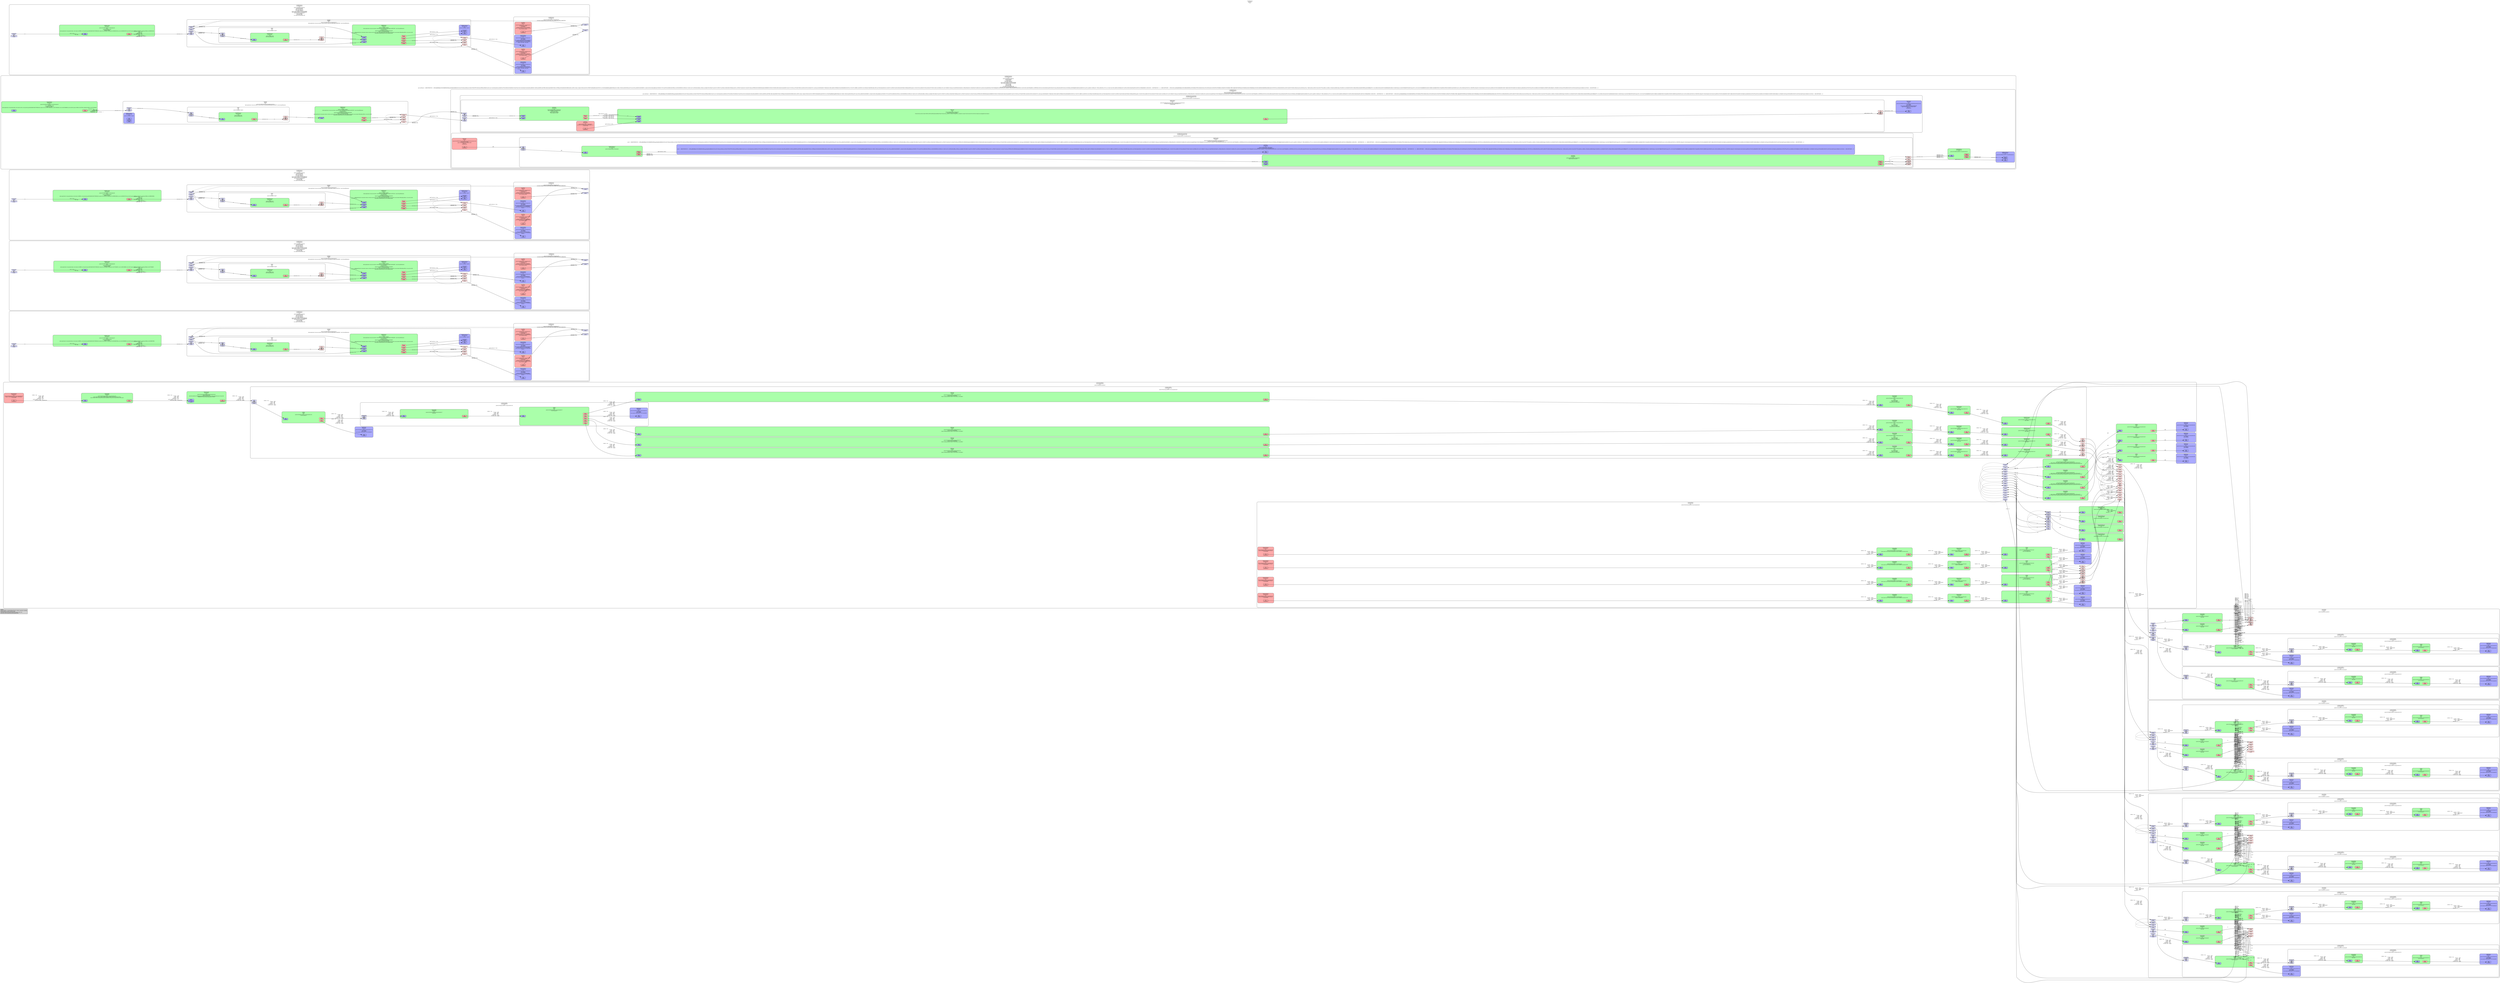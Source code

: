 digraph pipeline {
  rankdir=LR;
  fontname="sans";
  fontsize="10";
  labelloc=t;
  nodesep=.1;
  ranksep=.2;
  label="<GstPipeline>\npipeline1\n[>]";
  node [style="filled,rounded", shape=box, fontsize="9", fontname="sans", margin="0.0,0.0"];
  edge [labelfontsize="6", fontsize="9", fontname="monospace"];
  
  legend [
    pos="0,0!",
    margin="0.05,0.05",
    style="filled",
    label="Legend\lElement-States: [~] void-pending, [0] null, [-] ready, [=] paused, [>] playing\lPad-Activation: [-] none, [>] push, [<] pull\lPad-Flags: [b]locked, [f]lushing, [b]locking; upper-case is set\lPad-Task: [T] has started task, [t] has paused task\l",
  ];
  subgraph cluster_kmshubport7_0x7f3738015c70 {
    fontname="Bitstream Vera Sans";
    fontsize="8";
    style="filled,rounded";
    color=black;
    label="KmsHubPort\nkmshubport7\n[>]\nparent=(GstPipeline) pipeline1";
    subgraph cluster_kmshubport7_0x7f3738015c70_sink {
      label="";
      style="invis";
      _proxypad222_0x7f37380a8350 [color=black, fillcolor="#ddddff", label="proxypad222\n[>][bfb]", height="0.2", style="filled,dashed"];
    kmshubport7_0x7f3738015c70_hub_video_sink_0x7f370000e7b0 -> _proxypad222_0x7f37380a8350 [style=dashed, minlen=0]
      kmshubport7_0x7f3738015c70_hub_video_sink_0x7f370000e7b0 [color=black, fillcolor="#ddddff", label="hub_video_sink\n[>][bfb]", height="0.2", style="filled,dashed"];
      _proxypad224_0x7f37380a8ee0 [color=black, fillcolor="#ddddff", label="proxypad224\n[>][bfb]", height="0.2", style="filled,dotted"];
    kmshubport7_0x7f3738015c70_sink_video_default_0x7f370c013640 -> _proxypad224_0x7f37380a8ee0 [style=dashed, minlen=0]
      kmshubport7_0x7f3738015c70_sink_video_default_0x7f370c013640 [color=black, fillcolor="#ddddff", label="sink_video_default\n[>][bfb]", height="0.2", style="filled,dotted"];
      _proxypad229_0x7f373c03d6c0 [color=black, fillcolor="#ddddff", label="proxypad229\n[>][bfb]", height="0.2", style="filled,dashed"];
    kmshubport7_0x7f3738015c70_hub_audio_sink_0x7f373c03b170 -> _proxypad229_0x7f373c03d6c0 [style=dashed, minlen=0]
      kmshubport7_0x7f3738015c70_hub_audio_sink_0x7f373c03b170 [color=black, fillcolor="#ddddff", label="hub_audio_sink\n[>][bfb]", height="0.2", style="filled,dashed"];
      _proxypad231_0x7f36fc01b340 [color=black, fillcolor="#ddddff", label="proxypad231\n[>][bfb]", height="0.2", style="filled,dotted"];
    kmshubport7_0x7f3738015c70_sink_audio_default_0x7f36fc028a10 -> _proxypad231_0x7f36fc01b340 [style=dashed, minlen=0]
      kmshubport7_0x7f3738015c70_sink_audio_default_0x7f36fc028a10 [color=black, fillcolor="#ddddff", label="sink_audio_default\n[>][bfb]", height="0.2", style="filled,dotted"];
    }

    subgraph cluster_kmshubport7_0x7f3738015c70_src {
      label="";
      style="invis";
      _proxypad217_0x7f36e4021570 [color=black, fillcolor="#ffdddd", label="proxypad217\n[>][bfb]", height="0.2", style="filled,dotted"];
    _proxypad217_0x7f36e4021570 -> kmshubport7_0x7f3738015c70_hub_video_src_0x7f370000e2d0 [style=dashed, minlen=0]
      kmshubport7_0x7f3738015c70_hub_video_src_0x7f370000e2d0 [color=black, fillcolor="#ffdddd", label="hub_video_src\n[>][bfb]", height="0.2", style="filled,dotted"];
      _proxypad218_0x7f36e40217c0 [color=black, fillcolor="#ffdddd", label="proxypad218\n[>][bfb]", height="0.2", style="filled,dotted"];
    _proxypad218_0x7f36e40217c0 -> kmshubport7_0x7f3738015c70_hub_audio_src_0x7f370c0133d0 [style=dashed, minlen=0]
      kmshubport7_0x7f3738015c70_hub_audio_src_0x7f370c0133d0 [color=black, fillcolor="#ffdddd", label="hub_audio_src\n[>][bfb]", height="0.2", style="filled,dotted"];
    }

    kmshubport7_0x7f3738015c70_hub_video_sink_0x7f370000e7b0 -> kmshubport7_0x7f3738015c70_hub_video_src_0x7f370000e2d0 [style="invis"];
    fillcolor="#ffffff";
    subgraph cluster_kmsagnosticbin2_24_0x7f36fc010120 {
      fontname="Bitstream Vera Sans";
      fontsize="8";
      style="filled,rounded";
      color=black;
      label="KmsAgnosticBin2\nkmsagnosticbin2-24\n[>]\nparent=(KmsHubPort) kmshubport7";
      subgraph cluster_kmsagnosticbin2_24_0x7f36fc010120_sink {
        label="";
        style="invis";
        _proxypad228_0x7f372c0216c0 [color=black, fillcolor="#ddddff", label="proxypad228\n[>][bfb]", height="0.2", style="filled,solid"];
      kmsagnosticbin2_24_0x7f36fc010120_sink_0x7f373c03b8c0 -> _proxypad228_0x7f372c0216c0 [style=dashed, minlen=0]
        kmsagnosticbin2_24_0x7f36fc010120_sink_0x7f373c03b8c0 [color=black, fillcolor="#ddddff", label="sink\n[>][bfb]", height="0.2", style="filled,solid"];
      }

      fillcolor="#ffffff";
      subgraph cluster_kmsparsetreebin21_0x7f36cc00c670 {
        fontname="Bitstream Vera Sans";
        fontsize="8";
        style="filled,rounded";
        color=black;
        label="KmsParseTreeBin\nkmsparsetreebin21\n[>]\nparent=(KmsAgnosticBin2) kmsagnosticbin2-24";
        subgraph cluster_kmsparsetreebin21_0x7f36cc00c670_sink {
          label="";
          style="invis";
          _proxypad232_0x7f372c03a180 [color=black, fillcolor="#ddddff", label="proxypad232\n[>][bfb]", height="0.2", style="filled,solid"];
        kmsparsetreebin21_0x7f36cc00c670_ghost33_0x7f373c03a7b0 -> _proxypad232_0x7f372c03a180 [style=dashed, minlen=0]
          kmsparsetreebin21_0x7f36cc00c670_ghost33_0x7f373c03a7b0 [color=black, fillcolor="#ddddff", label="ghost33\n[>][bfb]", height="0.2", style="filled,solid"];
        }

        fillcolor="#ffffff";
        subgraph cluster_capsfilter63_0x7f36e4022320 {
          fontname="Bitstream Vera Sans";
          fontsize="8";
          style="filled,rounded";
          color=black;
          label="GstCapsFilter\ncapsfilter63\n[>]\nparent=(KmsParseTreeBin) kmsparsetreebin21\ncaps=ANY";
          subgraph cluster_capsfilter63_0x7f36e4022320_sink {
            label="";
            style="invis";
            capsfilter63_0x7f36e4022320_sink_0x7f36fc013b50 [color=black, fillcolor="#aaaaff", label="sink\n[>][bfb]", height="0.2", style="filled,solid"];
          }

          subgraph cluster_capsfilter63_0x7f36e4022320_src {
            label="";
            style="invis";
            capsfilter63_0x7f36e4022320_src_0x7f36fc013910 [color=black, fillcolor="#ffaaaa", label="src\n[>][bfb]", height="0.2", style="filled,solid"];
          }

          capsfilter63_0x7f36e4022320_sink_0x7f36fc013b50 -> capsfilter63_0x7f36e4022320_src_0x7f36fc013910 [style="invis"];
          fillcolor="#aaffaa";
        }

        _proxypad232_0x7f372c03a180 -> capsfilter63_0x7f36e4022320_sink_0x7f36fc013b50 [label="audio/x-raw\l              format: S16LE\l              layout: interleaved\l                rate: 48000\l            channels: 2\l"]
        capsfilter63_0x7f36e4022320_src_0x7f36fc013910 -> tee68_0x7f36e00272d0_sink_0x7f36fc012b90 [label="audio/x-raw\l              format: S16LE\l              layout: interleaved\l                rate: 48000\l            channels: 2\l"]
        subgraph cluster_fakesink68_0x7f36dc008ba0 {
          fontname="Bitstream Vera Sans";
          fontsize="8";
          style="filled,rounded";
          color=black;
          label="GstFakeSink\nfakesink68\n[>]\nparent=(KmsParseTreeBin) kmsparsetreebin21\nsync=FALSE\nasync=FALSE\nlast-sample=((GstSample*) 0x7f36e803b560)";
          subgraph cluster_fakesink68_0x7f36dc008ba0_sink {
            label="";
            style="invis";
            fakesink68_0x7f36dc008ba0_sink_0x7f36fc0136d0 [color=black, fillcolor="#aaaaff", label="sink\n[>][bfb]", height="0.2", style="filled,solid"];
          }

          fillcolor="#aaaaff";
        }

        subgraph cluster_tee68_0x7f36e00272d0 {
          fontname="Bitstream Vera Sans";
          fontsize="8";
          style="filled,rounded";
          color=black;
          label="GstTee\ntee68\n[>]\nparent=(KmsParseTreeBin) kmsparsetreebin21\nnum-src-pads=1";
          subgraph cluster_tee68_0x7f36e00272d0_sink {
            label="";
            style="invis";
            tee68_0x7f36e00272d0_sink_0x7f36fc012b90 [color=black, fillcolor="#aaaaff", label="sink\n[>][bfb]", height="0.2", style="filled,solid"];
          }

          subgraph cluster_tee68_0x7f36e00272d0_src {
            label="";
            style="invis";
            tee68_0x7f36e00272d0_src_0_0x7f36fc01b0e0 [color=black, fillcolor="#ffaaaa", label="src_0\n[>][bfb]", height="0.2", style="filled,dashed"];
          }

          tee68_0x7f36e00272d0_sink_0x7f36fc012b90 -> tee68_0x7f36e00272d0_src_0_0x7f36fc01b0e0 [style="invis"];
          fillcolor="#aaffaa";
        }

        tee68_0x7f36e00272d0_src_0_0x7f36fc01b0e0 -> fakesink68_0x7f36dc008ba0_sink_0x7f36fc0136d0 [label="audio/x-raw\l              format: S16LE\l              layout: interleaved\l                rate: 48000\l            channels: 2\l"]
      }

      subgraph cluster_fakesink67_0x7f36fc023810 {
        fontname="Bitstream Vera Sans";
        fontsize="8";
        style="filled,rounded";
        color=black;
        label="GstFakeSink\nfakesink67\n[>]\nparent=(KmsAgnosticBin2) kmsagnosticbin2-24\nsync=FALSE\nasync=FALSE\nlast-sample=((GstSample*) 0x7f36e803b640)";
        subgraph cluster_fakesink67_0x7f36fc023810_sink {
          label="";
          style="invis";
          fakesink67_0x7f36fc023810_sink_0x7f36fc012050 [color=black, fillcolor="#aaaaff", label="sink\n[>][bfb]", height="0.2", style="filled,solid"];
        }

        fillcolor="#aaaaff";
      }

      subgraph cluster_tee67_0x7f36e401d700 {
        fontname="Bitstream Vera Sans";
        fontsize="8";
        style="filled,rounded";
        color=black;
        label="GstTee\ntee67\n[>]\nparent=(KmsAgnosticBin2) kmsagnosticbin2-24\nnum-src-pads=2";
        subgraph cluster_tee67_0x7f36e401d700_sink {
          label="";
          style="invis";
          tee67_0x7f36e401d700_sink_0x7f36fc012290 [color=black, fillcolor="#aaaaff", label="sink\n[>][bfb]", height="0.2", style="filled,solid"];
        }

        subgraph cluster_tee67_0x7f36e401d700_src {
          label="";
          style="invis";
          tee67_0x7f36e401d700_src_0_0x7f373c03d900 [color=black, fillcolor="#ffaaaa", label="src_0\n[>][bfb]", height="0.2", style="filled,dashed"];
          tee67_0x7f36e401d700_src_1_0x7f36fc01a9f0 [color=black, fillcolor="#ffaaaa", label="src_1\n[>][bfb]", height="0.2", style="filled,dashed"];
        }

        tee67_0x7f36e401d700_sink_0x7f36fc012290 -> tee67_0x7f36e401d700_src_0_0x7f373c03d900 [style="invis"];
        fillcolor="#aaffaa";
      }

      _proxypad228_0x7f372c0216c0 -> tee67_0x7f36e401d700_sink_0x7f36fc012290 [label="audio/x-raw\l              format: S16LE\l              layout: interleaved\l                rate: 48000\l            channels: 2\l"]
      tee67_0x7f36e401d700_src_0_0x7f373c03d900 -> fakesink67_0x7f36fc023810_sink_0x7f36fc012050 [label="audio/x-raw\l              format: S16LE\l              layout: interleaved\l                rate: 48000\l            channels: 2\l"]
      tee67_0x7f36e401d700_src_1_0x7f36fc01a9f0 -> kmsparsetreebin21_0x7f36cc00c670_ghost33_0x7f373c03a7b0 [label="audio/x-raw\l              format: S16LE\l              layout: interleaved\l                rate: 48000\l            channels: 2\l"]
    }

    _proxypad229_0x7f373c03d6c0 -> kmsagnosticbin2_24_0x7f36fc010120_sink_0x7f373c03b8c0 [label="audio/x-raw\l              format: S16LE\l              layout: interleaved\l                rate: 48000\l            channels: 2\l"]
    subgraph cluster_kmsagnosticbin2_23_0x7f373802fd70 {
      fontname="Bitstream Vera Sans";
      fontsize="8";
      style="filled,rounded";
      color=black;
      label="KmsAgnosticBin2\nkmsagnosticbin2-23\n[>]\nparent=(KmsHubPort) kmshubport7";
      subgraph cluster_kmsagnosticbin2_23_0x7f373802fd70_sink {
        label="";
        style="invis";
        _proxypad221_0x7f37380a8c90 [color=black, fillcolor="#ddddff", label="proxypad221\n[>][bfb]", height="0.2", style="filled,solid"];
      kmsagnosticbin2_23_0x7f373802fd70_sink_0x7f370000ef00 -> _proxypad221_0x7f37380a8c90 [style=dashed, minlen=0]
        kmsagnosticbin2_23_0x7f373802fd70_sink_0x7f370000ef00 [color=black, fillcolor="#ddddff", label="sink\n[>][bfb]", height="0.2", style="filled,solid"];
      }

      fillcolor="#ffffff";
      subgraph cluster_kmsparsetreebin22_0x7f36cc00cc40 {
        fontname="Bitstream Vera Sans";
        fontsize="8";
        style="filled,rounded";
        color=black;
        label="KmsParseTreeBin\nkmsparsetreebin22\n[>]\nparent=(KmsAgnosticBin2) kmsagnosticbin2-23";
        subgraph cluster_kmsparsetreebin22_0x7f36cc00cc40_sink {
          label="";
          style="invis";
          _proxypad273_0x7f372c03a3d0 [color=black, fillcolor="#ddddff", label="proxypad273\n[>][bfb]", height="0.2", style="filled,solid"];
        kmsparsetreebin22_0x7f36cc00cc40_ghost34_0x7f37300882c0 -> _proxypad273_0x7f372c03a3d0 [style=dashed, minlen=0]
          kmsparsetreebin22_0x7f36cc00cc40_ghost34_0x7f37300882c0 [color=black, fillcolor="#ddddff", label="ghost34\n[>][bfb]", height="0.2", style="filled,solid"];
        }

        fillcolor="#ffffff";
        subgraph cluster_capsfilter64_0x7f36fc00d240 {
          fontname="Bitstream Vera Sans";
          fontsize="8";
          style="filled,rounded";
          color=black;
          label="GstCapsFilter\ncapsfilter64\n[>]\nparent=(KmsParseTreeBin) kmsparsetreebin22\ncaps=ANY";
          subgraph cluster_capsfilter64_0x7f36fc00d240_sink {
            label="";
            style="invis";
            capsfilter64_0x7f36fc00d240_sink_0x7f373c0262a0 [color=black, fillcolor="#aaaaff", label="sink\n[>][bfb]", height="0.2", style="filled,solid"];
          }

          subgraph cluster_capsfilter64_0x7f36fc00d240_src {
            label="";
            style="invis";
            capsfilter64_0x7f36fc00d240_src_0x7f373c026960 [color=black, fillcolor="#ffaaaa", label="src\n[>][bfb]", height="0.2", style="filled,solid"];
          }

          capsfilter64_0x7f36fc00d240_sink_0x7f373c0262a0 -> capsfilter64_0x7f36fc00d240_src_0x7f373c026960 [style="invis"];
          fillcolor="#aaffaa";
        }

        _proxypad273_0x7f372c03a3d0 -> capsfilter64_0x7f36fc00d240_sink_0x7f373c0262a0 [label="video/x-raw\l              format: I420\l               width: 800\l              height: 600\l           framerate: 15/1\l         chroma-site: mpeg2\l"]
        capsfilter64_0x7f36fc00d240_src_0x7f373c026960 -> tee69_0x7f370c0085c0_sink_0x7f373c027da0 [label="video/x-raw\l              format: I420\l               width: 800\l              height: 600\l           framerate: 15/1\l         chroma-site: mpeg2\l"]
        subgraph cluster_fakesink69_0x7f36e0020a10 {
          fontname="Bitstream Vera Sans";
          fontsize="8";
          style="filled,rounded";
          color=black;
          label="GstFakeSink\nfakesink69\n[>]\nparent=(KmsParseTreeBin) kmsparsetreebin22\nsync=FALSE\nasync=FALSE\nlast-sample=((GstSample*) 0x7f374400d870)";
          subgraph cluster_fakesink69_0x7f36e0020a10_sink {
            label="";
            style="invis";
            fakesink69_0x7f36e0020a10_sink_0x7f373c026060 [color=black, fillcolor="#aaaaff", label="sink\n[>][bfb]", height="0.2", style="filled,solid"];
          }

          fillcolor="#aaaaff";
        }

        subgraph cluster_tee69_0x7f370c0085c0 {
          fontname="Bitstream Vera Sans";
          fontsize="8";
          style="filled,rounded";
          color=black;
          label="GstTee\ntee69\n[>]\nparent=(KmsParseTreeBin) kmsparsetreebin22\nnum-src-pads=1";
          subgraph cluster_tee69_0x7f370c0085c0_sink {
            label="";
            style="invis";
            tee69_0x7f370c0085c0_sink_0x7f373c027da0 [color=black, fillcolor="#aaaaff", label="sink\n[>][bfb]", height="0.2", style="filled,solid"];
          }

          subgraph cluster_tee69_0x7f370c0085c0_src {
            label="";
            style="invis";
            tee69_0x7f370c0085c0_src_0_0x7f372c03a610 [color=black, fillcolor="#ffaaaa", label="src_0\n[>][bfb]", height="0.2", style="filled,dashed"];
          }

          tee69_0x7f370c0085c0_sink_0x7f373c027da0 -> tee69_0x7f370c0085c0_src_0_0x7f372c03a610 [style="invis"];
          fillcolor="#aaffaa";
        }

        tee69_0x7f370c0085c0_src_0_0x7f372c03a610 -> fakesink69_0x7f36e0020a10_sink_0x7f373c026060 [label="video/x-raw\l              format: I420\l               width: 800\l              height: 600\l           framerate: 15/1\l         chroma-site: mpeg2\l"]
      }

      subgraph cluster_fakesink64_0x7f36fc018a10 {
        fontname="Bitstream Vera Sans";
        fontsize="8";
        style="filled,rounded";
        color=black;
        label="GstFakeSink\nfakesink64\n[>]\nparent=(KmsAgnosticBin2) kmsagnosticbin2-23\nsync=FALSE\nasync=FALSE\nlast-sample=((GstSample*) 0x7f374400d950)";
        subgraph cluster_fakesink64_0x7f36fc018a10_sink {
          label="";
          style="invis";
          fakesink64_0x7f36fc018a10_sink_0x7f36e8007250 [color=black, fillcolor="#aaaaff", label="sink\n[>][bfb]", height="0.2", style="filled,solid"];
        }

        fillcolor="#aaaaff";
      }

      subgraph cluster_tee64_0x7f37280062f0 {
        fontname="Bitstream Vera Sans";
        fontsize="8";
        style="filled,rounded";
        color=black;
        label="GstTee\ntee64\n[>]\nparent=(KmsAgnosticBin2) kmsagnosticbin2-23\nnum-src-pads=2";
        subgraph cluster_tee64_0x7f37280062f0_sink {
          label="";
          style="invis";
          tee64_0x7f37280062f0_sink_0x7f36e8007b50 [color=black, fillcolor="#aaaaff", label="sink\n[>][bfb]", height="0.2", style="filled,solid"];
        }

        subgraph cluster_tee64_0x7f37280062f0_src {
          label="";
          style="invis";
          tee64_0x7f37280062f0_src_0_0x7f37380a9120 [color=black, fillcolor="#ffaaaa", label="src_0\n[>][bfb]", height="0.2", style="filled,dashed"];
          tee64_0x7f37280062f0_src_1_0x7f372c03bae0 [color=black, fillcolor="#ffaaaa", label="src_1\n[>][bfb]", height="0.2", style="filled,dashed"];
        }

        tee64_0x7f37280062f0_sink_0x7f36e8007b50 -> tee64_0x7f37280062f0_src_0_0x7f37380a9120 [style="invis"];
        fillcolor="#aaffaa";
      }

      _proxypad221_0x7f37380a8c90 -> tee64_0x7f37280062f0_sink_0x7f36e8007b50 [label="video/x-raw\l              format: I420\l               width: 800\l              height: 600\l           framerate: 15/1\l         chroma-site: mpeg2\l"]
      tee64_0x7f37280062f0_src_0_0x7f37380a9120 -> fakesink64_0x7f36fc018a10_sink_0x7f36e8007250 [label="video/x-raw\l              format: I420\l               width: 800\l              height: 600\l           framerate: 15/1\l         chroma-site: mpeg2\l"]
      tee64_0x7f37280062f0_src_1_0x7f372c03bae0 -> kmsparsetreebin22_0x7f36cc00cc40_ghost34_0x7f37300882c0 [label="video/x-raw\l              format: I420\l               width: 800\l              height: 600\l           framerate: 15/1\l         chroma-site: mpeg2\l"]
    }

    _proxypad222_0x7f37380a8350 -> kmsagnosticbin2_23_0x7f373802fd70_sink_0x7f370000ef00 [label="video/x-raw\l              format: I420\l               width: 800\l              height: 600\l           framerate: 15/1\l         chroma-site: mpeg2\l"]
    subgraph cluster_capsfilter60_0x7f36fc0389e0 {
      fontname="Bitstream Vera Sans";
      fontsize="8";
      style="filled,rounded";
      color=black;
      label="GstCapsFilter\ncapsfilter60\n[>]\nparent=(KmsHubPort) kmshubport7\ncaps=ANY";
      subgraph cluster_capsfilter60_0x7f36fc0389e0_sink {
        label="";
        style="invis";
        capsfilter60_0x7f36fc0389e0_sink_0x7f373c033b50 [color=black, fillcolor="#aaaaff", label="sink\n[>][bfb]", height="0.2", style="filled,solid"];
      }

      subgraph cluster_capsfilter60_0x7f36fc0389e0_src {
        label="";
        style="invis";
        capsfilter60_0x7f36fc0389e0_src_0x7f373c033d90 [color=black, fillcolor="#ffaaaa", label="src\n[>][bfb]", height="0.2", style="filled,solid"];
      }

      capsfilter60_0x7f36fc0389e0_sink_0x7f373c033b50 -> capsfilter60_0x7f36fc0389e0_src_0x7f373c033d90 [style="invis"];
      fillcolor="#aaffaa";
    }

    _proxypad231_0x7f36fc01b340 -> capsfilter60_0x7f36fc0389e0_sink_0x7f373c033b50 [label="ANY"]
    capsfilter60_0x7f36fc0389e0_src_0x7f373c033d90 -> _proxypad218_0x7f36e40217c0 [labeldistance="10", labelangle="0", label="                                                  ", taillabel="ANY", headlabel="audio/x-raw\laudio/x-sbc\laudio/x-mulaw\laudio/x-flac\laudio/x-alaw\laudio/x-speex\laudio/x-ac3\laudio/x-alac\laudio/mpeg\l         mpegversion: 1\l               layer: 2\laudio/x-nellymoser\laudio/x-gst_ff-sonic\laudio/x-gst_ff-sonicls\laudio/x-wma\l          wmaversion: 1\laudio/x-wma\l          wmaversion: 2\laudio/x-dpcm\l              layout: roq\laudio/x-adpcm\l              layout: adx\laudio/x-adpcm\l              layout: g726\laudio/x-adpcm\l              layout: quicktime\laudio/x-adpcm\l              layout: dvi\laudio/x-adpcm\l              layout: microsoft\laudio/x-adpcm\l              layout: swf\laudio/x-adpcm\l              layout: yamaha\laudio/mpeg\l         mpegversion: 4\laudio/mpeg\l         mpegversion: 1\l               layer: 3\laudio/x-celt\laudio/mpeg\l         mpegversion: [ 2, 4 ]\laudio/x-vorbis\laudio/x-opus\laudio/AMR\l                rate: [ 8000, 16000 ]\l            channels: 1\laudio/x-gsm\lapplication/x-rtp\l               media: audio\l"]
    subgraph cluster_capsfilter59_0x7f36fc0386b0 {
      fontname="Bitstream Vera Sans";
      fontsize="8";
      style="filled,rounded";
      color=black;
      label="GstCapsFilter\ncapsfilter59\n[>]\nparent=(KmsHubPort) kmshubport7\ncaps=ANY";
      subgraph cluster_capsfilter59_0x7f36fc0386b0_sink {
        label="";
        style="invis";
        capsfilter59_0x7f36fc0386b0_sink_0x7f36fc04fb70 [color=black, fillcolor="#aaaaff", label="sink\n[>][bfb]", height="0.2", style="filled,solid"];
      }

      subgraph cluster_capsfilter59_0x7f36fc0386b0_src {
        label="";
        style="invis";
        capsfilter59_0x7f36fc0386b0_src_0x7f36fc04fdb0 [color=black, fillcolor="#ffaaaa", label="src\n[>][bfb]", height="0.2", style="filled,solid"];
      }

      capsfilter59_0x7f36fc0386b0_sink_0x7f36fc04fb70 -> capsfilter59_0x7f36fc0386b0_src_0x7f36fc04fdb0 [style="invis"];
      fillcolor="#aaffaa";
    }

    _proxypad224_0x7f37380a8ee0 -> capsfilter59_0x7f36fc0386b0_sink_0x7f36fc04fb70 [label="ANY"]
    capsfilter59_0x7f36fc0386b0_src_0x7f36fc04fdb0 -> _proxypad217_0x7f36e4021570 [labeldistance="10", labelangle="0", label="                                                  ", taillabel="ANY", headlabel="video/x-raw\lvideo/x-dirac\limage/png\limage/jpeg\lvideo/x-smoke\lvideo/x-asus\l         asusversion: 1\lvideo/x-asus\l         asusversion: 2\limage/bmp\lvideo/x-dnxhd\lvideo/x-dv\lvideo/x-ffv\l          ffvversion: 1\lvideo/x-gst_ff-ffvhuff\lvideo/x-flash-screen\lvideo/x-flash-video\l          flvversion: 1\lvideo/x-h261\lvideo/x-h263\l             variant: itu\l         h263version: h263\lvideo/x-h263\l             variant: itu\l         h263version: h263p\lvideo/x-huffyuv\limage/jpeg\limage/jpeg\lvideo/mpeg\l         mpegversion: 1\lvideo/mpeg\l         mpegversion: 2\lvideo/mpeg\l         mpegversion: 4\lvideo/x-msmpeg\l       msmpegversion: 41\lvideo/x-msmpeg\l       msmpegversion: 42\lvideo/x-msmpeg\l       msmpegversion: 43\lvideo/x-gst_ff-pam\limage/pbm\lvideo/x-gst_ff-pgm\lvideo/x-gst_ff-pgmyuv\limage/png\limage/ppm\lvideo/x-rle\l              layout: quicktime\lvideo/x-gst_ff-roqvideo\lvideo/x-pn-realvideo\l           rmversion: 1\lvideo/x-pn-realvideo\l           rmversion: 2\lvideo/x-gst_ff-snow\lvideo/x-svq\l          svqversion: 1\lvideo/x-wmv\l          wmvversion: 1\lvideo/x-wmv\l          wmvversion: 2\lvideo/x-gst_ff-zmbv\lvideo/x-theora\lvideo/x-h264\lvideo/x-gst_ff-libxvid\lvideo/x-h264\lvideo/x-xvid\lvideo/mpeg\l         mpegversion: [ 1, 2 ]\lvideo/x-theora\lvideo/x-vp8\lapplication/x-yuv4mpeg\l          y4mversion: 2\lapplication/x-rtp\l               media: video\l"]
  }

  kmshubport7_0x7f3738015c70_hub_video_src_0x7f370000e2d0 -> kmscompositemixer1_0x7f373c00f900_video_sink_3_0x7f370000f170 [labeldistance="10", labelangle="0", label="                                                  ", taillabel="video/x-raw\lvideo/x-dirac\limage/png\limage/jpeg\lvideo/x-smoke\lvideo/x-asus\l         asusversion: 1\lvideo/x-asus\l         asusversion: 2\limage/bmp\lvideo/x-dnxhd\lvideo/x-dv\lvideo/x-ffv\l          ffvversion: 1\lvideo/x-gst_ff-ffvhuff\lvideo/x-flash-screen\lvideo/x-flash-video\l          flvversion: 1\lvideo/x-h261\lvideo/x-h263\l             variant: itu\l         h263version: h263\lvideo/x-h263\l             variant: itu\l         h263version: h263p\lvideo/x-huffyuv\limage/jpeg\limage/jpeg\lvideo/mpeg\l         mpegversion: 1\lvideo/mpeg\l         mpegversion: 2\lvideo/mpeg\l         mpegversion: 4\lvideo/x-msmpeg\l       msmpegversion: 41\lvideo/x-msmpeg\l       msmpegversion: 42\lvideo/x-msmpeg\l       msmpegversion: 43\lvideo/x-gst_ff-pam\limage/pbm\lvideo/x-gst_ff-pgm\lvideo/x-gst_ff-pgmyuv\limage/png\limage/ppm\lvideo/x-rle\l              layout: quicktime\lvideo/x-gst_ff-roqvideo\lvideo/x-pn-realvideo\l           rmversion: 1\lvideo/x-pn-realvideo\l           rmversion: 2\lvideo/x-gst_ff-snow\lvideo/x-svq\l          svqversion: 1\lvideo/x-wmv\l          wmvversion: 1\lvideo/x-wmv\l          wmvversion: 2\lvideo/x-gst_ff-zmbv\lvideo/x-theora\lvideo/x-h264\lvideo/x-gst_ff-libxvid\lvideo/x-h264\lvideo/x-xvid\lvideo/mpeg\l         mpegversion: [ 1, 2 ]\lvideo/x-theora\lvideo/x-vp8\lapplication/x-yuv4mpeg\l          y4mversion: 2\lapplication/x-rtp\l               media: video\l", headlabel="video/x-raw\l"]
  kmshubport7_0x7f3738015c70_hub_audio_src_0x7f370c0133d0 -> kmscompositemixer1_0x7f373c00f900_audio_sink_3_0x7f3738058ef0 [labeldistance="10", labelangle="0", label="                                                  ", taillabel="audio/x-raw\laudio/x-sbc\laudio/x-mulaw\laudio/x-flac\laudio/x-alaw\laudio/x-speex\laudio/x-ac3\laudio/x-alac\laudio/mpeg\l         mpegversion: 1\l               layer: 2\laudio/x-nellymoser\laudio/x-gst_ff-sonic\laudio/x-gst_ff-sonicls\laudio/x-wma\l          wmaversion: 1\laudio/x-wma\l          wmaversion: 2\laudio/x-dpcm\l              layout: roq\laudio/x-adpcm\l              layout: adx\laudio/x-adpcm\l              layout: g726\laudio/x-adpcm\l              layout: quicktime\laudio/x-adpcm\l              layout: dvi\laudio/x-adpcm\l              layout: microsoft\laudio/x-adpcm\l              layout: swf\laudio/x-adpcm\l              layout: yamaha\laudio/mpeg\l         mpegversion: 4\laudio/mpeg\l         mpegversion: 1\l               layer: 3\laudio/x-celt\laudio/mpeg\l         mpegversion: [ 2, 4 ]\laudio/x-vorbis\laudio/x-opus\laudio/AMR\l                rate: [ 8000, 16000 ]\l            channels: 1\laudio/x-gsm\lapplication/x-rtp\l               media: audio\l", headlabel="audio/x-raw\l"]
  subgraph cluster_kmsrtpendpoint7_0x7f373c040c90 {
    fontname="Bitstream Vera Sans";
    fontsize="8";
    style="filled,rounded";
    color=black;
    label="KmsRtpEndpoint\nkmsrtpendpoint7\n[>]\nparent=(GstPipeline) pipeline1\naccept-eos=FALSE\naddr=\"192.168.1.50\"\nnum-audio-medias=1\nnum-video-medias=1\naudio-codecs=((GArray*) 0x7f373809bc30)\nvideo-codecs=((GArray*) 0x7f373809bb90)\nmax-video-recv-bandwidth=0\nrtcp-nack=TRUE\nrtcp-remb=TRUE\nmin-video-recv-bandwidth=100";
    subgraph cluster_kmsrtpendpoint7_0x7f373c040c90_sink {
      label="";
      style="invis";
      _proxypad240_0x7f373803ef30 [color=black, fillcolor="#ddddff", label="proxypad240\n[>][bfb]", height="0.2", style="filled,dotted"];
    kmsrtpendpoint7_0x7f373c040c90_sink_audio_default_0x7f36fc028050 -> _proxypad240_0x7f373803ef30 [style=dashed, minlen=0]
      kmsrtpendpoint7_0x7f373c040c90_sink_audio_default_0x7f36fc028050 [color=black, fillcolor="#ddddff", label="sink_audio_default\n[>][bfb]", height="0.2", style="filled,dotted"];
    }

    fillcolor="#ffffff";
    subgraph cluster_rtppcmupay4_0x7f3738099640 {
      fontname="Bitstream Vera Sans";
      fontsize="8";
      style="filled,rounded";
      color=black;
      label="GstRtpPcmuPay\nrtppcmupay4\n[>]\nparent=(KmsRtpEndpoint) kmsrtpendpoint7\npt=0\ntimestamp=4203867388\nseqnum=23001\nstats=application/x-rtp-payload-stats, clock-rate=(uint)8000, running-time=(guint64)18446744073709551615, seqnum=(uint)23001, timestamp=(uint)4203867388, ssrc=(uint)2130858592, pt=(uint)0, seqnum-offset=(uint)23001, timestamp-offset=(uint)4203867388;";
      subgraph cluster_rtppcmupay4_0x7f3738099640_sink {
        label="";
        style="invis";
        rtppcmupay4_0x7f3738099640_sink_0x7f373001eb70 [color=black, fillcolor="#aaaaff", label="sink\n[>][bfb]", height="0.2", style="filled,solid"];
      }

      subgraph cluster_rtppcmupay4_0x7f3738099640_src {
        label="";
        style="invis";
        rtppcmupay4_0x7f3738099640_src_0x7f373001e930 [color=black, fillcolor="#ffaaaa", label="src\n[>][bfb]", height="0.2", style="filled,solid"];
      }

      rtppcmupay4_0x7f3738099640_sink_0x7f373001eb70 -> rtppcmupay4_0x7f3738099640_src_0x7f373001e930 [style="invis"];
      fillcolor="#aaffaa";
    }

    rtppcmupay4_0x7f3738099640_src_0x7f373001e930 -> rtpbin9_0x7f37380820d0_send_rtp_sink_0_0x7f372c018050 [labeldistance="10", labelangle="0", label="                                                  ", taillabel="application/x-rtp\l               media: audio\l             payload: 0\l          clock-rate: 8000\l       encoding-name: PCMU\lapplication/x-rtp\l               media: audio\l             payload: [ 96, 127 ]\l          clock-rate: [ 1, 2147483647 ]\l       encoding-name: PCMU\l", headlabel="application/x-rtp\l"]
    _proxypad240_0x7f373803ef30 -> rtppcmupay4_0x7f3738099640_sink_0x7f373001eb70 [labeldistance="10", labelangle="0", label="                                                  ", taillabel="ANY", headlabel="audio/x-mulaw\l            channels: 1\l                rate: 8000\l"]
    subgraph cluster_kmsrtpsession7_0x7f373c00f1f0 {
      fontname="Bitstream Vera Sans";
      fontsize="8";
      style="filled,rounded";
      color=black;
      label="KmsRtpSession\nkmsrtpsession7\n[>]\nparent=(KmsRtpEndpoint) kmsrtpendpoint7\nconnection-state=((KmsConnectionState) KMS_CONNECTION_STATE_CONNECTED)";
      fillcolor="#ffffff";
      subgraph cluster_udpsrc9_0x7f36fc037500 {
        fontname="Bitstream Vera Sans";
        fontsize="8";
        style="filled,rounded";
        color=black;
        label="GstUDPSrc\nudpsrc9\n[>]\nparent=(KmsRtpSession) kmsrtpsession7\ndo-timestamp=TRUE\nport=52469\nsocket=((GSocket*) 0x7f3748018d00)\nused-socket=((GSocket*) 0x7f3748018d00)\nauto-multicast=FALSE";
        subgraph cluster_udpsrc9_0x7f36fc037500_src {
          label="";
          style="invis";
          udpsrc9_0x7f36fc037500_src_0x7f370c00b260 [color=black, fillcolor="#ffaaaa", label="src\n[>][bfb][T]", height="0.2", style="filled,solid"];
        }

        fillcolor="#ffaaaa";
      }

      udpsrc9_0x7f36fc037500_src_0x7f370c00b260 -> rtpbin9_0x7f37380820d0_recv_rtcp_sink_0_0x7f373c03bb30 [labeldistance="10", labelangle="0", label="                                                  ", taillabel="ANY", headlabel="application/x-rtcp\lapplication/x-srtcp\l"]
      subgraph cluster_multiudpsink9_0x7f36fc05a210 {
        fontname="Bitstream Vera Sans";
        fontsize="8";
        style="filled,rounded";
        color=black;
        label="GstMultiUDPSink\nmultiudpsink9\n[>]\nparent=(KmsRtpSession) kmsrtpsession7\nsync=FALSE\nasync=FALSE\nlast-sample=((GstSample*) 0x7f374400da30)\nsocket=((GSocket*) 0x7f3748018d00)\nused-socket=((GSocket*) 0x7f3748018d00)\nclients=\"\"";
        subgraph cluster_multiudpsink9_0x7f36fc05a210_sink {
          label="";
          style="invis";
          multiudpsink9_0x7f36fc05a210_sink_0x7f370c00bb60 [color=black, fillcolor="#aaaaff", label="sink\n[>][bfb]", height="0.2", style="filled,solid"];
        }

        fillcolor="#aaaaff";
      }

      subgraph cluster_udpsrc8_0x7f36fc00b8d0 {
        fontname="Bitstream Vera Sans";
        fontsize="8";
        style="filled,rounded";
        color=black;
        label="GstUDPSrc\nudpsrc8\n[>]\nparent=(KmsRtpSession) kmsrtpsession7\ndo-timestamp=TRUE\nport=52468\nsocket=((GSocket*) 0x7f3748018bb0)\nused-socket=((GSocket*) 0x7f3748018bb0)\nauto-multicast=FALSE";
        subgraph cluster_udpsrc8_0x7f36fc00b8d0_src {
          label="";
          style="invis";
          udpsrc8_0x7f36fc00b8d0_src_0x7f36fc013490 [color=black, fillcolor="#ffaaaa", label="src\n[>][bfb][T]", height="0.2", style="filled,solid"];
        }

        fillcolor="#ffaaaa";
      }

      udpsrc8_0x7f36fc00b8d0_src_0x7f36fc013490 -> rtpbin9_0x7f37380820d0_recv_rtp_sink_0_0x7f36fc028c80 [labeldistance="10", labelangle="0", label="                                                  ", taillabel="ANY", headlabel="application/x-rtp\lapplication/x-srtp\l"]
      subgraph cluster_multiudpsink8_0x7f36fc000ef0 {
        fontname="Bitstream Vera Sans";
        fontsize="8";
        style="filled,rounded";
        color=black;
        label="GstMultiUDPSink\nmultiudpsink8\n[>]\nparent=(KmsRtpSession) kmsrtpsession7\nsync=FALSE\nasync=FALSE\nsocket=((GSocket*) 0x7f3748018bb0)\nused-socket=((GSocket*) 0x7f3748018bb0)\nclients=\"\"";
        subgraph cluster_multiudpsink8_0x7f36fc000ef0_sink {
          label="";
          style="invis";
          multiudpsink8_0x7f36fc000ef0_sink_0x7f36fc013d90 [color=black, fillcolor="#aaaaff", label="sink\n[>][bfb]", height="0.2", style="filled,solid"];
        }

        fillcolor="#aaaaff";
      }

    }

    subgraph cluster_rtpbin9_0x7f37380820d0 {
      fontname="Bitstream Vera Sans";
      fontsize="8";
      style="filled,rounded";
      color=black;
      label="GstRtpBin\nrtpbin9\n[>]\nparent=(KmsRtpEndpoint) kmsrtpendpoint7\nsdes=application/x-rtp-source-sdes, cname=(string)\\\"user3202303484\\\\@host-49e626bf\\\", tool=(string)GStreamer;";
      subgraph cluster_rtpbin9_0x7f37380820d0_sink {
        label="";
        style="invis";
        _proxypad236_0x7f3728052ea0 [color=black, fillcolor="#ddddff", label="proxypad236\n[>][bfb]", height="0.2", style="filled,dashed"];
      rtpbin9_0x7f37380820d0_send_rtp_sink_0_0x7f372c018050 -> _proxypad236_0x7f3728052ea0 [style=dashed, minlen=0]
        rtpbin9_0x7f37380820d0_send_rtp_sink_0_0x7f372c018050 [color=black, fillcolor="#ddddff", label="send_rtp_sink_0\n[>][bfb]", height="0.2", style="filled,dashed"];
        _proxypad238_0x7f3738056870 [color=black, fillcolor="#ddddff", label="proxypad238\n[>][bfb]", height="0.2", style="filled,dashed"];
      rtpbin9_0x7f37380820d0_recv_rtp_sink_0_0x7f36fc028c80 -> _proxypad238_0x7f3738056870 [style=dashed, minlen=0]
        rtpbin9_0x7f37380820d0_recv_rtp_sink_0_0x7f36fc028c80 [color=black, fillcolor="#ddddff", label="recv_rtp_sink_0\n[>][bfb]", height="0.2", style="filled,dashed"];
        _proxypad239_0x7f373803ece0 [color=black, fillcolor="#ddddff", label="proxypad239\n[>][bfb]", height="0.2", style="filled,dashed"];
      rtpbin9_0x7f37380820d0_recv_rtcp_sink_0_0x7f373c03bb30 -> _proxypad239_0x7f373803ece0 [style=dashed, minlen=0]
        rtpbin9_0x7f37380820d0_recv_rtcp_sink_0_0x7f373c03bb30 [color=black, fillcolor="#ddddff", label="recv_rtcp_sink_0\n[>][bfb]", height="0.2", style="filled,dashed"];
      }

      subgraph cluster_rtpbin9_0x7f37380820d0_src {
        label="";
        style="invis";
        _proxypad235_0x7f3728053c80 [color=black, fillcolor="#ffdddd", label="proxypad235\n[>][bfb]", height="0.2", style="filled,dotted"];
      _proxypad235_0x7f3728053c80 -> rtpbin9_0x7f37380820d0_send_rtp_src_0_0x7f372c0182c0 [style=dashed, minlen=0]
        rtpbin9_0x7f37380820d0_send_rtp_src_0_0x7f372c0182c0 [color=black, fillcolor="#ffdddd", label="send_rtp_src_0\n[>][bfb]", height="0.2", style="filled,dotted"];
        _proxypad237_0x7f373c01d7a0 [color=black, fillcolor="#ffdddd", label="proxypad237\n[>][bfb]", height="0.2", style="filled,dashed"];
      _proxypad237_0x7f373c01d7a0 -> rtpbin9_0x7f37380820d0_send_rtcp_src_0_0x7f372c018a10 [style=dashed, minlen=0]
        rtpbin9_0x7f37380820d0_send_rtcp_src_0_0x7f372c018a10 [color=black, fillcolor="#ffdddd", label="send_rtcp_src_0\n[>][bfb]", height="0.2", style="filled,dashed"];
      }

      rtpbin9_0x7f37380820d0_send_rtp_sink_0_0x7f372c018050 -> rtpbin9_0x7f37380820d0_send_rtp_src_0_0x7f372c0182c0 [style="invis"];
      fillcolor="#ffffff";
      subgraph cluster_bin5_0x7f3738077aa0 {
        fontname="Bitstream Vera Sans";
        fontsize="8";
        style="filled,rounded";
        color=black;
        label="GstBin\nbin5\n[>]\nparent=(GstRtpBin) rtpbin9";
        subgraph cluster_bin5_0x7f3738077aa0_sink {
          label="";
          style="invis";
          _proxypad233_0x7f36fc030790 [color=black, fillcolor="#ddddff", label="proxypad233\n[>][bfb]", height="0.2", style="filled,solid"];
        bin5_0x7f3738077aa0_sink_0_0x7f36fc0282c0 -> _proxypad233_0x7f36fc030790 [style=dashed, minlen=0]
          bin5_0x7f3738077aa0_sink_0_0x7f36fc0282c0 [color=black, fillcolor="#ddddff", label="sink_0\n[>][bfb]", height="0.2", style="filled,solid"];
        }

        subgraph cluster_bin5_0x7f3738077aa0_src {
          label="";
          style="invis";
          _proxypad234_0x7f37280530f0 [color=black, fillcolor="#ffdddd", label="proxypad234\n[>][bfb]", height="0.2", style="filled,solid"];
        _proxypad234_0x7f37280530f0 -> bin5_0x7f3738077aa0_src_0_0x7f372c019160 [style=dashed, minlen=0]
          bin5_0x7f3738077aa0_src_0_0x7f372c019160 [color=black, fillcolor="#ffdddd", label="src_0\n[>][bfb]", height="0.2", style="filled,solid"];
        }

        bin5_0x7f3738077aa0_sink_0_0x7f36fc0282c0 -> bin5_0x7f3738077aa0_src_0_0x7f372c019160 [style="invis"];
        fillcolor="#ffffff";
        subgraph cluster_rtprtxqueue5_0x7f36fc03c070 {
          fontname="Bitstream Vera Sans";
          fontsize="8";
          style="filled,rounded";
          color=black;
          label="GstRTPRtxQueue\nrtprtxqueue5\n[>]\nparent=(GstBin) bin5\nmax-size-packets=512";
          subgraph cluster_rtprtxqueue5_0x7f36fc03c070_sink {
            label="";
            style="invis";
            rtprtxqueue5_0x7f36fc03c070_sink_0x7f370c00ade0 [color=black, fillcolor="#aaaaff", label="sink\n[>][bfb]", height="0.2", style="filled,solid"];
          }

          subgraph cluster_rtprtxqueue5_0x7f36fc03c070_src {
            label="";
            style="invis";
            rtprtxqueue5_0x7f36fc03c070_src_0x7f370c00bda0 [color=black, fillcolor="#ffaaaa", label="src\n[>][bfb]", height="0.2", style="filled,solid"];
          }

          rtprtxqueue5_0x7f36fc03c070_sink_0x7f370c00ade0 -> rtprtxqueue5_0x7f36fc03c070_src_0x7f370c00bda0 [style="invis"];
          fillcolor="#aaffaa";
        }

        rtprtxqueue5_0x7f36fc03c070_src_0x7f370c00bda0 -> _proxypad234_0x7f37280530f0 [labeldistance="10", labelangle="0", label="                                                  ", taillabel="application/x-rtp\l", headlabel="ANY"]
        _proxypad233_0x7f36fc030790 -> rtprtxqueue5_0x7f36fc03c070_sink_0x7f370c00ade0 [labeldistance="10", labelangle="0", label="                                                  ", taillabel="ANY", headlabel="application/x-rtp\l"]
      }

      _proxypad236_0x7f3728052ea0 -> bin5_0x7f3738077aa0_sink_0_0x7f36fc0282c0 [labeldistance="10", labelangle="0", label="                                                  ", taillabel="application/x-rtp\l", headlabel="ANY"]
      bin5_0x7f3738077aa0_src_0_0x7f372c019160 -> rtpsession5_0x7f373806f210_send_rtp_sink_0x7f370c00b020 [labeldistance="10", labelangle="0", label="                                                  ", taillabel="ANY", headlabel="application/x-rtp\l"]
      subgraph cluster_rtpssrcdemux6_0x7f36e0009ac0 {
        fontname="Bitstream Vera Sans";
        fontsize="8";
        style="filled,rounded";
        color=black;
        label="GstRtpSsrcDemux\nrtpssrcdemux6\n[>]\nparent=(GstRtpBin) rtpbin9";
        subgraph cluster_rtpssrcdemux6_0x7f36e0009ac0_sink {
          label="";
          style="invis";
          rtpssrcdemux6_0x7f36e0009ac0_sink_0x7f370c00b920 [color=black, fillcolor="#aaaaff", label="sink\n[>][bfb]", height="0.2", style="filled,solid"];
          rtpssrcdemux6_0x7f36e0009ac0_rtcp_sink_0x7f370c00b4a0 [color=black, fillcolor="#aaaaff", label="rtcp_sink\n[>][bfb]", height="0.2", style="filled,solid"];
        }

        fillcolor="#aaaaff";
      }

      subgraph cluster_rtpsession5_0x7f373806f210 {
        fontname="Bitstream Vera Sans";
        fontsize="8";
        style="filled,rounded";
        color=black;
        label="GstRtpSession\nrtpsession5\n[>]\nparent=(GstRtpBin) rtpbin9\nsdes=application/x-rtp-source-sdes, cname=(string)\\\"user3202303484\\\\@host-49e626bf\\\", tool=(string)GStreamer;\nnum-sources=1\nnum-active-sources=1\ninternal-session=((RTPSession*) 0x7f36e40238a0)\nrtcp-min-interval=500000000\nstats=application/x-rtp-session-stats, rtx-drop-count=(uint)0, sent-nack-count=(uint)0, recv-nack-count=(uint)0, source-stats=(GValueArray)NULL, rtx-count=(uint)0;\nrtp-profile=((GstRTPProfile) GST_RTP_PROFILE_AVPF)";
        subgraph cluster_rtpsession5_0x7f373806f210_sink {
          label="";
          style="invis";
          rtpsession5_0x7f373806f210_send_rtp_sink_0x7f370c00b020 [color=black, fillcolor="#aaaaff", label="send_rtp_sink\n[>][bfb]", height="0.2", style="filled,dashed"];
          rtpsession5_0x7f373806f210_recv_rtp_sink_0x7f373001e6f0 [color=black, fillcolor="#aaaaff", label="recv_rtp_sink\n[>][bfb]", height="0.2", style="filled,dashed"];
          rtpsession5_0x7f373806f210_recv_rtcp_sink_0x7f373001e030 [color=black, fillcolor="#aaaaff", label="recv_rtcp_sink\n[>][bfb]", height="0.2", style="filled,dashed"];
        }

        subgraph cluster_rtpsession5_0x7f373806f210_src {
          label="";
          style="invis";
          rtpsession5_0x7f373806f210_send_rtp_src_0x7f370c00aba0 [color=black, fillcolor="#ffaaaa", label="send_rtp_src\n[>][bfb]", height="0.2", style="filled,dotted"];
          rtpsession5_0x7f373806f210_send_rtcp_src_0x7f370c00a960 [color=black, fillcolor="#ffaaaa", label="send_rtcp_src\n[>][bfb]", height="0.2", style="filled,dashed"];
          rtpsession5_0x7f373806f210_recv_rtp_src_0x7f373001e270 [color=black, fillcolor="#ffaaaa", label="recv_rtp_src\n[>][bfb]", height="0.2", style="filled,dotted"];
          rtpsession5_0x7f373806f210_sync_src_0x7f373001e4b0 [color=black, fillcolor="#ffaaaa", label="sync_src\n[>][bfb]", height="0.2", style="filled,dotted"];
        }

        rtpsession5_0x7f373806f210_send_rtp_sink_0x7f370c00b020 -> rtpsession5_0x7f373806f210_send_rtp_src_0x7f370c00aba0 [style="invis"];
        fillcolor="#aaffaa";
      }

      rtpsession5_0x7f373806f210_send_rtp_src_0x7f370c00aba0 -> _proxypad235_0x7f3728053c80 [labeldistance="10", labelangle="0", label="                                                  ", taillabel="application/x-rtp\l", headlabel="application/x-rtp\lapplication/x-srtp\l"]
      rtpsession5_0x7f373806f210_send_rtcp_src_0x7f370c00a960 -> _proxypad237_0x7f373c01d7a0 [label="application/x-rtcp\l"]
      _proxypad238_0x7f3738056870 -> rtpsession5_0x7f373806f210_recv_rtp_sink_0x7f373001e6f0 [labeldistance="10", labelangle="0", label="                                                  ", taillabel="application/x-rtp\lapplication/x-srtp\l", headlabel="application/x-rtp\l"]
      rtpsession5_0x7f373806f210_recv_rtp_src_0x7f373001e270 -> rtpssrcdemux6_0x7f36e0009ac0_sink_0x7f370c00b920 [label="application/x-rtp\l"]
      _proxypad239_0x7f373803ece0 -> rtpsession5_0x7f373806f210_recv_rtcp_sink_0x7f373001e030 [labeldistance="10", labelangle="0", label="                                                  ", taillabel="application/x-rtcp\lapplication/x-srtcp\l", headlabel="application/x-rtcp\l"]
      rtpsession5_0x7f373806f210_sync_src_0x7f373001e4b0 -> rtpssrcdemux6_0x7f36e0009ac0_rtcp_sink_0x7f370c00b4a0 [label="application/x-rtcp\l"]
    }

    rtpbin9_0x7f37380820d0_send_rtp_src_0_0x7f372c0182c0 -> multiudpsink8_0x7f36fc000ef0_sink_0x7f36fc013d90 [labeldistance="10", labelangle="0", label="                                                  ", taillabel="application/x-rtp\lapplication/x-srtp\l", headlabel="ANY"]
    rtpbin9_0x7f37380820d0_send_rtcp_src_0_0x7f372c018a10 -> multiudpsink9_0x7f36fc05a210_sink_0x7f370c00bb60 [label="application/x-rtcp\l"]
  }

  subgraph cluster_kmshubport6_0x7f36fc009600 {
    fontname="Bitstream Vera Sans";
    fontsize="8";
    style="filled,rounded";
    color=black;
    label="KmsHubPort\nkmshubport6\n[>]\nparent=(GstPipeline) pipeline1";
    subgraph cluster_kmshubport6_0x7f36fc009600_sink {
      label="";
      style="invis";
      _proxypad206_0x7f37380bad70 [color=black, fillcolor="#ddddff", label="proxypad206\n[>][bfb]", height="0.2", style="filled,dashed"];
    kmshubport6_0x7f36fc009600_hub_video_sink_0x7f373c03b3e0 -> _proxypad206_0x7f37380bad70 [style=dashed, minlen=0]
      kmshubport6_0x7f36fc009600_hub_video_sink_0x7f373c03b3e0 [color=black, fillcolor="#ddddff", label="hub_video_sink\n[>][bfb]", height="0.2", style="filled,dashed"];
      _proxypad208_0x7f373803fac0 [color=black, fillcolor="#ddddff", label="proxypad208\n[>][bfb]", height="0.2", style="filled,dotted"];
    kmshubport6_0x7f36fc009600_sink_video_default_0x7f36fc028530 -> _proxypad208_0x7f373803fac0 [style=dashed, minlen=0]
      kmshubport6_0x7f36fc009600_sink_video_default_0x7f36fc028530 [color=black, fillcolor="#ddddff", label="sink_video_default\n[>][bfb]", height="0.2", style="filled,dotted"];
      _proxypad213_0x7f3738057650 [color=black, fillcolor="#ddddff", label="proxypad213\n[>][bfb]", height="0.2", style="filled,dashed"];
    kmshubport6_0x7f36fc009600_hub_audio_sink_0x7f373c0162c0 -> _proxypad213_0x7f3738057650 [style=dashed, minlen=0]
      kmshubport6_0x7f36fc009600_hub_audio_sink_0x7f373c0162c0 [color=black, fillcolor="#ddddff", label="hub_audio_sink\n[>][bfb]", height="0.2", style="filled,dashed"];
      _proxypad215_0x7f36e800a170 [color=black, fillcolor="#ddddff", label="proxypad215\n[>][bfb]", height="0.2", style="filled,dotted"];
    kmshubport6_0x7f36fc009600_sink_audio_default_0x7f372c0193d0 -> _proxypad215_0x7f36e800a170 [style=dashed, minlen=0]
      kmshubport6_0x7f36fc009600_sink_audio_default_0x7f372c0193d0 [color=black, fillcolor="#ddddff", label="sink_audio_default\n[>][bfb]", height="0.2", style="filled,dotted"];
    }

    subgraph cluster_kmshubport6_0x7f36fc009600_src {
      label="";
      style="invis";
      _proxypad201_0x7f373803e3a0 [color=black, fillcolor="#ffdddd", label="proxypad201\n[>][bfb]", height="0.2", style="filled,dotted"];
    _proxypad201_0x7f373803e3a0 -> kmshubport6_0x7f36fc009600_hub_video_src_0x7f36fc0287a0 [style=dashed, minlen=0]
      kmshubport6_0x7f36fc009600_hub_video_src_0x7f36fc0287a0 [color=black, fillcolor="#ffdddd", label="hub_video_src\n[>][bfb]", height="0.2", style="filled,dotted"];
      _proxypad202_0x7f37380bb210 [color=black, fillcolor="#ffdddd", label="proxypad202\n[>][bfb]", height="0.2", style="filled,dotted"];
    _proxypad202_0x7f37380bb210 -> kmshubport6_0x7f36fc009600_hub_audio_src_0x7f373c03b650 [style=dashed, minlen=0]
      kmshubport6_0x7f36fc009600_hub_audio_src_0x7f373c03b650 [color=black, fillcolor="#ffdddd", label="hub_audio_src\n[>][bfb]", height="0.2", style="filled,dotted"];
    }

    kmshubport6_0x7f36fc009600_hub_video_sink_0x7f373c03b3e0 -> kmshubport6_0x7f36fc009600_hub_video_src_0x7f36fc0287a0 [style="invis"];
    fillcolor="#ffffff";
    subgraph cluster_kmsagnosticbin2_22_0x7f36fc0117d0 {
      fontname="Bitstream Vera Sans";
      fontsize="8";
      style="filled,rounded";
      color=black;
      label="KmsAgnosticBin2\nkmsagnosticbin2-22\n[>]\nparent=(KmsHubPort) kmshubport6";
      subgraph cluster_kmsagnosticbin2_22_0x7f36fc0117d0_sink {
        label="";
        style="invis";
        _proxypad212_0x7f374001bdb0 [color=black, fillcolor="#ddddff", label="proxypad212\n[>][bfb]", height="0.2", style="filled,solid"];
      kmsagnosticbin2_22_0x7f36fc0117d0_sink_0x7f373c016c80 -> _proxypad212_0x7f374001bdb0 [style=dashed, minlen=0]
        kmsagnosticbin2_22_0x7f36fc0117d0_sink_0x7f373c016c80 [color=black, fillcolor="#ddddff", label="sink\n[>][bfb]", height="0.2", style="filled,solid"];
      }

      fillcolor="#ffffff";
      subgraph cluster_kmsparsetreebin20_0x7f3700008260 {
        fontname="Bitstream Vera Sans";
        fontsize="8";
        style="filled,rounded";
        color=black;
        label="KmsParseTreeBin\nkmsparsetreebin20\n[>]\nparent=(KmsAgnosticBin2) kmsagnosticbin2-22";
        subgraph cluster_kmsparsetreebin20_0x7f3700008260_sink {
          label="";
          style="invis";
          _proxypad216_0x7f36e40200a0 [color=black, fillcolor="#ddddff", label="proxypad216\n[>][bfb]", height="0.2", style="filled,solid"];
        kmsparsetreebin20_0x7f3700008260_ghost32_0x7f3738021b20 -> _proxypad216_0x7f36e40200a0 [style=dashed, minlen=0]
          kmsparsetreebin20_0x7f3700008260_ghost32_0x7f3738021b20 [color=black, fillcolor="#ddddff", label="ghost32\n[>][bfb]", height="0.2", style="filled,solid"];
        }

        fillcolor="#ffffff";
        subgraph cluster_capsfilter58_0x7f37040095f0 {
          fontname="Bitstream Vera Sans";
          fontsize="8";
          style="filled,rounded";
          color=black;
          label="GstCapsFilter\ncapsfilter58\n[>]\nparent=(KmsParseTreeBin) kmsparsetreebin20\ncaps=ANY";
          subgraph cluster_capsfilter58_0x7f37040095f0_sink {
            label="";
            style="invis";
            capsfilter58_0x7f37040095f0_sink_0x7f373c0336d0 [color=black, fillcolor="#aaaaff", label="sink\n[>][bfb]", height="0.2", style="filled,solid"];
          }

          subgraph cluster_capsfilter58_0x7f37040095f0_src {
            label="";
            style="invis";
            capsfilter58_0x7f37040095f0_src_0x7f373c033910 [color=black, fillcolor="#ffaaaa", label="src\n[>][bfb]", height="0.2", style="filled,solid"];
          }

          capsfilter58_0x7f37040095f0_sink_0x7f373c0336d0 -> capsfilter58_0x7f37040095f0_src_0x7f373c033910 [style="invis"];
          fillcolor="#aaffaa";
        }

        _proxypad216_0x7f36e40200a0 -> capsfilter58_0x7f37040095f0_sink_0x7f373c0336d0 [label="audio/x-raw\l              format: S16LE\l              layout: interleaved\l                rate: 48000\l            channels: 2\l"]
        capsfilter58_0x7f37040095f0_src_0x7f373c033910 -> tee63_0x7f3730097000_sink_0x7f373c033010 [label="audio/x-raw\l              format: S16LE\l              layout: interleaved\l                rate: 48000\l            channels: 2\l"]
        subgraph cluster_fakesink63_0x7f36c8006d10 {
          fontname="Bitstream Vera Sans";
          fontsize="8";
          style="filled,rounded";
          color=black;
          label="GstFakeSink\nfakesink63\n[>]\nparent=(KmsParseTreeBin) kmsparsetreebin20\nsync=FALSE\nasync=FALSE\nlast-sample=((GstSample*) 0x7f374400db10)";
          subgraph cluster_fakesink63_0x7f36c8006d10_sink {
            label="";
            style="invis";
            fakesink63_0x7f36c8006d10_sink_0x7f373c032dd0 [color=black, fillcolor="#aaaaff", label="sink\n[>][bfb]", height="0.2", style="filled,solid"];
          }

          fillcolor="#aaaaff";
        }

        subgraph cluster_tee63_0x7f3730097000 {
          fontname="Bitstream Vera Sans";
          fontsize="8";
          style="filled,rounded";
          color=black;
          label="GstTee\ntee63\n[>]\nparent=(KmsParseTreeBin) kmsparsetreebin20\nnum-src-pads=1";
          subgraph cluster_tee63_0x7f3730097000_sink {
            label="";
            style="invis";
            tee63_0x7f3730097000_sink_0x7f373c033010 [color=black, fillcolor="#aaaaff", label="sink\n[>][bfb]", height="0.2", style="filled,solid"];
          }

          subgraph cluster_tee63_0x7f3730097000_src {
            label="";
            style="invis";
            tee63_0x7f3730097000_src_0_0x7f372c021da0 [color=black, fillcolor="#ffaaaa", label="src_0\n[>][bfb]", height="0.2", style="filled,dashed"];
          }

          tee63_0x7f3730097000_sink_0x7f373c033010 -> tee63_0x7f3730097000_src_0_0x7f372c021da0 [style="invis"];
          fillcolor="#aaffaa";
        }

        tee63_0x7f3730097000_src_0_0x7f372c021da0 -> fakesink63_0x7f36c8006d10_sink_0x7f373c032dd0 [label="audio/x-raw\l              format: S16LE\l              layout: interleaved\l                rate: 48000\l            channels: 2\l"]
      }

      subgraph cluster_fakesink62_0x7f372c014a80 {
        fontname="Bitstream Vera Sans";
        fontsize="8";
        style="filled,rounded";
        color=black;
        label="GstFakeSink\nfakesink62\n[>]\nparent=(KmsAgnosticBin2) kmsagnosticbin2-22\nsync=FALSE\nasync=FALSE\nlast-sample=((GstSample*) 0x7f374400dbf0)";
        subgraph cluster_fakesink62_0x7f372c014a80_sink {
          label="";
          style="invis";
          fakesink62_0x7f372c014a80_sink_0x7f370c00a4e0 [color=black, fillcolor="#aaaaff", label="sink\n[>][bfb]", height="0.2", style="filled,solid"];
        }

        fillcolor="#aaaaff";
      }

      subgraph cluster_tee62_0x7f370000cb90 {
        fontname="Bitstream Vera Sans";
        fontsize="8";
        style="filled,rounded";
        color=black;
        label="GstTee\ntee62\n[>]\nparent=(KmsAgnosticBin2) kmsagnosticbin2-22\nnum-src-pads=2";
        subgraph cluster_tee62_0x7f370000cb90_sink {
          label="";
          style="invis";
          tee62_0x7f370000cb90_sink_0x7f373801edf0 [color=black, fillcolor="#aaaaff", label="sink\n[>][bfb]", height="0.2", style="filled,solid"];
        }

        subgraph cluster_tee62_0x7f370000cb90_src {
          label="";
          style="invis";
          tee62_0x7f370000cb90_src_0_0x7f36e40202e0 [color=black, fillcolor="#ffaaaa", label="src_0\n[>][bfb]", height="0.2", style="filled,dashed"];
          tee62_0x7f370000cb90_src_1_0x7f373000e3b0 [color=black, fillcolor="#ffaaaa", label="src_1\n[>][bfb]", height="0.2", style="filled,dashed"];
        }

        tee62_0x7f370000cb90_sink_0x7f373801edf0 -> tee62_0x7f370000cb90_src_0_0x7f36e40202e0 [style="invis"];
        fillcolor="#aaffaa";
      }

      _proxypad212_0x7f374001bdb0 -> tee62_0x7f370000cb90_sink_0x7f373801edf0 [label="audio/x-raw\l              format: S16LE\l              layout: interleaved\l                rate: 48000\l            channels: 2\l"]
      tee62_0x7f370000cb90_src_0_0x7f36e40202e0 -> fakesink62_0x7f372c014a80_sink_0x7f370c00a4e0 [label="audio/x-raw\l              format: S16LE\l              layout: interleaved\l                rate: 48000\l            channels: 2\l"]
      tee62_0x7f370000cb90_src_1_0x7f373000e3b0 -> kmsparsetreebin20_0x7f3700008260_ghost32_0x7f3738021b20 [label="audio/x-raw\l              format: S16LE\l              layout: interleaved\l                rate: 48000\l            channels: 2\l"]
    }

    _proxypad213_0x7f3738057650 -> kmsagnosticbin2_22_0x7f36fc0117d0_sink_0x7f373c016c80 [label="audio/x-raw\l              format: S16LE\l              layout: interleaved\l                rate: 48000\l            channels: 2\l"]
    subgraph cluster_kmsagnosticbin2_21_0x7f36fc0119e0 {
      fontname="Bitstream Vera Sans";
      fontsize="8";
      style="filled,rounded";
      color=black;
      label="KmsAgnosticBin2\nkmsagnosticbin2-21\n[>]\nparent=(KmsHubPort) kmshubport6";
      subgraph cluster_kmsagnosticbin2_21_0x7f36fc0119e0_sink {
        label="";
        style="invis";
        _proxypad205_0x7f37380bb460 [color=black, fillcolor="#ddddff", label="proxypad205\n[>][bfb]", height="0.2", style="filled,solid"];
      kmsagnosticbin2_21_0x7f36fc0119e0_sink_0x7f372c019d90 -> _proxypad205_0x7f37380bb460 [style=dashed, minlen=0]
        kmsagnosticbin2_21_0x7f36fc0119e0_sink_0x7f372c019d90 [color=black, fillcolor="#ddddff", label="sink\n[>][bfb]", height="0.2", style="filled,solid"];
      }

      fillcolor="#ffffff";
      subgraph cluster_kmsparsetreebin24_0x7f3728017670 {
        fontname="Bitstream Vera Sans";
        fontsize="8";
        style="filled,rounded";
        color=black;
        label="KmsParseTreeBin\nkmsparsetreebin24\n[>]\nparent=(KmsAgnosticBin2) kmsagnosticbin2-21";
        subgraph cluster_kmsparsetreebin24_0x7f3728017670_sink {
          label="";
          style="invis";
          _proxypad278_0x7f373c01c9c0 [color=black, fillcolor="#ddddff", label="proxypad278\n[>][bfb]", height="0.2", style="filled,solid"];
        kmsparsetreebin24_0x7f3728017670_ghost36_0x7f3738078060 -> _proxypad278_0x7f373c01c9c0 [style=dashed, minlen=0]
          kmsparsetreebin24_0x7f3728017670_ghost36_0x7f3738078060 [color=black, fillcolor="#ddddff", label="ghost36\n[>][bfb]", height="0.2", style="filled,solid"];
        }

        fillcolor="#ffffff";
        subgraph cluster_capsfilter66_0x7f36fc039d00 {
          fontname="Bitstream Vera Sans";
          fontsize="8";
          style="filled,rounded";
          color=black;
          label="GstCapsFilter\ncapsfilter66\n[>]\nparent=(KmsParseTreeBin) kmsparsetreebin24\ncaps=ANY";
          subgraph cluster_capsfilter66_0x7f36fc039d00_sink {
            label="";
            style="invis";
            capsfilter66_0x7f36fc039d00_sink_0x7f373c072940 [color=black, fillcolor="#aaaaff", label="sink\n[>][bfb]", height="0.2", style="filled,solid"];
          }

          subgraph cluster_capsfilter66_0x7f36fc039d00_src {
            label="";
            style="invis";
            capsfilter66_0x7f36fc039d00_src_0x7f373c072b80 [color=black, fillcolor="#ffaaaa", label="src\n[>][bfb]", height="0.2", style="filled,solid"];
          }

          capsfilter66_0x7f36fc039d00_sink_0x7f373c072940 -> capsfilter66_0x7f36fc039d00_src_0x7f373c072b80 [style="invis"];
          fillcolor="#aaffaa";
        }

        _proxypad278_0x7f373c01c9c0 -> capsfilter66_0x7f36fc039d00_sink_0x7f373c072940 [label="video/x-raw\l              format: I420\l               width: 800\l              height: 600\l           framerate: 15/1\l         chroma-site: mpeg2\l"]
        capsfilter66_0x7f36fc039d00_src_0x7f373c072b80 -> tee71_0x7f36cc00ee00_sink_0x7f373c0724c0 [label="video/x-raw\l              format: I420\l               width: 800\l              height: 600\l           framerate: 15/1\l         chroma-site: mpeg2\l"]
        subgraph cluster_fakesink71_0x7f36d4003790 {
          fontname="Bitstream Vera Sans";
          fontsize="8";
          style="filled,rounded";
          color=black;
          label="GstFakeSink\nfakesink71\n[>]\nparent=(KmsParseTreeBin) kmsparsetreebin24\nsync=FALSE\nasync=FALSE\nlast-sample=((GstSample*) 0x7f374400dbf0)";
          subgraph cluster_fakesink71_0x7f36d4003790_sink {
            label="";
            style="invis";
            fakesink71_0x7f36d4003790_sink_0x7f373c072700 [color=black, fillcolor="#aaaaff", label="sink\n[>][bfb]", height="0.2", style="filled,solid"];
          }

          fillcolor="#aaaaff";
        }

        subgraph cluster_tee71_0x7f36cc00ee00 {
          fontname="Bitstream Vera Sans";
          fontsize="8";
          style="filled,rounded";
          color=black;
          label="GstTee\ntee71\n[>]\nparent=(KmsParseTreeBin) kmsparsetreebin24\nnum-src-pads=1";
          subgraph cluster_tee71_0x7f36cc00ee00_sink {
            label="";
            style="invis";
            tee71_0x7f36cc00ee00_sink_0x7f373c0724c0 [color=black, fillcolor="#aaaaff", label="sink\n[>][bfb]", height="0.2", style="filled,solid"];
          }

          subgraph cluster_tee71_0x7f36cc00ee00_src {
            label="";
            style="invis";
            tee71_0x7f36cc00ee00_src_0_0x7f3728053330 [color=black, fillcolor="#ffaaaa", label="src_0\n[>][bfb]", height="0.2", style="filled,dashed"];
          }

          tee71_0x7f36cc00ee00_sink_0x7f373c0724c0 -> tee71_0x7f36cc00ee00_src_0_0x7f3728053330 [style="invis"];
          fillcolor="#aaffaa";
        }

        tee71_0x7f36cc00ee00_src_0_0x7f3728053330 -> fakesink71_0x7f36d4003790_sink_0x7f373c072700 [label="video/x-raw\l              format: I420\l               width: 800\l              height: 600\l           framerate: 15/1\l         chroma-site: mpeg2\l"]
      }

      subgraph cluster_fakesink59_0x7f372c01f810 {
        fontname="Bitstream Vera Sans";
        fontsize="8";
        style="filled,rounded";
        color=black;
        label="GstFakeSink\nfakesink59\n[>]\nparent=(KmsAgnosticBin2) kmsagnosticbin2-21\nsync=FALSE\nasync=FALSE\nlast-sample=((GstSample*) 0x7f374400db10)";
        subgraph cluster_fakesink59_0x7f372c01f810_sink {
          label="";
          style="invis";
          fakesink59_0x7f372c01f810_sink_0x7f36fc04e2b0 [color=black, fillcolor="#aaaaff", label="sink\n[>][bfb]", height="0.2", style="filled,solid"];
        }

        fillcolor="#aaaaff";
      }

      subgraph cluster_tee59_0x7f370000c8d0 {
        fontname="Bitstream Vera Sans";
        fontsize="8";
        style="filled,rounded";
        color=black;
        label="GstTee\ntee59\n[>]\nparent=(KmsAgnosticBin2) kmsagnosticbin2-21\nnum-src-pads=2";
        subgraph cluster_tee59_0x7f370000c8d0_sink {
          label="";
          style="invis";
          tee59_0x7f370000c8d0_sink_0x7f36fc04e070 [color=black, fillcolor="#aaaaff", label="sink\n[>][bfb]", height="0.2", style="filled,solid"];
        }

        subgraph cluster_tee59_0x7f370000c8d0_src {
          label="";
          style="invis";
          tee59_0x7f370000c8d0_src_0_0x7f3738057890 [color=black, fillcolor="#ffaaaa", label="src_0\n[>][bfb]", height="0.2", style="filled,dashed"];
          tee59_0x7f370000c8d0_src_1_0x7f372c03ad00 [color=black, fillcolor="#ffaaaa", label="src_1\n[>][bfb]", height="0.2", style="filled,dashed"];
        }

        tee59_0x7f370000c8d0_sink_0x7f36fc04e070 -> tee59_0x7f370000c8d0_src_0_0x7f3738057890 [style="invis"];
        fillcolor="#aaffaa";
      }

      _proxypad205_0x7f37380bb460 -> tee59_0x7f370000c8d0_sink_0x7f36fc04e070 [label="video/x-raw\l              format: I420\l               width: 800\l              height: 600\l           framerate: 15/1\l         chroma-site: mpeg2\l"]
      tee59_0x7f370000c8d0_src_0_0x7f3738057890 -> fakesink59_0x7f372c01f810_sink_0x7f36fc04e2b0 [label="video/x-raw\l              format: I420\l               width: 800\l              height: 600\l           framerate: 15/1\l         chroma-site: mpeg2\l"]
      tee59_0x7f370000c8d0_src_1_0x7f372c03ad00 -> kmsparsetreebin24_0x7f3728017670_ghost36_0x7f3738078060 [label="video/x-raw\l              format: I420\l               width: 800\l              height: 600\l           framerate: 15/1\l         chroma-site: mpeg2\l"]
    }

    _proxypad206_0x7f37380bad70 -> kmsagnosticbin2_21_0x7f36fc0119e0_sink_0x7f372c019d90 [label="video/x-raw\l              format: I420\l               width: 800\l              height: 600\l           framerate: 15/1\l         chroma-site: mpeg2\l"]
    subgraph cluster_capsfilter55_0x7f36fc039370 {
      fontname="Bitstream Vera Sans";
      fontsize="8";
      style="filled,rounded";
      color=black;
      label="GstCapsFilter\ncapsfilter55\n[>]\nparent=(KmsHubPort) kmshubport6\ncaps=ANY";
      subgraph cluster_capsfilter55_0x7f36fc039370_sink {
        label="";
        style="invis";
        capsfilter55_0x7f36fc039370_sink_0x7f372c013d70 [color=black, fillcolor="#aaaaff", label="sink\n[>][bfb]", height="0.2", style="filled,solid"];
      }

      subgraph cluster_capsfilter55_0x7f36fc039370_src {
        label="";
        style="invis";
        capsfilter55_0x7f36fc039370_src_0x7f36fc04ebb0 [color=black, fillcolor="#ffaaaa", label="src\n[>][bfb]", height="0.2", style="filled,solid"];
      }

      capsfilter55_0x7f36fc039370_sink_0x7f372c013d70 -> capsfilter55_0x7f36fc039370_src_0x7f36fc04ebb0 [style="invis"];
      fillcolor="#aaffaa";
    }

    _proxypad215_0x7f36e800a170 -> capsfilter55_0x7f36fc039370_sink_0x7f372c013d70 [label="ANY"]
    capsfilter55_0x7f36fc039370_src_0x7f36fc04ebb0 -> _proxypad202_0x7f37380bb210 [labeldistance="10", labelangle="0", label="                                                  ", taillabel="ANY", headlabel="audio/x-raw\laudio/x-sbc\laudio/x-mulaw\laudio/x-flac\laudio/x-alaw\laudio/x-speex\laudio/x-ac3\laudio/x-alac\laudio/mpeg\l         mpegversion: 1\l               layer: 2\laudio/x-nellymoser\laudio/x-gst_ff-sonic\laudio/x-gst_ff-sonicls\laudio/x-wma\l          wmaversion: 1\laudio/x-wma\l          wmaversion: 2\laudio/x-dpcm\l              layout: roq\laudio/x-adpcm\l              layout: adx\laudio/x-adpcm\l              layout: g726\laudio/x-adpcm\l              layout: quicktime\laudio/x-adpcm\l              layout: dvi\laudio/x-adpcm\l              layout: microsoft\laudio/x-adpcm\l              layout: swf\laudio/x-adpcm\l              layout: yamaha\laudio/mpeg\l         mpegversion: 4\laudio/mpeg\l         mpegversion: 1\l               layer: 3\laudio/x-celt\laudio/mpeg\l         mpegversion: [ 2, 4 ]\laudio/x-vorbis\laudio/x-opus\laudio/AMR\l                rate: [ 8000, 16000 ]\l            channels: 1\laudio/x-gsm\lapplication/x-rtp\l               media: audio\l"]
    subgraph cluster_capsfilter54_0x7f36fc039040 {
      fontname="Bitstream Vera Sans";
      fontsize="8";
      style="filled,rounded";
      color=black;
      label="GstCapsFilter\ncapsfilter54\n[>]\nparent=(KmsHubPort) kmshubport6\ncaps=ANY";
      subgraph cluster_capsfilter54_0x7f36fc039040_sink {
        label="";
        style="invis";
        capsfilter54_0x7f36fc039040_sink_0x7f372c0138f0 [color=black, fillcolor="#aaaaff", label="sink\n[>][bfb]", height="0.2", style="filled,solid"];
      }

      subgraph cluster_capsfilter54_0x7f36fc039040_src {
        label="";
        style="invis";
        capsfilter54_0x7f36fc039040_src_0x7f372c013b30 [color=black, fillcolor="#ffaaaa", label="src\n[>][bfb]", height="0.2", style="filled,solid"];
      }

      capsfilter54_0x7f36fc039040_sink_0x7f372c0138f0 -> capsfilter54_0x7f36fc039040_src_0x7f372c013b30 [style="invis"];
      fillcolor="#aaffaa";
    }

    _proxypad208_0x7f373803fac0 -> capsfilter54_0x7f36fc039040_sink_0x7f372c0138f0 [label="ANY"]
    capsfilter54_0x7f36fc039040_src_0x7f372c013b30 -> _proxypad201_0x7f373803e3a0 [labeldistance="10", labelangle="0", label="                                                  ", taillabel="ANY", headlabel="video/x-raw\lvideo/x-dirac\limage/png\limage/jpeg\lvideo/x-smoke\lvideo/x-asus\l         asusversion: 1\lvideo/x-asus\l         asusversion: 2\limage/bmp\lvideo/x-dnxhd\lvideo/x-dv\lvideo/x-ffv\l          ffvversion: 1\lvideo/x-gst_ff-ffvhuff\lvideo/x-flash-screen\lvideo/x-flash-video\l          flvversion: 1\lvideo/x-h261\lvideo/x-h263\l             variant: itu\l         h263version: h263\lvideo/x-h263\l             variant: itu\l         h263version: h263p\lvideo/x-huffyuv\limage/jpeg\limage/jpeg\lvideo/mpeg\l         mpegversion: 1\lvideo/mpeg\l         mpegversion: 2\lvideo/mpeg\l         mpegversion: 4\lvideo/x-msmpeg\l       msmpegversion: 41\lvideo/x-msmpeg\l       msmpegversion: 42\lvideo/x-msmpeg\l       msmpegversion: 43\lvideo/x-gst_ff-pam\limage/pbm\lvideo/x-gst_ff-pgm\lvideo/x-gst_ff-pgmyuv\limage/png\limage/ppm\lvideo/x-rle\l              layout: quicktime\lvideo/x-gst_ff-roqvideo\lvideo/x-pn-realvideo\l           rmversion: 1\lvideo/x-pn-realvideo\l           rmversion: 2\lvideo/x-gst_ff-snow\lvideo/x-svq\l          svqversion: 1\lvideo/x-wmv\l          wmvversion: 1\lvideo/x-wmv\l          wmvversion: 2\lvideo/x-gst_ff-zmbv\lvideo/x-theora\lvideo/x-h264\lvideo/x-gst_ff-libxvid\lvideo/x-h264\lvideo/x-xvid\lvideo/mpeg\l         mpegversion: [ 1, 2 ]\lvideo/x-theora\lvideo/x-vp8\lapplication/x-yuv4mpeg\l          y4mversion: 2\lapplication/x-rtp\l               media: video\l"]
  }

  kmshubport6_0x7f36fc009600_hub_video_src_0x7f36fc0287a0 -> kmscompositemixer1_0x7f373c00f900_video_sink_2_0x7f36fc028ef0 [labeldistance="10", labelangle="0", label="                                                  ", taillabel="video/x-raw\lvideo/x-dirac\limage/png\limage/jpeg\lvideo/x-smoke\lvideo/x-asus\l         asusversion: 1\lvideo/x-asus\l         asusversion: 2\limage/bmp\lvideo/x-dnxhd\lvideo/x-dv\lvideo/x-ffv\l          ffvversion: 1\lvideo/x-gst_ff-ffvhuff\lvideo/x-flash-screen\lvideo/x-flash-video\l          flvversion: 1\lvideo/x-h261\lvideo/x-h263\l             variant: itu\l         h263version: h263\lvideo/x-h263\l             variant: itu\l         h263version: h263p\lvideo/x-huffyuv\limage/jpeg\limage/jpeg\lvideo/mpeg\l         mpegversion: 1\lvideo/mpeg\l         mpegversion: 2\lvideo/mpeg\l         mpegversion: 4\lvideo/x-msmpeg\l       msmpegversion: 41\lvideo/x-msmpeg\l       msmpegversion: 42\lvideo/x-msmpeg\l       msmpegversion: 43\lvideo/x-gst_ff-pam\limage/pbm\lvideo/x-gst_ff-pgm\lvideo/x-gst_ff-pgmyuv\limage/png\limage/ppm\lvideo/x-rle\l              layout: quicktime\lvideo/x-gst_ff-roqvideo\lvideo/x-pn-realvideo\l           rmversion: 1\lvideo/x-pn-realvideo\l           rmversion: 2\lvideo/x-gst_ff-snow\lvideo/x-svq\l          svqversion: 1\lvideo/x-wmv\l          wmvversion: 1\lvideo/x-wmv\l          wmvversion: 2\lvideo/x-gst_ff-zmbv\lvideo/x-theora\lvideo/x-h264\lvideo/x-gst_ff-libxvid\lvideo/x-h264\lvideo/x-xvid\lvideo/mpeg\l         mpegversion: [ 1, 2 ]\lvideo/x-theora\lvideo/x-vp8\lapplication/x-yuv4mpeg\l          y4mversion: 2\lapplication/x-rtp\l               media: video\l", headlabel="video/x-raw\l"]
  kmshubport6_0x7f36fc009600_hub_audio_src_0x7f373c03b650 -> kmscompositemixer1_0x7f373c00f900_audio_sink_2_0x7f373c016050 [labeldistance="10", labelangle="0", label="                                                  ", taillabel="audio/x-raw\laudio/x-sbc\laudio/x-mulaw\laudio/x-flac\laudio/x-alaw\laudio/x-speex\laudio/x-ac3\laudio/x-alac\laudio/mpeg\l         mpegversion: 1\l               layer: 2\laudio/x-nellymoser\laudio/x-gst_ff-sonic\laudio/x-gst_ff-sonicls\laudio/x-wma\l          wmaversion: 1\laudio/x-wma\l          wmaversion: 2\laudio/x-dpcm\l              layout: roq\laudio/x-adpcm\l              layout: adx\laudio/x-adpcm\l              layout: g726\laudio/x-adpcm\l              layout: quicktime\laudio/x-adpcm\l              layout: dvi\laudio/x-adpcm\l              layout: microsoft\laudio/x-adpcm\l              layout: swf\laudio/x-adpcm\l              layout: yamaha\laudio/mpeg\l         mpegversion: 4\laudio/mpeg\l         mpegversion: 1\l               layer: 3\laudio/x-celt\laudio/mpeg\l         mpegversion: [ 2, 4 ]\laudio/x-vorbis\laudio/x-opus\laudio/AMR\l                rate: [ 8000, 16000 ]\l            channels: 1\laudio/x-gsm\lapplication/x-rtp\l               media: audio\l", headlabel="audio/x-raw\l"]
  subgraph cluster_kmsrtpendpoint6_0x7f374c00bdd0 {
    fontname="Bitstream Vera Sans";
    fontsize="8";
    style="filled,rounded";
    color=black;
    label="KmsRtpEndpoint\nkmsrtpendpoint6\n[>]\nparent=(GstPipeline) pipeline1\naccept-eos=FALSE\naddr=\"192.168.1.50\"\nnum-audio-medias=1\nnum-video-medias=1\naudio-codecs=((GArray*) 0x7f373c024d00)\nvideo-codecs=((GArray*) 0x7f373c01ea00)\nmax-video-recv-bandwidth=0\nrtcp-nack=TRUE\nrtcp-remb=TRUE\nmin-video-recv-bandwidth=100";
    subgraph cluster_kmsrtpendpoint6_0x7f374c00bdd0_sink {
      label="";
      style="invis";
      _proxypad248_0x7f373000e860 [color=black, fillcolor="#ddddff", label="proxypad248\n[>][bfb]", height="0.2", style="filled,dotted"];
    kmsrtpendpoint6_0x7f374c00bdd0_sink_audio_default_0x7f372c018ef0 -> _proxypad248_0x7f373000e860 [style=dashed, minlen=0]
      kmsrtpendpoint6_0x7f374c00bdd0_sink_audio_default_0x7f372c018ef0 [color=black, fillcolor="#ddddff", label="sink_audio_default\n[>][bfb]", height="0.2", style="filled,dotted"];
    }

    fillcolor="#ffffff";
    subgraph cluster_rtppcmupay5_0x7f372c0241d0 {
      fontname="Bitstream Vera Sans";
      fontsize="8";
      style="filled,rounded";
      color=black;
      label="GstRtpPcmuPay\nrtppcmupay5\n[>]\nparent=(KmsRtpEndpoint) kmsrtpendpoint6\npt=0\ntimestamp=277825687\nseqnum=16688\nstats=application/x-rtp-payload-stats, clock-rate=(uint)8000, running-time=(guint64)18446744073709551615, seqnum=(uint)16688, timestamp=(uint)277825687, ssrc=(uint)651186842, pt=(uint)0, seqnum-offset=(uint)16688, timestamp-offset=(uint)277825687;";
      subgraph cluster_rtppcmupay5_0x7f372c0241d0_sink {
        label="";
        style="invis";
        rtppcmupay5_0x7f372c0241d0_sink_0x7f371c007020 [color=black, fillcolor="#aaaaff", label="sink\n[>][bfb]", height="0.2", style="filled,solid"];
      }

      subgraph cluster_rtppcmupay5_0x7f372c0241d0_src {
        label="";
        style="invis";
        rtppcmupay5_0x7f372c0241d0_src_0x7f371c006ba0 [color=black, fillcolor="#ffaaaa", label="src\n[>][bfb]", height="0.2", style="filled,solid"];
      }

      rtppcmupay5_0x7f372c0241d0_sink_0x7f371c007020 -> rtppcmupay5_0x7f372c0241d0_src_0x7f371c006ba0 [style="invis"];
      fillcolor="#aaffaa";
    }

    rtppcmupay5_0x7f372c0241d0_src_0x7f371c006ba0 -> rtpbin8_0x7f373c03c6a0_send_rtp_sink_0_0x7f373c0173d0 [labeldistance="10", labelangle="0", label="                                                  ", taillabel="application/x-rtp\l               media: audio\l             payload: 0\l          clock-rate: 8000\l       encoding-name: PCMU\lapplication/x-rtp\l               media: audio\l             payload: [ 96, 127 ]\l          clock-rate: [ 1, 2147483647 ]\l       encoding-name: PCMU\l", headlabel="application/x-rtp\l"]
    _proxypad248_0x7f373000e860 -> rtppcmupay5_0x7f372c0241d0_sink_0x7f371c007020 [labeldistance="10", labelangle="0", label="                                                  ", taillabel="ANY", headlabel="audio/x-mulaw\l            channels: 1\l                rate: 8000\l"]
    subgraph cluster_kmsrtpsession6_0x7f373c00e2a0 {
      fontname="Bitstream Vera Sans";
      fontsize="8";
      style="filled,rounded";
      color=black;
      label="KmsRtpSession\nkmsrtpsession6\n[>]\nparent=(KmsRtpEndpoint) kmsrtpendpoint6\nconnection-state=((KmsConnectionState) KMS_CONNECTION_STATE_CONNECTED)";
      fillcolor="#ffffff";
      subgraph cluster_udpsrc11_0x7f372c034cf0 {
        fontname="Bitstream Vera Sans";
        fontsize="8";
        style="filled,rounded";
        color=black;
        label="GstUDPSrc\nudpsrc11\n[>]\nparent=(KmsRtpSession) kmsrtpsession6\ndo-timestamp=TRUE\nport=65243\nsocket=((GSocket*) 0x7f3738063e50)\nused-socket=((GSocket*) 0x7f3738063e50)\nauto-multicast=FALSE";
        subgraph cluster_udpsrc11_0x7f372c034cf0_src {
          label="";
          style="invis";
          udpsrc11_0x7f372c034cf0_src_0x7f373001f230 [color=black, fillcolor="#ffaaaa", label="src\n[>][bfb][T]", height="0.2", style="filled,solid"];
        }

        fillcolor="#ffaaaa";
      }

      udpsrc11_0x7f372c034cf0_src_0x7f373001f230 -> rtpbin8_0x7f373c03c6a0_recv_rtcp_sink_0_0x7f372c018530 [labeldistance="10", labelangle="0", label="                                                  ", taillabel="ANY", headlabel="application/x-rtcp\lapplication/x-srtcp\l"]
      subgraph cluster_multiudpsink11_0x7f372c034210 {
        fontname="Bitstream Vera Sans";
        fontsize="8";
        style="filled,rounded";
        color=black;
        label="GstMultiUDPSink\nmultiudpsink11\n[>]\nparent=(KmsRtpSession) kmsrtpsession6\nsync=FALSE\nasync=FALSE\nsocket=((GSocket*) 0x7f3738063e50)\nused-socket=((GSocket*) 0x7f3738063e50)\nclients=\"\"";
        subgraph cluster_multiudpsink11_0x7f372c034210_sink {
          label="";
          style="invis";
          multiudpsink11_0x7f372c034210_sink_0x7f373001fd70 [color=black, fillcolor="#aaaaff", label="sink\n[>][bfb]", height="0.2", style="filled,solid"];
        }

        fillcolor="#aaaaff";
      }

      subgraph cluster_udpsrc10_0x7f372c046b30 {
        fontname="Bitstream Vera Sans";
        fontsize="8";
        style="filled,rounded";
        color=black;
        label="GstUDPSrc\nudpsrc10\n[>]\nparent=(KmsRtpSession) kmsrtpsession6\ndo-timestamp=TRUE\nport=65242\nsocket=((GSocket*) 0x7f3738063fa0)\nused-socket=((GSocket*) 0x7f3738063fa0)\nauto-multicast=FALSE";
        subgraph cluster_udpsrc10_0x7f372c046b30_src {
          label="";
          style="invis";
          udpsrc10_0x7f372c046b30_src_0x7f373001f8f0 [color=black, fillcolor="#ffaaaa", label="src\n[>][bfb][T]", height="0.2", style="filled,solid"];
        }

        fillcolor="#ffaaaa";
      }

      udpsrc10_0x7f372c046b30_src_0x7f373001f8f0 -> rtpbin8_0x7f373c03c6a0_recv_rtp_sink_0_0x7f372c0187a0 [labeldistance="10", labelangle="0", label="                                                  ", taillabel="ANY", headlabel="application/x-rtp\lapplication/x-srtp\l"]
      subgraph cluster_multiudpsink10_0x7f372c046050 {
        fontname="Bitstream Vera Sans";
        fontsize="8";
        style="filled,rounded";
        color=black;
        label="GstMultiUDPSink\nmultiudpsink10\n[>]\nparent=(KmsRtpSession) kmsrtpsession6\nsync=FALSE\nasync=FALSE\nsocket=((GSocket*) 0x7f3738063fa0)\nused-socket=((GSocket*) 0x7f3738063fa0)\nclients=\"\"";
        subgraph cluster_multiudpsink10_0x7f372c046050_sink {
          label="";
          style="invis";
          multiudpsink10_0x7f372c046050_sink_0x7f37300684e0 [color=black, fillcolor="#aaaaff", label="sink\n[>][bfb]", height="0.2", style="filled,solid"];
        }

        fillcolor="#aaaaff";
      }

    }

    subgraph cluster_rtpbin8_0x7f373c03c6a0 {
      fontname="Bitstream Vera Sans";
      fontsize="8";
      style="filled,rounded";
      color=black;
      label="GstRtpBin\nrtpbin8\n[>]\nparent=(KmsRtpEndpoint) kmsrtpendpoint6\nsdes=application/x-rtp-source-sdes, cname=(string)\\\"user2409861311\\\\@host-9d14e955\\\", tool=(string)GStreamer;";
      subgraph cluster_rtpbin8_0x7f373c03c6a0_sink {
        label="";
        style="invis";
        _proxypad244_0x7f373000fae0 [color=black, fillcolor="#ddddff", label="proxypad244\n[>][bfb]", height="0.2", style="filled,dashed"];
      rtpbin8_0x7f373c03c6a0_send_rtp_sink_0_0x7f373c0173d0 -> _proxypad244_0x7f373000fae0 [style=dashed, minlen=0]
        rtpbin8_0x7f373c03c6a0_send_rtp_sink_0_0x7f373c0173d0 [color=black, fillcolor="#ddddff", label="send_rtp_sink_0\n[>][bfb]", height="0.2", style="filled,dashed"];
        _proxypad246_0x7f3704007c70 [color=black, fillcolor="#ddddff", label="proxypad246\n[>][bfb]", height="0.2", style="filled,dashed"];
      rtpbin8_0x7f373c03c6a0_recv_rtp_sink_0_0x7f372c0187a0 -> _proxypad246_0x7f3704007c70 [style=dashed, minlen=0]
        rtpbin8_0x7f373c03c6a0_recv_rtp_sink_0_0x7f372c0187a0 [color=black, fillcolor="#ddddff", label="recv_rtp_sink_0\n[>][bfb]", height="0.2", style="filled,dashed"];
        _proxypad247_0x7f3704007a20 [color=black, fillcolor="#ddddff", label="proxypad247\n[>][bfb]", height="0.2", style="filled,dashed"];
      rtpbin8_0x7f373c03c6a0_recv_rtcp_sink_0_0x7f372c018530 -> _proxypad247_0x7f3704007a20 [style=dashed, minlen=0]
        rtpbin8_0x7f373c03c6a0_recv_rtcp_sink_0_0x7f372c018530 [color=black, fillcolor="#ddddff", label="recv_rtcp_sink_0\n[>][bfb]", height="0.2", style="filled,dashed"];
      }

      subgraph cluster_rtpbin8_0x7f373c03c6a0_src {
        label="";
        style="invis";
        _proxypad243_0x7f373002bc10 [color=black, fillcolor="#ffdddd", label="proxypad243\n[>][bfb]", height="0.2", style="filled,dotted"];
      _proxypad243_0x7f373002bc10 -> rtpbin8_0x7f373c03c6a0_send_rtp_src_0_0x7f372c032050 [style=dashed, minlen=0]
        rtpbin8_0x7f373c03c6a0_send_rtp_src_0_0x7f372c032050 [color=black, fillcolor="#ffdddd", label="send_rtp_src_0\n[>][bfb]", height="0.2", style="filled,dotted"];
        _proxypad245_0x7f373000f3f0 [color=black, fillcolor="#ffdddd", label="proxypad245\n[>][bfb]", height="0.2", style="filled,dashed"];
      _proxypad245_0x7f373000f3f0 -> rtpbin8_0x7f373c03c6a0_send_rtcp_src_0_0x7f373c016ef0 [style=dashed, minlen=0]
        rtpbin8_0x7f373c03c6a0_send_rtcp_src_0_0x7f373c016ef0 [color=black, fillcolor="#ffdddd", label="send_rtcp_src_0\n[>][bfb]", height="0.2", style="filled,dashed"];
      }

      rtpbin8_0x7f373c03c6a0_send_rtp_sink_0_0x7f373c0173d0 -> rtpbin8_0x7f373c03c6a0_send_rtp_src_0_0x7f372c032050 [style="invis"];
      fillcolor="#ffffff";
      subgraph cluster_bin6_0x7f372c0160c0 {
        fontname="Bitstream Vera Sans";
        fontsize="8";
        style="filled,rounded";
        color=black;
        label="GstBin\nbin6\n[>]\nparent=(GstRtpBin) rtpbin8";
        subgraph cluster_bin6_0x7f372c0160c0_sink {
          label="";
          style="invis";
          _proxypad241_0x7f373002b9c0 [color=black, fillcolor="#ddddff", label="proxypad241\n[>][bfb]", height="0.2", style="filled,solid"];
        bin6_0x7f372c0160c0_sink_0_0x7f373c016a10 -> _proxypad241_0x7f373002b9c0 [style=dashed, minlen=0]
          bin6_0x7f372c0160c0_sink_0_0x7f373c016a10 [color=black, fillcolor="#ddddff", label="sink_0\n[>][bfb]", height="0.2", style="filled,solid"];
        }

        subgraph cluster_bin6_0x7f372c0160c0_src {
          label="";
          style="invis";
          _proxypad242_0x7f373002a740 [color=black, fillcolor="#ffdddd", label="proxypad242\n[>][bfb]", height="0.2", style="filled,solid"];
        _proxypad242_0x7f373002a740 -> bin6_0x7f372c0160c0_src_0_0x7f372c0322c0 [style=dashed, minlen=0]
          bin6_0x7f372c0160c0_src_0_0x7f372c0322c0 [color=black, fillcolor="#ffdddd", label="src_0\n[>][bfb]", height="0.2", style="filled,solid"];
        }

        bin6_0x7f372c0160c0_sink_0_0x7f373c016a10 -> bin6_0x7f372c0160c0_src_0_0x7f372c0322c0 [style="invis"];
        fillcolor="#ffffff";
        subgraph cluster_rtprtxqueue6_0x7f36fc03c570 {
          fontname="Bitstream Vera Sans";
          fontsize="8";
          style="filled,rounded";
          color=black;
          label="GstRTPRtxQueue\nrtprtxqueue6\n[>]\nparent=(GstBin) bin6\nmax-size-packets=512";
          subgraph cluster_rtprtxqueue6_0x7f36fc03c570_sink {
            label="";
            style="invis";
            rtprtxqueue6_0x7f36fc03c570_sink_0x7f373801fdb0 [color=black, fillcolor="#aaaaff", label="sink\n[>][bfb]", height="0.2", style="filled,solid"];
          }

          subgraph cluster_rtprtxqueue6_0x7f36fc03c570_src {
            label="";
            style="invis";
            rtprtxqueue6_0x7f36fc03c570_src_0x7f373001edb0 [color=black, fillcolor="#ffaaaa", label="src\n[>][bfb]", height="0.2", style="filled,solid"];
          }

          rtprtxqueue6_0x7f36fc03c570_sink_0x7f373801fdb0 -> rtprtxqueue6_0x7f36fc03c570_src_0x7f373001edb0 [style="invis"];
          fillcolor="#aaffaa";
        }

        rtprtxqueue6_0x7f36fc03c570_src_0x7f373001edb0 -> _proxypad242_0x7f373002a740 [labeldistance="10", labelangle="0", label="                                                  ", taillabel="application/x-rtp\l", headlabel="ANY"]
        _proxypad241_0x7f373002b9c0 -> rtprtxqueue6_0x7f36fc03c570_sink_0x7f373801fdb0 [labeldistance="10", labelangle="0", label="                                                  ", taillabel="ANY", headlabel="application/x-rtp\l"]
      }

      _proxypad244_0x7f373000fae0 -> bin6_0x7f372c0160c0_sink_0_0x7f373c016a10 [labeldistance="10", labelangle="0", label="                                                  ", taillabel="application/x-rtp\l", headlabel="ANY"]
      bin6_0x7f372c0160c0_src_0_0x7f372c0322c0 -> rtpsession6_0x7f373806fa20_send_rtp_sink_0x7f373801f930 [labeldistance="10", labelangle="0", label="                                                  ", taillabel="ANY", headlabel="application/x-rtp\l"]
      subgraph cluster_rtpssrcdemux7_0x7f36e8011c20 {
        fontname="Bitstream Vera Sans";
        fontsize="8";
        style="filled,rounded";
        color=black;
        label="GstRtpSsrcDemux\nrtpssrcdemux7\n[>]\nparent=(GstRtpBin) rtpbin8";
        subgraph cluster_rtpssrcdemux7_0x7f36e8011c20_sink {
          label="";
          style="invis";
          rtpssrcdemux7_0x7f36e8011c20_sink_0x7f373001f470 [color=black, fillcolor="#aaaaff", label="sink\n[>][bfb]", height="0.2", style="filled,solid"];
          rtpssrcdemux7_0x7f36e8011c20_rtcp_sink_0x7f373001eff0 [color=black, fillcolor="#aaaaff", label="rtcp_sink\n[>][bfb]", height="0.2", style="filled,solid"];
        }

        fillcolor="#aaaaff";
      }

      subgraph cluster_rtpsession6_0x7f373806fa20 {
        fontname="Bitstream Vera Sans";
        fontsize="8";
        style="filled,rounded";
        color=black;
        label="GstRtpSession\nrtpsession6\n[>]\nparent=(GstRtpBin) rtpbin8\nsdes=application/x-rtp-source-sdes, cname=(string)\\\"user2409861311\\\\@host-9d14e955\\\", tool=(string)GStreamer;\nnum-sources=1\nnum-active-sources=1\ninternal-session=((RTPSession*) 0x7f372c02d020)\nrtcp-min-interval=500000000\nstats=application/x-rtp-session-stats, rtx-drop-count=(uint)0, sent-nack-count=(uint)0, recv-nack-count=(uint)0, source-stats=(GValueArray)NULL, rtx-count=(uint)0;\nrtp-profile=((GstRTPProfile) GST_RTP_PROFILE_AVPF)";
        subgraph cluster_rtpsession6_0x7f373806fa20_sink {
          label="";
          style="invis";
          rtpsession6_0x7f373806fa20_send_rtp_sink_0x7f373801f930 [color=black, fillcolor="#aaaaff", label="send_rtp_sink\n[>][bfb]", height="0.2", style="filled,dashed"];
          rtpsession6_0x7f373806fa20_recv_rtp_sink_0x7f373801e2b0 [color=black, fillcolor="#aaaaff", label="recv_rtp_sink\n[>][bfb]", height="0.2", style="filled,dashed"];
          rtpsession6_0x7f373806fa20_recv_rtcp_sink_0x7f373801e730 [color=black, fillcolor="#aaaaff", label="recv_rtcp_sink\n[>][bfb]", height="0.2", style="filled,dashed"];
        }

        subgraph cluster_rtpsession6_0x7f373806fa20_src {
          label="";
          style="invis";
          rtpsession6_0x7f373806fa20_send_rtp_src_0x7f373801f6f0 [color=black, fillcolor="#ffaaaa", label="send_rtp_src\n[>][bfb]", height="0.2", style="filled,dotted"];
          rtpsession6_0x7f373806fa20_send_rtcp_src_0x7f373801e070 [color=black, fillcolor="#ffaaaa", label="send_rtcp_src\n[>][bfb]", height="0.2", style="filled,dashed"];
          rtpsession6_0x7f373806fa20_recv_rtp_src_0x7f373801e4f0 [color=black, fillcolor="#ffaaaa", label="recv_rtp_src\n[>][bfb]", height="0.2", style="filled,dotted"];
          rtpsession6_0x7f373806fa20_sync_src_0x7f371c006de0 [color=black, fillcolor="#ffaaaa", label="sync_src\n[>][bfb]", height="0.2", style="filled,dotted"];
        }

        rtpsession6_0x7f373806fa20_send_rtp_sink_0x7f373801f930 -> rtpsession6_0x7f373806fa20_send_rtp_src_0x7f373801f6f0 [style="invis"];
        fillcolor="#aaffaa";
      }

      rtpsession6_0x7f373806fa20_send_rtp_src_0x7f373801f6f0 -> _proxypad243_0x7f373002bc10 [labeldistance="10", labelangle="0", label="                                                  ", taillabel="application/x-rtp\l", headlabel="application/x-rtp\lapplication/x-srtp\l"]
      rtpsession6_0x7f373806fa20_send_rtcp_src_0x7f373801e070 -> _proxypad245_0x7f373000f3f0 [labeldistance="10", labelangle="0", label="                                                  ", taillabel="application/x-rtcp\l", headlabel="application/x-rtcp\lapplication/x-srtcp\l"]
      _proxypad246_0x7f3704007c70 -> rtpsession6_0x7f373806fa20_recv_rtp_sink_0x7f373801e2b0 [labeldistance="10", labelangle="0", label="                                                  ", taillabel="application/x-rtp\lapplication/x-srtp\l", headlabel="application/x-rtp\l"]
      rtpsession6_0x7f373806fa20_recv_rtp_src_0x7f373801e4f0 -> rtpssrcdemux7_0x7f36e8011c20_sink_0x7f373001f470 [label="application/x-rtp\l"]
      _proxypad247_0x7f3704007a20 -> rtpsession6_0x7f373806fa20_recv_rtcp_sink_0x7f373801e730 [labeldistance="10", labelangle="0", label="                                                  ", taillabel="application/x-rtcp\lapplication/x-srtcp\l", headlabel="application/x-rtcp\l"]
      rtpsession6_0x7f373806fa20_sync_src_0x7f371c006de0 -> rtpssrcdemux7_0x7f36e8011c20_rtcp_sink_0x7f373001eff0 [label="application/x-rtcp\l"]
    }

    rtpbin8_0x7f373c03c6a0_send_rtp_src_0_0x7f372c032050 -> multiudpsink10_0x7f372c046050_sink_0x7f37300684e0 [labeldistance="10", labelangle="0", label="                                                  ", taillabel="application/x-rtp\lapplication/x-srtp\l", headlabel="ANY"]
    rtpbin8_0x7f373c03c6a0_send_rtcp_src_0_0x7f373c016ef0 -> multiudpsink11_0x7f372c034210_sink_0x7f373001fd70 [labeldistance="10", labelangle="0", label="                                                  ", taillabel="application/x-rtcp\lapplication/x-srtcp\l", headlabel="ANY"]
  }

  subgraph cluster_kmshubport5_0x7f36fc008d80 {
    fontname="Bitstream Vera Sans";
    fontsize="8";
    style="filled,rounded";
    color=black;
    label="KmsHubPort\nkmshubport5\n[>]\nparent=(GstPipeline) pipeline1";
    subgraph cluster_kmshubport5_0x7f36fc008d80_sink {
      label="";
      style="invis";
      _proxypad189_0x7f373803f180 [color=black, fillcolor="#ddddff", label="proxypad189\n[>][bfb]", height="0.2", style="filled,dashed"];
    kmshubport5_0x7f36fc008d80_hub_video_sink_0x7f3738020ef0 -> _proxypad189_0x7f373803f180 [style=dashed, minlen=0]
      kmshubport5_0x7f36fc008d80_hub_video_sink_0x7f3738020ef0 [color=black, fillcolor="#ddddff", label="hub_video_sink\n[>][bfb]", height="0.2", style="filled,dashed"];
      _proxypad192_0x7f372400b440 [color=black, fillcolor="#ddddff", label="proxypad192\n[>][bfb]", height="0.2", style="filled,dotted"];
    kmshubport5_0x7f36fc008d80_sink_video_default_0x7f3738020050 -> _proxypad192_0x7f372400b440 [style=dashed, minlen=0]
      kmshubport5_0x7f36fc008d80_sink_video_default_0x7f3738020050 [color=black, fillcolor="#ddddff", label="sink_video_default\n[>][bfb]", height="0.2", style="filled,dotted"];
      _proxypad197_0x7f3738056180 [color=black, fillcolor="#ddddff", label="proxypad197\n[>][bfb]", height="0.2", style="filled,dashed"];
    kmshubport5_0x7f36fc008d80_hub_audio_sink_0x7f370c0127a0 -> _proxypad197_0x7f3738056180 [style=dashed, minlen=0]
      kmshubport5_0x7f36fc008d80_hub_audio_sink_0x7f370c0127a0 [color=black, fillcolor="#ddddff", label="hub_audio_sink\n[>][bfb]", height="0.2", style="filled,dashed"];
      _proxypad199_0x7f374001b470 [color=black, fillcolor="#ddddff", label="proxypad199\n[>][bfb]", height="0.2", style="filled,dotted"];
    kmshubport5_0x7f36fc008d80_sink_audio_default_0x7f36cc0147b0 -> _proxypad199_0x7f374001b470 [style=dashed, minlen=0]
      kmshubport5_0x7f36fc008d80_sink_audio_default_0x7f36cc0147b0 [color=black, fillcolor="#ddddff", label="sink_audio_default\n[>][bfb]", height="0.2", style="filled,dotted"];
    }

    subgraph cluster_kmshubport5_0x7f36fc008d80_src {
      label="";
      style="invis";
      _proxypad184_0x7f374001b220 [color=black, fillcolor="#ffdddd", label="proxypad184\n[>][bfb]", height="0.2", style="filled,dotted"];
    _proxypad184_0x7f374001b220 -> kmshubport5_0x7f36fc008d80_hub_video_src_0x7f3724014ef0 [style=dashed, minlen=0]
      kmshubport5_0x7f36fc008d80_hub_video_src_0x7f3724014ef0 [color=black, fillcolor="#ffdddd", label="hub_video_src\n[>][bfb]", height="0.2", style="filled,dotted"];
      _proxypad185_0x7f374001bb60 [color=black, fillcolor="#ffdddd", label="proxypad185\n[>][bfb]", height="0.2", style="filled,dotted"];
    _proxypad185_0x7f374001bb60 -> kmshubport5_0x7f36fc008d80_hub_audio_src_0x7f3724014c80 [style=dashed, minlen=0]
      kmshubport5_0x7f36fc008d80_hub_audio_src_0x7f3724014c80 [color=black, fillcolor="#ffdddd", label="hub_audio_src\n[>][bfb]", height="0.2", style="filled,dotted"];
    }

    kmshubport5_0x7f36fc008d80_hub_video_sink_0x7f3738020ef0 -> kmshubport5_0x7f36fc008d80_hub_video_src_0x7f3724014ef0 [style="invis"];
    fillcolor="#ffffff";
    subgraph cluster_kmsagnosticbin2_20_0x7f372c02e4f0 {
      fontname="Bitstream Vera Sans";
      fontsize="8";
      style="filled,rounded";
      color=black;
      label="KmsAgnosticBin2\nkmsagnosticbin2-20\n[>]\nparent=(KmsHubPort) kmshubport5";
      subgraph cluster_kmsagnosticbin2_20_0x7f372c02e4f0_sink {
        label="";
        style="invis";
        _proxypad196_0x7f371c008e80 [color=black, fillcolor="#ddddff", label="proxypad196\n[>][bfb]", height="0.2", style="filled,solid"];
      kmsagnosticbin2_20_0x7f372c02e4f0_sink_0x7f370c013160 -> _proxypad196_0x7f371c008e80 [style=dashed, minlen=0]
        kmsagnosticbin2_20_0x7f372c02e4f0_sink_0x7f370c013160 [color=black, fillcolor="#ddddff", label="sink\n[>][bfb]", height="0.2", style="filled,solid"];
      }

      fillcolor="#ffffff";
      subgraph cluster_kmsparsetreebin19_0x7f370c006c30 {
        fontname="Bitstream Vera Sans";
        fontsize="8";
        style="filled,rounded";
        color=black;
        label="KmsParseTreeBin\nkmsparsetreebin19\n[>]\nparent=(KmsAgnosticBin2) kmsagnosticbin2-20";
        subgraph cluster_kmsparsetreebin19_0x7f370c006c30_sink {
          label="";
          style="invis";
          _proxypad200_0x7f373803e5f0 [color=black, fillcolor="#ddddff", label="proxypad200\n[>][bfb]", height="0.2", style="filled,solid"];
        kmsparsetreebin19_0x7f370c006c30_ghost31_0x7f370000f650 -> _proxypad200_0x7f373803e5f0 [style=dashed, minlen=0]
          kmsparsetreebin19_0x7f370c006c30_ghost31_0x7f370000f650 [color=black, fillcolor="#ddddff", label="ghost31\n[>][bfb]", height="0.2", style="filled,solid"];
        }

        fillcolor="#ffffff";
        subgraph cluster_capsfilter53_0x7f36e800cb60 {
          fontname="Bitstream Vera Sans";
          fontsize="8";
          style="filled,rounded";
          color=black;
          label="GstCapsFilter\ncapsfilter53\n[>]\nparent=(KmsParseTreeBin) kmsparsetreebin19\ncaps=ANY";
          subgraph cluster_capsfilter53_0x7f36e800cb60_sink {
            label="";
            style="invis";
            capsfilter53_0x7f36e800cb60_sink_0x7f36fc04e970 [color=black, fillcolor="#aaaaff", label="sink\n[>][bfb]", height="0.2", style="filled,solid"];
          }

          subgraph cluster_capsfilter53_0x7f36e800cb60_src {
            label="";
            style="invis";
            capsfilter53_0x7f36e800cb60_src_0x7f36fc04e730 [color=black, fillcolor="#ffaaaa", label="src\n[>][bfb]", height="0.2", style="filled,solid"];
          }

          capsfilter53_0x7f36e800cb60_sink_0x7f36fc04e970 -> capsfilter53_0x7f36e800cb60_src_0x7f36fc04e730 [style="invis"];
          fillcolor="#aaffaa";
        }

        _proxypad200_0x7f373803e5f0 -> capsfilter53_0x7f36e800cb60_sink_0x7f36fc04e970 [label="audio/x-raw\l              format: S16LE\l              layout: interleaved\l                rate: 48000\l            channels: 2\l"]
        capsfilter53_0x7f36e800cb60_src_0x7f36fc04e730 -> tee58_0x7f36d4006700_sink_0x7f36fc04f4b0 [label="audio/x-raw\l              format: S16LE\l              layout: interleaved\l                rate: 48000\l            channels: 2\l"]
        subgraph cluster_fakesink58_0x7f36dc005a10 {
          fontname="Bitstream Vera Sans";
          fontsize="8";
          style="filled,rounded";
          color=black;
          label="GstFakeSink\nfakesink58\n[>]\nparent=(KmsParseTreeBin) kmsparsetreebin19\nsync=FALSE\nasync=FALSE\nlast-sample=((GstSample*) 0x7f374400da30)";
          subgraph cluster_fakesink58_0x7f36dc005a10_sink {
            label="";
            style="invis";
            fakesink58_0x7f36dc005a10_sink_0x7f36fc04f270 [color=black, fillcolor="#aaaaff", label="sink\n[>][bfb]", height="0.2", style="filled,solid"];
          }

          fillcolor="#aaaaff";
        }

        subgraph cluster_tee58_0x7f36d4006700 {
          fontname="Bitstream Vera Sans";
          fontsize="8";
          style="filled,rounded";
          color=black;
          label="GstTee\ntee58\n[>]\nparent=(KmsParseTreeBin) kmsparsetreebin19\nnum-src-pads=1";
          subgraph cluster_tee58_0x7f36d4006700_sink {
            label="";
            style="invis";
            tee58_0x7f36d4006700_sink_0x7f36fc04f4b0 [color=black, fillcolor="#aaaaff", label="sink\n[>][bfb]", height="0.2", style="filled,solid"];
          }

          subgraph cluster_tee58_0x7f36d4006700_src {
            label="";
            style="invis";
            tee58_0x7f36d4006700_src_0_0x7f373000ef40 [color=black, fillcolor="#ffaaaa", label="src_0\n[>][bfb]", height="0.2", style="filled,dashed"];
          }

          tee58_0x7f36d4006700_sink_0x7f36fc04f4b0 -> tee58_0x7f36d4006700_src_0_0x7f373000ef40 [style="invis"];
          fillcolor="#aaffaa";
        }

        tee58_0x7f36d4006700_src_0_0x7f373000ef40 -> fakesink58_0x7f36dc005a10_sink_0x7f36fc04f270 [label="audio/x-raw\l              format: S16LE\l              layout: interleaved\l                rate: 48000\l            channels: 2\l"]
      }

      subgraph cluster_fakesink57_0x7f3734033440 {
        fontname="Bitstream Vera Sans";
        fontsize="8";
        style="filled,rounded";
        color=black;
        label="GstFakeSink\nfakesink57\n[>]\nparent=(KmsAgnosticBin2) kmsagnosticbin2-20\nsync=FALSE\nasync=FALSE\nlast-sample=((GstSample*) 0x7f374400d950)";
        subgraph cluster_fakesink57_0x7f3734033440_sink {
          label="";
          style="invis";
          fakesink57_0x7f3734033440_sink_0x7f36fc04edf0 [color=black, fillcolor="#aaaaff", label="sink\n[>][bfb]", height="0.2", style="filled,solid"];
        }

        fillcolor="#aaaaff";
      }

      subgraph cluster_tee57_0x7f36d4006860 {
        fontname="Bitstream Vera Sans";
        fontsize="8";
        style="filled,rounded";
        color=black;
        label="GstTee\ntee57\n[>]\nparent=(KmsAgnosticBin2) kmsagnosticbin2-20\nnum-src-pads=2";
        subgraph cluster_tee57_0x7f36d4006860_sink {
          label="";
          style="invis";
          tee57_0x7f36d4006860_sink_0x7f36fc04f030 [color=black, fillcolor="#aaaaff", label="sink\n[>][bfb]", height="0.2", style="filled,solid"];
        }

        subgraph cluster_tee57_0x7f36d4006860_src {
          label="";
          style="invis";
          tee57_0x7f36d4006860_src_0_0x7f371c009a00 [color=black, fillcolor="#ffaaaa", label="src_0\n[>][bfb]", height="0.2", style="filled,dashed"];
          tee57_0x7f36d4006860_src_1_0x7f373000eaa0 [color=black, fillcolor="#ffaaaa", label="src_1\n[>][bfb]", height="0.2", style="filled,dashed"];
        }

        tee57_0x7f36d4006860_sink_0x7f36fc04f030 -> tee57_0x7f36d4006860_src_0_0x7f371c009a00 [style="invis"];
        fillcolor="#aaffaa";
      }

      _proxypad196_0x7f371c008e80 -> tee57_0x7f36d4006860_sink_0x7f36fc04f030 [label="audio/x-raw\l              format: S16LE\l              layout: interleaved\l                rate: 48000\l            channels: 2\l"]
      tee57_0x7f36d4006860_src_0_0x7f371c009a00 -> fakesink57_0x7f3734033440_sink_0x7f36fc04edf0 [label="audio/x-raw\l              format: S16LE\l              layout: interleaved\l                rate: 48000\l            channels: 2\l"]
      tee57_0x7f36d4006860_src_1_0x7f373000eaa0 -> kmsparsetreebin19_0x7f370c006c30_ghost31_0x7f370000f650 [label="audio/x-raw\l              format: S16LE\l              layout: interleaved\l                rate: 48000\l            channels: 2\l"]
    }

    _proxypad197_0x7f3738056180 -> kmsagnosticbin2_20_0x7f372c02e4f0_sink_0x7f370c013160 [label="audio/x-raw\l              format: S16LE\l              layout: interleaved\l                rate: 48000\l            channels: 2\l"]
    subgraph cluster_kmsagnosticbin2_19_0x7f373802f320 {
      fontname="Bitstream Vera Sans";
      fontsize="8";
      style="filled,rounded";
      color=black;
      label="KmsAgnosticBin2\nkmsagnosticbin2-19\n[>]\nparent=(KmsHubPort) kmshubport5";
      subgraph cluster_kmsagnosticbin2_19_0x7f373802f320_sink {
        label="";
        style="invis";
        _proxypad188_0x7f371c008c30 [color=black, fillcolor="#ddddff", label="proxypad188\n[>][bfb]", height="0.2", style="filled,solid"];
      kmsagnosticbin2_19_0x7f373802f320_sink_0x7f3738058050 -> _proxypad188_0x7f371c008c30 [style=dashed, minlen=0]
        kmsagnosticbin2_19_0x7f373802f320_sink_0x7f3738058050 [color=black, fillcolor="#ddddff", label="sink\n[>][bfb]", height="0.2", style="filled,solid"];
      }

      fillcolor="#ffffff";
      subgraph cluster_kmsparsetreebin23_0x7f36d4004a50 {
        fontname="Bitstream Vera Sans";
        fontsize="8";
        style="filled,rounded";
        color=black;
        label="KmsParseTreeBin\nkmsparsetreebin23\n[>]\nparent=(KmsAgnosticBin2) kmsagnosticbin2-19";
        subgraph cluster_kmsparsetreebin23_0x7f36d4004a50_sink {
          label="";
          style="invis";
          _proxypad274_0x7f36fc01ba30 [color=black, fillcolor="#ddddff", label="proxypad274\n[>][bfb]", height="0.2", style="filled,solid"];
        kmsparsetreebin23_0x7f36d4004a50_ghost35_0x7f3730089b20 -> _proxypad274_0x7f36fc01ba30 [style=dashed, minlen=0]
          kmsparsetreebin23_0x7f36d4004a50_ghost35_0x7f3730089b20 [color=black, fillcolor="#ddddff", label="ghost35\n[>][bfb]", height="0.2", style="filled,solid"];
        }

        fillcolor="#ffffff";
        subgraph cluster_capsfilter65_0x7f36d000cf40 {
          fontname="Bitstream Vera Sans";
          fontsize="8";
          style="filled,rounded";
          color=black;
          label="GstCapsFilter\ncapsfilter65\n[>]\nparent=(KmsParseTreeBin) kmsparsetreebin23\ncaps=ANY";
          subgraph cluster_capsfilter65_0x7f36d000cf40_sink {
            label="";
            style="invis";
            capsfilter65_0x7f36d000cf40_sink_0x7f36e804d270 [color=black, fillcolor="#aaaaff", label="sink\n[>][bfb]", height="0.2", style="filled,solid"];
          }

          subgraph cluster_capsfilter65_0x7f36d000cf40_src {
            label="";
            style="invis";
            capsfilter65_0x7f36d000cf40_src_0x7f36e804d030 [color=black, fillcolor="#ffaaaa", label="src\n[>][bfb]", height="0.2", style="filled,solid"];
          }

          capsfilter65_0x7f36d000cf40_sink_0x7f36e804d270 -> capsfilter65_0x7f36d000cf40_src_0x7f36e804d030 [style="invis"];
          fillcolor="#aaffaa";
        }

        _proxypad274_0x7f36fc01ba30 -> capsfilter65_0x7f36d000cf40_sink_0x7f36e804d270 [label="video/x-raw\l              format: I420\l               width: 800\l              height: 600\l           framerate: 15/1\l         chroma-site: mpeg2\l"]
        capsfilter65_0x7f36d000cf40_src_0x7f36e804d030 -> tee70_0x7f370000c090_sink_0x7f373c027260 [label="video/x-raw\l              format: I420\l               width: 800\l              height: 600\l           framerate: 15/1\l         chroma-site: mpeg2\l"]
        subgraph cluster_fakesink70_0x7f36c80016e0 {
          fontname="Bitstream Vera Sans";
          fontsize="8";
          style="filled,rounded";
          color=black;
          label="GstFakeSink\nfakesink70\n[>]\nparent=(KmsParseTreeBin) kmsparsetreebin23\nsync=FALSE\nasync=FALSE\nlast-sample=((GstSample*) 0x7f374400d870)";
          subgraph cluster_fakesink70_0x7f36c80016e0_sink {
            label="";
            style="invis";
            fakesink70_0x7f36c80016e0_sink_0x7f36e804d4b0 [color=black, fillcolor="#aaaaff", label="sink\n[>][bfb]", height="0.2", style="filled,solid"];
          }

          fillcolor="#aaaaff";
        }

        subgraph cluster_tee70_0x7f370000c090 {
          fontname="Bitstream Vera Sans";
          fontsize="8";
          style="filled,rounded";
          color=black;
          label="GstTee\ntee70\n[>]\nparent=(KmsParseTreeBin) kmsparsetreebin23\nnum-src-pads=1";
          subgraph cluster_tee70_0x7f370000c090_sink {
            label="";
            style="invis";
            tee70_0x7f370000c090_sink_0x7f373c027260 [color=black, fillcolor="#aaaaff", label="sink\n[>][bfb]", height="0.2", style="filled,solid"];
          }

          subgraph cluster_tee70_0x7f370000c090_src {
            label="";
            style="invis";
            tee70_0x7f370000c090_src_0_0x7f37040069e0 [color=black, fillcolor="#ffaaaa", label="src_0\n[>][bfb]", height="0.2", style="filled,dashed"];
          }

          tee70_0x7f370000c090_sink_0x7f373c027260 -> tee70_0x7f370000c090_src_0_0x7f37040069e0 [style="invis"];
          fillcolor="#aaffaa";
        }

        tee70_0x7f370000c090_src_0_0x7f37040069e0 -> fakesink70_0x7f36c80016e0_sink_0x7f36e804d4b0 [label="video/x-raw\l              format: I420\l               width: 800\l              height: 600\l           framerate: 15/1\l         chroma-site: mpeg2\l"]
      }

      subgraph cluster_fakesink53_0x7f3734000df0 {
        fontname="Bitstream Vera Sans";
        fontsize="8";
        style="filled,rounded";
        color=black;
        label="GstFakeSink\nfakesink53\n[>]\nparent=(KmsAgnosticBin2) kmsagnosticbin2-19\nsync=FALSE\nasync=FALSE\nlast-sample=((GstSample*) 0x7f36e803b640)";
        subgraph cluster_fakesink53_0x7f3734000df0_sink {
          label="";
          style="invis";
          fakesink53_0x7f3734000df0_sink_0x7f3730069920 [color=black, fillcolor="#aaaaff", label="sink\n[>][bfb]", height="0.2", style="filled,solid"];
        }

        fillcolor="#aaaaff";
      }

      subgraph cluster_tee53_0x7f36cc00e040 {
        fontname="Bitstream Vera Sans";
        fontsize="8";
        style="filled,rounded";
        color=black;
        label="GstTee\ntee53\n[>]\nparent=(KmsAgnosticBin2) kmsagnosticbin2-19\nnum-src-pads=2";
        subgraph cluster_tee53_0x7f36cc00e040_sink {
          label="";
          style="invis";
          tee53_0x7f36cc00e040_sink_0x7f3730068060 [color=black, fillcolor="#aaaaff", label="sink\n[>][bfb]", height="0.2", style="filled,solid"];
        }

        subgraph cluster_tee53_0x7f36cc00e040_src {
          label="";
          style="invis";
          tee53_0x7f36cc00e040_src_0_0x7f3720036610 [color=black, fillcolor="#ffaaaa", label="src_0\n[>][bfb]", height="0.2", style="filled,dashed"];
          tee53_0x7f36cc00e040_src_1_0x7f36fc01a300 [color=black, fillcolor="#ffaaaa", label="src_1\n[>][bfb]", height="0.2", style="filled,dashed"];
        }

        tee53_0x7f36cc00e040_sink_0x7f3730068060 -> tee53_0x7f36cc00e040_src_0_0x7f3720036610 [style="invis"];
        fillcolor="#aaffaa";
      }

      _proxypad188_0x7f371c008c30 -> tee53_0x7f36cc00e040_sink_0x7f3730068060 [label="video/x-raw\l              format: I420\l               width: 800\l              height: 600\l           framerate: 15/1\l         chroma-site: mpeg2\l"]
      tee53_0x7f36cc00e040_src_0_0x7f3720036610 -> fakesink53_0x7f3734000df0_sink_0x7f3730069920 [label="video/x-raw\l              format: I420\l               width: 800\l              height: 600\l           framerate: 15/1\l         chroma-site: mpeg2\l"]
      tee53_0x7f36cc00e040_src_1_0x7f36fc01a300 -> kmsparsetreebin23_0x7f36d4004a50_ghost35_0x7f3730089b20 [label="video/x-raw\l              format: I420\l               width: 800\l              height: 600\l           framerate: 15/1\l         chroma-site: mpeg2\l"]
    }

    _proxypad189_0x7f373803f180 -> kmsagnosticbin2_19_0x7f373802f320_sink_0x7f3738058050 [label="video/x-raw\l              format: I420\l               width: 800\l              height: 600\l           framerate: 15/1\l         chroma-site: mpeg2\l"]
    subgraph cluster_capsfilter49_0x7f36fc00cbe0 {
      fontname="Bitstream Vera Sans";
      fontsize="8";
      style="filled,rounded";
      color=black;
      label="GstCapsFilter\ncapsfilter49\n[>]\nparent=(KmsHubPort) kmshubport5\ncaps=ANY";
      subgraph cluster_capsfilter49_0x7f36fc00cbe0_sink {
        label="";
        style="invis";
        capsfilter49_0x7f36fc00cbe0_sink_0x7f3730047b60 [color=black, fillcolor="#aaaaff", label="sink\n[>][bfb]", height="0.2", style="filled,solid"];
      }

      subgraph cluster_capsfilter49_0x7f36fc00cbe0_src {
        label="";
        style="invis";
        capsfilter49_0x7f36fc00cbe0_src_0x7f37300682a0 [color=black, fillcolor="#ffaaaa", label="src\n[>][bfb]", height="0.2", style="filled,solid"];
      }

      capsfilter49_0x7f36fc00cbe0_sink_0x7f3730047b60 -> capsfilter49_0x7f36fc00cbe0_src_0x7f37300682a0 [style="invis"];
      fillcolor="#aaffaa";
    }

    _proxypad199_0x7f374001b470 -> capsfilter49_0x7f36fc00cbe0_sink_0x7f3730047b60 [label="ANY"]
    capsfilter49_0x7f36fc00cbe0_src_0x7f37300682a0 -> _proxypad185_0x7f374001bb60 [labeldistance="10", labelangle="0", label="                                                  ", taillabel="ANY", headlabel="audio/x-raw\laudio/x-sbc\laudio/x-mulaw\laudio/x-flac\laudio/x-alaw\laudio/x-speex\laudio/x-ac3\laudio/x-alac\laudio/mpeg\l         mpegversion: 1\l               layer: 2\laudio/x-nellymoser\laudio/x-gst_ff-sonic\laudio/x-gst_ff-sonicls\laudio/x-wma\l          wmaversion: 1\laudio/x-wma\l          wmaversion: 2\laudio/x-dpcm\l              layout: roq\laudio/x-adpcm\l              layout: adx\laudio/x-adpcm\l              layout: g726\laudio/x-adpcm\l              layout: quicktime\laudio/x-adpcm\l              layout: dvi\laudio/x-adpcm\l              layout: microsoft\laudio/x-adpcm\l              layout: swf\laudio/x-adpcm\l              layout: yamaha\laudio/mpeg\l         mpegversion: 4\laudio/mpeg\l         mpegversion: 1\l               layer: 3\laudio/x-celt\laudio/mpeg\l         mpegversion: [ 2, 4 ]\laudio/x-vorbis\laudio/x-opus\laudio/AMR\l                rate: [ 8000, 16000 ]\l            channels: 1\laudio/x-gsm\lapplication/x-rtp\l               media: audio\l"]
    subgraph cluster_capsfilter48_0x7f37380a4530 {
      fontname="Bitstream Vera Sans";
      fontsize="8";
      style="filled,rounded";
      color=black;
      label="GstCapsFilter\ncapsfilter48\n[>]\nparent=(KmsHubPort) kmshubport5\ncaps=ANY";
      subgraph cluster_capsfilter48_0x7f37380a4530_sink {
        label="";
        style="invis";
        capsfilter48_0x7f37380a4530_sink_0x7f37380c54b0 [color=black, fillcolor="#aaaaff", label="sink\n[>][bfb]", height="0.2", style="filled,solid"];
      }

      subgraph cluster_capsfilter48_0x7f37380a4530_src {
        label="";
        style="invis";
        capsfilter48_0x7f37380a4530_src_0x7f3730047da0 [color=black, fillcolor="#ffaaaa", label="src\n[>][bfb]", height="0.2", style="filled,solid"];
      }

      capsfilter48_0x7f37380a4530_sink_0x7f37380c54b0 -> capsfilter48_0x7f37380a4530_src_0x7f3730047da0 [style="invis"];
      fillcolor="#aaffaa";
    }

    _proxypad192_0x7f372400b440 -> capsfilter48_0x7f37380a4530_sink_0x7f37380c54b0 [label="ANY"]
    capsfilter48_0x7f37380a4530_src_0x7f3730047da0 -> _proxypad184_0x7f374001b220 [labeldistance="10", labelangle="0", label="                                                  ", taillabel="ANY", headlabel="video/x-raw\lvideo/x-dirac\limage/png\limage/jpeg\lvideo/x-smoke\lvideo/x-asus\l         asusversion: 1\lvideo/x-asus\l         asusversion: 2\limage/bmp\lvideo/x-dnxhd\lvideo/x-dv\lvideo/x-ffv\l          ffvversion: 1\lvideo/x-gst_ff-ffvhuff\lvideo/x-flash-screen\lvideo/x-flash-video\l          flvversion: 1\lvideo/x-h261\lvideo/x-h263\l             variant: itu\l         h263version: h263\lvideo/x-h263\l             variant: itu\l         h263version: h263p\lvideo/x-huffyuv\limage/jpeg\limage/jpeg\lvideo/mpeg\l         mpegversion: 1\lvideo/mpeg\l         mpegversion: 2\lvideo/mpeg\l         mpegversion: 4\lvideo/x-msmpeg\l       msmpegversion: 41\lvideo/x-msmpeg\l       msmpegversion: 42\lvideo/x-msmpeg\l       msmpegversion: 43\lvideo/x-gst_ff-pam\limage/pbm\lvideo/x-gst_ff-pgm\lvideo/x-gst_ff-pgmyuv\limage/png\limage/ppm\lvideo/x-rle\l              layout: quicktime\lvideo/x-gst_ff-roqvideo\lvideo/x-pn-realvideo\l           rmversion: 1\lvideo/x-pn-realvideo\l           rmversion: 2\lvideo/x-gst_ff-snow\lvideo/x-svq\l          svqversion: 1\lvideo/x-wmv\l          wmvversion: 1\lvideo/x-wmv\l          wmvversion: 2\lvideo/x-gst_ff-zmbv\lvideo/x-theora\lvideo/x-h264\lvideo/x-gst_ff-libxvid\lvideo/x-h264\lvideo/x-xvid\lvideo/mpeg\l         mpegversion: [ 1, 2 ]\lvideo/x-theora\lvideo/x-vp8\lapplication/x-yuv4mpeg\l          y4mversion: 2\lapplication/x-rtp\l               media: video\l"]
  }

  kmshubport5_0x7f36fc008d80_hub_video_src_0x7f3724014ef0 -> kmscompositemixer1_0x7f373c00f900_video_sink_1_0x7f37380202c0 [labeldistance="10", labelangle="0", label="                                                  ", taillabel="video/x-raw\lvideo/x-dirac\limage/png\limage/jpeg\lvideo/x-smoke\lvideo/x-asus\l         asusversion: 1\lvideo/x-asus\l         asusversion: 2\limage/bmp\lvideo/x-dnxhd\lvideo/x-dv\lvideo/x-ffv\l          ffvversion: 1\lvideo/x-gst_ff-ffvhuff\lvideo/x-flash-screen\lvideo/x-flash-video\l          flvversion: 1\lvideo/x-h261\lvideo/x-h263\l             variant: itu\l         h263version: h263\lvideo/x-h263\l             variant: itu\l         h263version: h263p\lvideo/x-huffyuv\limage/jpeg\limage/jpeg\lvideo/mpeg\l         mpegversion: 1\lvideo/mpeg\l         mpegversion: 2\lvideo/mpeg\l         mpegversion: 4\lvideo/x-msmpeg\l       msmpegversion: 41\lvideo/x-msmpeg\l       msmpegversion: 42\lvideo/x-msmpeg\l       msmpegversion: 43\lvideo/x-gst_ff-pam\limage/pbm\lvideo/x-gst_ff-pgm\lvideo/x-gst_ff-pgmyuv\limage/png\limage/ppm\lvideo/x-rle\l              layout: quicktime\lvideo/x-gst_ff-roqvideo\lvideo/x-pn-realvideo\l           rmversion: 1\lvideo/x-pn-realvideo\l           rmversion: 2\lvideo/x-gst_ff-snow\lvideo/x-svq\l          svqversion: 1\lvideo/x-wmv\l          wmvversion: 1\lvideo/x-wmv\l          wmvversion: 2\lvideo/x-gst_ff-zmbv\lvideo/x-theora\lvideo/x-h264\lvideo/x-gst_ff-libxvid\lvideo/x-h264\lvideo/x-xvid\lvideo/mpeg\l         mpegversion: [ 1, 2 ]\lvideo/x-theora\lvideo/x-vp8\lapplication/x-yuv4mpeg\l          y4mversion: 2\lapplication/x-rtp\l               media: video\l", headlabel="video/x-raw\l"]
  kmshubport5_0x7f36fc008d80_hub_audio_src_0x7f3724014c80 -> kmscompositemixer1_0x7f373c00f900_audio_sink_1_0x7f370c012530 [labeldistance="10", labelangle="0", label="                                                  ", taillabel="audio/x-raw\laudio/x-sbc\laudio/x-mulaw\laudio/x-flac\laudio/x-alaw\laudio/x-speex\laudio/x-ac3\laudio/x-alac\laudio/mpeg\l         mpegversion: 1\l               layer: 2\laudio/x-nellymoser\laudio/x-gst_ff-sonic\laudio/x-gst_ff-sonicls\laudio/x-wma\l          wmaversion: 1\laudio/x-wma\l          wmaversion: 2\laudio/x-dpcm\l              layout: roq\laudio/x-adpcm\l              layout: adx\laudio/x-adpcm\l              layout: g726\laudio/x-adpcm\l              layout: quicktime\laudio/x-adpcm\l              layout: dvi\laudio/x-adpcm\l              layout: microsoft\laudio/x-adpcm\l              layout: swf\laudio/x-adpcm\l              layout: yamaha\laudio/mpeg\l         mpegversion: 4\laudio/mpeg\l         mpegversion: 1\l               layer: 3\laudio/x-celt\laudio/mpeg\l         mpegversion: [ 2, 4 ]\laudio/x-vorbis\laudio/x-opus\laudio/AMR\l                rate: [ 8000, 16000 ]\l            channels: 1\laudio/x-gsm\lapplication/x-rtp\l               media: audio\l", headlabel="audio/x-raw\l"]
  subgraph cluster_kmsrtpendpoint5_0x7f373c040910 {
    fontname="Bitstream Vera Sans";
    fontsize="8";
    style="filled,rounded";
    color=black;
    label="KmsRtpEndpoint\nkmsrtpendpoint5\n[>]\nparent=(GstPipeline) pipeline1\naccept-eos=FALSE\naddr=\"192.168.1.50\"\nnum-audio-medias=1\nnum-video-medias=1\naudio-codecs=((GArray*) 0x7f373809ba10)\nvideo-codecs=((GArray*) 0x7f373809ba40)\nmax-video-recv-bandwidth=0\nrtcp-nack=TRUE\nrtcp-remb=TRUE\nmin-video-recv-bandwidth=100";
    subgraph cluster_kmsrtpendpoint5_0x7f373c040910_sink {
      label="";
      style="invis";
      _proxypad256_0x7f373002a050 [color=black, fillcolor="#ddddff", label="proxypad256\n[>][bfb]", height="0.2", style="filled,dotted"];
    kmsrtpendpoint5_0x7f373c040910_sink_audio_default_0x7f373c017640 -> _proxypad256_0x7f373002a050 [style=dashed, minlen=0]
      kmsrtpendpoint5_0x7f373c040910_sink_audio_default_0x7f373c017640 [color=black, fillcolor="#ddddff", label="sink_audio_default\n[>][bfb]", height="0.2", style="filled,dotted"];
    }

    fillcolor="#ffffff";
    subgraph cluster_rtppcmupay6_0x7f3738099990 {
      fontname="Bitstream Vera Sans";
      fontsize="8";
      style="filled,rounded";
      color=black;
      label="GstRtpPcmuPay\nrtppcmupay6\n[>]\nparent=(KmsRtpEndpoint) kmsrtpendpoint5\npt=0\ntimestamp=2805105654\nseqnum=19716\nstats=application/x-rtp-payload-stats, clock-rate=(uint)8000, running-time=(guint64)18446744073709551615, seqnum=(uint)19716, timestamp=(uint)2805105654, ssrc=(uint)2601627218, pt=(uint)0, seqnum-offset=(uint)19716, timestamp-offset=(uint)2805105654;";
      subgraph cluster_rtppcmupay6_0x7f3738099990_sink {
        label="";
        style="invis";
        rtppcmupay6_0x7f3738099990_sink_0x7f3738080ff0 [color=black, fillcolor="#aaaaff", label="sink\n[>][bfb]", height="0.2", style="filled,solid"];
      }

      subgraph cluster_rtppcmupay6_0x7f3738099990_src {
        label="";
        style="invis";
        rtppcmupay6_0x7f3738099990_src_0x7f3738080db0 [color=black, fillcolor="#ffaaaa", label="src\n[>][bfb]", height="0.2", style="filled,solid"];
      }

      rtppcmupay6_0x7f3738099990_sink_0x7f3738080ff0 -> rtppcmupay6_0x7f3738099990_src_0x7f3738080db0 [style="invis"];
      fillcolor="#aaffaa";
    }

    rtppcmupay6_0x7f3738099990_src_0x7f3738080db0 -> rtpbin7_0x7f36fc031c70_send_rtp_sink_0_0x7f373c03a060 [labeldistance="10", labelangle="0", label="                                                  ", taillabel="application/x-rtp\l               media: audio\l             payload: 0\l          clock-rate: 8000\l       encoding-name: PCMU\lapplication/x-rtp\l               media: audio\l             payload: [ 96, 127 ]\l          clock-rate: [ 1, 2147483647 ]\l       encoding-name: PCMU\l", headlabel="application/x-rtp\l"]
    _proxypad256_0x7f373002a050 -> rtppcmupay6_0x7f3738099990_sink_0x7f3738080ff0 [labeldistance="10", labelangle="0", label="                                                  ", taillabel="ANY", headlabel="audio/x-mulaw\l            channels: 1\l                rate: 8000\l"]
    subgraph cluster_kmsrtpsession5_0x7f373c00f650 {
      fontname="Bitstream Vera Sans";
      fontsize="8";
      style="filled,rounded";
      color=black;
      label="KmsRtpSession\nkmsrtpsession5\n[>]\nparent=(KmsRtpEndpoint) kmsrtpendpoint5\nconnection-state=((KmsConnectionState) KMS_CONNECTION_STATE_CONNECTED)";
      fillcolor="#ffffff";
      subgraph cluster_udpsrc13_0x7f36fc03faf0 {
        fontname="Bitstream Vera Sans";
        fontsize="8";
        style="filled,rounded";
        color=black;
        label="GstUDPSrc\nudpsrc13\n[>]\nparent=(KmsRtpSession) kmsrtpsession5\ndo-timestamp=TRUE\nport=41539\nsocket=((GSocket*) 0x7f3748018e50)\nused-socket=((GSocket*) 0x7f3748018e50)\nauto-multicast=FALSE";
        subgraph cluster_udpsrc13_0x7f36fc03faf0_src {
          label="";
          style="invis";
          udpsrc13_0x7f36fc03faf0_src_0x7f371c0064e0 [color=black, fillcolor="#ffaaaa", label="src\n[>][bfb][T]", height="0.2", style="filled,solid"];
        }

        fillcolor="#ffaaaa";
      }

      udpsrc13_0x7f36fc03faf0_src_0x7f371c0064e0 -> rtpbin7_0x7f36fc031c70_recv_rtcp_sink_0_0x7f373c017160 [labeldistance="10", labelangle="0", label="                                                  ", taillabel="ANY", headlabel="application/x-rtcp\lapplication/x-srtcp\l"]
      subgraph cluster_multiudpsink13_0x7f36fc03f010 {
        fontname="Bitstream Vera Sans";
        fontsize="8";
        style="filled,rounded";
        color=black;
        label="GstMultiUDPSink\nmultiudpsink13\n[>]\nparent=(KmsRtpSession) kmsrtpsession5\nsync=FALSE\nasync=FALSE\nlast-sample=((GstSample*) 0x7f36e803b560)\nsocket=((GSocket*) 0x7f3748018e50)\nused-socket=((GSocket*) 0x7f3748018e50)\nclients=\"\"";
        subgraph cluster_multiudpsink13_0x7f36fc03f010_sink {
          label="";
          style="invis";
          multiudpsink13_0x7f36fc03f010_sink_0x7f371c006060 [color=black, fillcolor="#aaaaff", label="sink\n[>][bfb]", height="0.2", style="filled,solid"];
        }

        fillcolor="#aaaaff";
      }

      subgraph cluster_udpsrc12_0x7f36fc03b2b0 {
        fontname="Bitstream Vera Sans";
        fontsize="8";
        style="filled,rounded";
        color=black;
        label="GstUDPSrc\nudpsrc12\n[>]\nparent=(KmsRtpSession) kmsrtpsession5\ndo-timestamp=TRUE\nport=41538\nsocket=((GSocket*) 0x7f3748018fa0)\nused-socket=((GSocket*) 0x7f3748018fa0)\nauto-multicast=FALSE";
        subgraph cluster_udpsrc12_0x7f36fc03b2b0_src {
          label="";
          style="invis";
          udpsrc12_0x7f36fc03b2b0_src_0x7f371c006960 [color=black, fillcolor="#ffaaaa", label="src\n[>][bfb][T]", height="0.2", style="filled,solid"];
        }

        fillcolor="#ffaaaa";
      }

      udpsrc12_0x7f36fc03b2b0_src_0x7f371c006960 -> rtpbin7_0x7f36fc031c70_recv_rtp_sink_0_0x7f373c03a2d0 [labeldistance="10", labelangle="0", label="                                                  ", taillabel="ANY", headlabel="application/x-rtp\lapplication/x-srtp\l"]
      subgraph cluster_multiudpsink12_0x7f36fc03a7d0 {
        fontname="Bitstream Vera Sans";
        fontsize="8";
        style="filled,rounded";
        color=black;
        label="GstMultiUDPSink\nmultiudpsink12\n[>]\nparent=(KmsRtpSession) kmsrtpsession5\nsync=FALSE\nasync=FALSE\nsocket=((GSocket*) 0x7f3748018fa0)\nused-socket=((GSocket*) 0x7f3748018fa0)\nclients=\"\"";
        subgraph cluster_multiudpsink12_0x7f36fc03a7d0_sink {
          label="";
          style="invis";
          multiudpsink12_0x7f36fc03a7d0_sink_0x7f373001f6b0 [color=black, fillcolor="#aaaaff", label="sink\n[>][bfb]", height="0.2", style="filled,solid"];
        }

        fillcolor="#aaaaff";
      }

    }

    subgraph cluster_rtpbin7_0x7f36fc031c70 {
      fontname="Bitstream Vera Sans";
      fontsize="8";
      style="filled,rounded";
      color=black;
      label="GstRtpBin\nrtpbin7\n[>]\nparent=(KmsRtpEndpoint) kmsrtpendpoint5\nsdes=application/x-rtp-source-sdes, cname=(string)\\\"user960298477\\\\@host-c2475724\\\", tool=(string)GStreamer;";
      subgraph cluster_rtpbin7_0x7f36fc031c70_sink {
        label="";
        style="invis";
        _proxypad252_0x7f36e800af50 [color=black, fillcolor="#ddddff", label="proxypad252\n[>][bfb]", height="0.2", style="filled,dashed"];
      rtpbin7_0x7f36fc031c70_send_rtp_sink_0_0x7f373c03a060 -> _proxypad252_0x7f36e800af50 [style=dashed, minlen=0]
        rtpbin7_0x7f36fc031c70_send_rtp_sink_0_0x7f373c03a060 [color=black, fillcolor="#ddddff", label="send_rtp_sink_0\n[>][bfb]", height="0.2", style="filled,dashed"];
        _proxypad254_0x7f373000f640 [color=black, fillcolor="#ddddff", label="proxypad254\n[>][bfb]", height="0.2", style="filled,dashed"];
      rtpbin7_0x7f36fc031c70_recv_rtp_sink_0_0x7f373c03a2d0 -> _proxypad254_0x7f373000f640 [style=dashed, minlen=0]
        rtpbin7_0x7f36fc031c70_recv_rtp_sink_0_0x7f373c03a2d0 [color=black, fillcolor="#ddddff", label="recv_rtp_sink_0\n[>][bfb]", height="0.2", style="filled,dashed"];
        _proxypad255_0x7f373000f890 [color=black, fillcolor="#ddddff", label="proxypad255\n[>][bfb]", height="0.2", style="filled,dashed"];
      rtpbin7_0x7f36fc031c70_recv_rtcp_sink_0_0x7f373c017160 -> _proxypad255_0x7f373000f890 [style=dashed, minlen=0]
        rtpbin7_0x7f36fc031c70_recv_rtcp_sink_0_0x7f373c017160 [color=black, fillcolor="#ddddff", label="recv_rtcp_sink_0\n[>][bfb]", height="0.2", style="filled,dashed"];
      }

      subgraph cluster_rtpbin7_0x7f36fc031c70_src {
        label="";
        style="invis";
        _proxypad251_0x7f36e800b1a0 [color=black, fillcolor="#ffdddd", label="proxypad251\n[>][bfb]", height="0.2", style="filled,dotted"];
      _proxypad251_0x7f36e800b1a0 -> rtpbin7_0x7f36fc031c70_send_rtp_src_0_0x7f373c016530 [style=dashed, minlen=0]
        rtpbin7_0x7f36fc031c70_send_rtp_src_0_0x7f373c016530 [color=black, fillcolor="#ffdddd", label="send_rtp_src_0\n[>][bfb]", height="0.2", style="filled,dotted"];
        _proxypad253_0x7f372c020fd0 [color=black, fillcolor="#ffdddd", label="proxypad253\n[>][bfb]", height="0.2", style="filled,dashed"];
      _proxypad253_0x7f372c020fd0 -> rtpbin7_0x7f36fc031c70_send_rtcp_src_0_0x7f373c0178b0 [style=dashed, minlen=0]
        rtpbin7_0x7f36fc031c70_send_rtcp_src_0_0x7f373c0178b0 [color=black, fillcolor="#ffdddd", label="send_rtcp_src_0\n[>][bfb]", height="0.2", style="filled,dashed"];
      }

      rtpbin7_0x7f36fc031c70_send_rtp_sink_0_0x7f373c03a060 -> rtpbin7_0x7f36fc031c70_send_rtp_src_0_0x7f373c016530 [style="invis"];
      fillcolor="#ffffff";
      subgraph cluster_bin7_0x7f3738077c40 {
        fontname="Bitstream Vera Sans";
        fontsize="8";
        style="filled,rounded";
        color=black;
        label="GstBin\nbin7\n[>]\nparent=(GstRtpBin) rtpbin7";
        subgraph cluster_bin7_0x7f3738077c40_sink {
          label="";
          style="invis";
          _proxypad249_0x7f373803f620 [color=black, fillcolor="#ddddff", label="proxypad249\n[>][bfb]", height="0.2", style="filled,solid"];
        bin7_0x7f3738077c40_sink_0_0x7f37380aa2d0 -> _proxypad249_0x7f373803f620 [style=dashed, minlen=0]
          bin7_0x7f3738077c40_sink_0_0x7f37380aa2d0 [color=black, fillcolor="#ddddff", label="sink_0\n[>][bfb]", height="0.2", style="filled,solid"];
        }

        subgraph cluster_bin7_0x7f3738077c40_src {
          label="";
          style="invis";
          _proxypad250_0x7f36e800bd30 [color=black, fillcolor="#ffdddd", label="proxypad250\n[>][bfb]", height="0.2", style="filled,solid"];
        _proxypad250_0x7f36e800bd30 -> bin7_0x7f3738077c40_src_0_0x7f373c0167a0 [style=dashed, minlen=0]
          bin7_0x7f3738077c40_src_0_0x7f373c0167a0 [color=black, fillcolor="#ffdddd", label="src_0\n[>][bfb]", height="0.2", style="filled,solid"];
        }

        bin7_0x7f3738077c40_sink_0_0x7f37380aa2d0 -> bin7_0x7f3738077c40_src_0_0x7f373c0167a0 [style="invis"];
        fillcolor="#ffffff";
        subgraph cluster_rtprtxqueue7_0x7f36fc03c1b0 {
          fontname="Bitstream Vera Sans";
          fontsize="8";
          style="filled,rounded";
          color=black;
          label="GstRTPRtxQueue\nrtprtxqueue7\n[>]\nparent=(GstBin) bin7\nmax-size-packets=512";
          subgraph cluster_rtprtxqueue7_0x7f36fc03c1b0_sink {
            label="";
            style="invis";
            rtprtxqueue7_0x7f36fc03c1b0_sink_0x7f371c0076e0 [color=black, fillcolor="#aaaaff", label="sink\n[>][bfb]", height="0.2", style="filled,solid"];
          }

          subgraph cluster_rtprtxqueue7_0x7f36fc03c1b0_src {
            label="";
            style="invis";
            rtprtxqueue7_0x7f36fc03c1b0_src_0x7f371c007b60 [color=black, fillcolor="#ffaaaa", label="src\n[>][bfb]", height="0.2", style="filled,solid"];
          }

          rtprtxqueue7_0x7f36fc03c1b0_sink_0x7f371c0076e0 -> rtprtxqueue7_0x7f36fc03c1b0_src_0x7f371c007b60 [style="invis"];
          fillcolor="#aaffaa";
        }

        rtprtxqueue7_0x7f36fc03c1b0_src_0x7f371c007b60 -> _proxypad250_0x7f36e800bd30 [labeldistance="10", labelangle="0", label="                                                  ", taillabel="application/x-rtp\l", headlabel="ANY"]
        _proxypad249_0x7f373803f620 -> rtprtxqueue7_0x7f36fc03c1b0_sink_0x7f371c0076e0 [labeldistance="10", labelangle="0", label="                                                  ", taillabel="ANY", headlabel="application/x-rtp\l"]
      }

      _proxypad252_0x7f36e800af50 -> bin7_0x7f3738077c40_sink_0_0x7f37380aa2d0 [labeldistance="10", labelangle="0", label="                                                  ", taillabel="application/x-rtp\l", headlabel="ANY"]
      bin7_0x7f3738077c40_src_0_0x7f373c0167a0 -> rtpsession7_0x7f373806f4c0_send_rtp_sink_0x7f371c0074a0 [labeldistance="10", labelangle="0", label="                                                  ", taillabel="ANY", headlabel="application/x-rtp\l"]
      subgraph cluster_rtpssrcdemux8_0x7f36e0009bf0 {
        fontname="Bitstream Vera Sans";
        fontsize="8";
        style="filled,rounded";
        color=black;
        label="GstRtpSsrcDemux\nrtpssrcdemux8\n[>]\nparent=(GstRtpBin) rtpbin7";
        subgraph cluster_rtpssrcdemux8_0x7f36e0009bf0_sink {
          label="";
          style="invis";
          rtpssrcdemux8_0x7f36e0009bf0_sink_0x7f371c0062a0 [color=black, fillcolor="#aaaaff", label="sink\n[>][bfb]", height="0.2", style="filled,solid"];
          rtpssrcdemux8_0x7f36e0009bf0_rtcp_sink_0x7f371c006720 [color=black, fillcolor="#aaaaff", label="rtcp_sink\n[>][bfb]", height="0.2", style="filled,solid"];
        }

        fillcolor="#aaaaff";
      }

      subgraph cluster_rtpsession7_0x7f373806f4c0 {
        fontname="Bitstream Vera Sans";
        fontsize="8";
        style="filled,rounded";
        color=black;
        label="GstRtpSession\nrtpsession7\n[>]\nparent=(GstRtpBin) rtpbin7\nsdes=application/x-rtp-source-sdes, cname=(string)\\\"user960298477\\\\@host-c2475724\\\", tool=(string)GStreamer;\nnum-sources=1\nnum-active-sources=1\ninternal-session=((RTPSession*) 0x7f36e4023570)\nrtcp-min-interval=500000000\nstats=application/x-rtp-session-stats, rtx-drop-count=(uint)0, sent-nack-count=(uint)0, recv-nack-count=(uint)0, source-stats=(GValueArray)NULL, rtx-count=(uint)0;\nrtp-profile=((GstRTPProfile) GST_RTP_PROFILE_AVPF)";
        subgraph cluster_rtpsession7_0x7f373806f4c0_sink {
          label="";
          style="invis";
          rtpsession7_0x7f373806f4c0_send_rtp_sink_0x7f371c0074a0 [color=black, fillcolor="#aaaaff", label="send_rtp_sink\n[>][bfb]", height="0.2", style="filled,dashed"];
          rtpsession7_0x7f373806f4c0_recv_rtp_sink_0x7f3738081d70 [color=black, fillcolor="#aaaaff", label="recv_rtp_sink\n[>][bfb]", height="0.2", style="filled,dashed"];
          rtpsession7_0x7f373806f4c0_recv_rtcp_sink_0x7f37380816b0 [color=black, fillcolor="#aaaaff", label="recv_rtcp_sink\n[>][bfb]", height="0.2", style="filled,dashed"];
        }

        subgraph cluster_rtpsession7_0x7f373806f4c0_src {
          label="";
          style="invis";
          rtpsession7_0x7f373806f4c0_send_rtp_src_0x7f371c007da0 [color=black, fillcolor="#ffaaaa", label="send_rtp_src\n[>][bfb]", height="0.2", style="filled,dotted"];
          rtpsession7_0x7f373806f4c0_send_rtcp_src_0x7f3738080030 [color=black, fillcolor="#ffaaaa", label="send_rtcp_src\n[>][bfb]", height="0.2", style="filled,dashed"];
          rtpsession7_0x7f373806f4c0_recv_rtp_src_0x7f37380818f0 [color=black, fillcolor="#ffaaaa", label="recv_rtp_src\n[>][bfb]", height="0.2", style="filled,dotted"];
          rtpsession7_0x7f373806f4c0_sync_src_0x7f3738081b30 [color=black, fillcolor="#ffaaaa", label="sync_src\n[>][bfb]", height="0.2", style="filled,dotted"];
        }

        rtpsession7_0x7f373806f4c0_send_rtp_sink_0x7f371c0074a0 -> rtpsession7_0x7f373806f4c0_send_rtp_src_0x7f371c007da0 [style="invis"];
        fillcolor="#aaffaa";
      }

      rtpsession7_0x7f373806f4c0_send_rtp_src_0x7f371c007da0 -> _proxypad251_0x7f36e800b1a0 [labeldistance="10", labelangle="0", label="                                                  ", taillabel="application/x-rtp\l", headlabel="application/x-rtp\lapplication/x-srtp\l"]
      rtpsession7_0x7f373806f4c0_send_rtcp_src_0x7f3738080030 -> _proxypad253_0x7f372c020fd0 [label="application/x-rtcp\l"]
      _proxypad254_0x7f373000f640 -> rtpsession7_0x7f373806f4c0_recv_rtp_sink_0x7f3738081d70 [labeldistance="10", labelangle="0", label="                                                  ", taillabel="application/x-rtp\lapplication/x-srtp\l", headlabel="application/x-rtp\l"]
      rtpsession7_0x7f373806f4c0_recv_rtp_src_0x7f37380818f0 -> rtpssrcdemux8_0x7f36e0009bf0_sink_0x7f371c0062a0 [label="application/x-rtp\l"]
      _proxypad255_0x7f373000f890 -> rtpsession7_0x7f373806f4c0_recv_rtcp_sink_0x7f37380816b0 [labeldistance="10", labelangle="0", label="                                                  ", taillabel="application/x-rtcp\lapplication/x-srtcp\l", headlabel="application/x-rtcp\l"]
      rtpsession7_0x7f373806f4c0_sync_src_0x7f3738081b30 -> rtpssrcdemux8_0x7f36e0009bf0_rtcp_sink_0x7f371c006720 [label="application/x-rtcp\l"]
    }

    rtpbin7_0x7f36fc031c70_send_rtp_src_0_0x7f373c016530 -> multiudpsink12_0x7f36fc03a7d0_sink_0x7f373001f6b0 [labeldistance="10", labelangle="0", label="                                                  ", taillabel="application/x-rtp\lapplication/x-srtp\l", headlabel="ANY"]
    rtpbin7_0x7f36fc031c70_send_rtcp_src_0_0x7f373c0178b0 -> multiudpsink13_0x7f36fc03f010_sink_0x7f371c006060 [label="application/x-rtcp\l"]
  }

  subgraph cluster_kmshubport4_0x7f36fc008500 {
    fontname="Bitstream Vera Sans";
    fontsize="8";
    style="filled,rounded";
    color=black;
    label="KmsHubPort\nkmshubport4\n[>]\nparent=(GstPipeline) pipeline1";
    subgraph cluster_kmshubport4_0x7f36fc008500_sink {
      label="";
      style="invis";
      _proxypad171_0x7f3720036ac0 [color=black, fillcolor="#ddddff", label="proxypad171\n[>][bfb]", height="0.2", style="filled,dashed"];
    kmshubport4_0x7f36fc008500_hub_video_sink_0x7f370000f3e0 -> _proxypad171_0x7f3720036ac0 [style=dashed, minlen=0]
      kmshubport4_0x7f36fc008500_hub_video_sink_0x7f370000f3e0 [color=black, fillcolor="#ddddff", label="hub_video_sink\n[>][bfb]", height="0.2", style="filled,dashed"];
      _proxypad173_0x7f3720036870 [color=black, fillcolor="#ddddff", label="proxypad173\n[>][bfb]", height="0.2", style="filled,dotted"];
    kmshubport4_0x7f36fc008500_sink_video_default_0x7f36fc058c80 -> _proxypad173_0x7f3720036870 [style=dashed, minlen=0]
      kmshubport4_0x7f36fc008500_sink_video_default_0x7f36fc058c80 [color=black, fillcolor="#ddddff", label="sink_video_default\n[>][bfb]", height="0.2", style="filled,dotted"];
      _proxypad178_0x7f373002b520 [color=black, fillcolor="#ddddff", label="proxypad178\n[>][bfb]", height="0.2", style="filled,dashed"];
    kmshubport4_0x7f36fc008500_hub_audio_sink_0x7f372000c2c0 -> _proxypad178_0x7f373002b520 [style=dashed, minlen=0]
      kmshubport4_0x7f36fc008500_hub_audio_sink_0x7f372000c2c0 [color=black, fillcolor="#ddddff", label="hub_audio_sink\n[>][bfb]", height="0.2", style="filled,dashed"];
      _proxypad180_0x7f373005c140 [color=black, fillcolor="#ddddff", label="proxypad180\n[>][bfb]", height="0.2", style="filled,dotted"];
    kmshubport4_0x7f36fc008500_sink_audio_default_0x7f3738059b20 -> _proxypad180_0x7f373005c140 [style=dashed, minlen=0]
      kmshubport4_0x7f36fc008500_sink_audio_default_0x7f3738059b20 [color=black, fillcolor="#ddddff", label="sink_audio_default\n[>][bfb]", height="0.2", style="filled,dotted"];
    }

    subgraph cluster_kmshubport4_0x7f36fc008500_src {
      label="";
      style="invis";
      _proxypad165_0x7f374001a440 [color=black, fillcolor="#ffdddd", label="proxypad165\n[>][bfb]", height="0.2", style="filled,dotted"];
    _proxypad165_0x7f374001a440 -> kmshubport4_0x7f36fc008500_hub_video_src_0x7f372000cef0 [style=dashed, minlen=0]
      kmshubport4_0x7f36fc008500_hub_video_src_0x7f372000cef0 [color=black, fillcolor="#ffdddd", label="hub_video_src\n[>][bfb]", height="0.2", style="filled,dotted"];
      _proxypad166_0x7f374001a690 [color=black, fillcolor="#ffdddd", label="proxypad166\n[>][bfb]", height="0.2", style="filled,dotted"];
    _proxypad166_0x7f374001a690 -> kmshubport4_0x7f36fc008500_hub_audio_src_0x7f36fc059b20 [style=dashed, minlen=0]
      kmshubport4_0x7f36fc008500_hub_audio_src_0x7f36fc059b20 [color=black, fillcolor="#ffdddd", label="hub_audio_src\n[>][bfb]", height="0.2", style="filled,dotted"];
      kmshubport4_0x7f36fc008500_audio_src_default_0_0x7f36fc059d90 [color=black, fillcolor="#ffdddd", label="audio_src_default_0\n[>][bfb]", height="0.2", style="filled,dotted"];
    }

    kmshubport4_0x7f36fc008500_hub_video_sink_0x7f370000f3e0 -> kmshubport4_0x7f36fc008500_hub_video_src_0x7f372000cef0 [style="invis"];
    fillcolor="#ffffff";
    subgraph cluster_kmsagnosticbin2_18_0x7f36fc011bf0 {
      fontname="Bitstream Vera Sans";
      fontsize="8";
      style="filled,rounded";
      color=black;
      label="KmsAgnosticBin2\nkmsagnosticbin2-18\n[>]\nparent=(KmsHubPort) kmshubport4";
      subgraph cluster_kmsagnosticbin2_18_0x7f36fc011bf0_sink {
        label="";
        style="invis";
        _proxypad177_0x7f373002b770 [color=black, fillcolor="#ddddff", label="proxypad177\n[>][bfb]", height="0.2", style="filled,solid"];
      kmsagnosticbin2_18_0x7f36fc011bf0_sink_0x7f372000c530 -> _proxypad177_0x7f373002b770 [style=dashed, minlen=0]
        kmsagnosticbin2_18_0x7f36fc011bf0_sink_0x7f372000c530 [color=black, fillcolor="#ddddff", label="sink\n[>][bfb]", height="0.2", style="filled,solid"];
      }

      fillcolor="#ffffff";
      subgraph cluster_kmsparsetreebin16_0x7f36cc00c0a0 {
        fontname="Bitstream Vera Sans";
        fontsize="8";
        style="filled,rounded";
        color=black;
        label="KmsParseTreeBin\nkmsparsetreebin16\n[>]\nparent=(KmsAgnosticBin2) kmsagnosticbin2-18";
        subgraph cluster_kmsparsetreebin16_0x7f36cc00c0a0_sink {
          label="";
          style="invis";
          _proxypad181_0x7f373005c5e0 [color=black, fillcolor="#ddddff", label="proxypad181\n[>][bfb]", height="0.2", style="filled,solid"];
        kmsparsetreebin16_0x7f36cc00c0a0_ghost28_0x7f3738020530 -> _proxypad181_0x7f373005c5e0 [style=dashed, minlen=0]
          kmsparsetreebin16_0x7f36cc00c0a0_ghost28_0x7f3738020530 [color=black, fillcolor="#ddddff", label="ghost28\n[>][bfb]", height="0.2", style="filled,solid"];
        }

        fillcolor="#ffffff";
        subgraph cluster_capsfilter46_0x7f36fc00c250 {
          fontname="Bitstream Vera Sans";
          fontsize="8";
          style="filled,rounded";
          color=black;
          label="GstCapsFilter\ncapsfilter46\n[>]\nparent=(KmsParseTreeBin) kmsparsetreebin16\ncaps=ANY";
          subgraph cluster_capsfilter46_0x7f36fc00c250_sink {
            label="";
            style="invis";
            capsfilter46_0x7f36fc00c250_sink_0x7f3730046720 [color=black, fillcolor="#aaaaff", label="sink\n[>][bfb]", height="0.2", style="filled,solid"];
          }

          subgraph cluster_capsfilter46_0x7f36fc00c250_src {
            label="";
            style="invis";
            capsfilter46_0x7f36fc00c250_src_0x7f37300464e0 [color=black, fillcolor="#ffaaaa", label="src\n[>][bfb]", height="0.2", style="filled,solid"];
          }

          capsfilter46_0x7f36fc00c250_sink_0x7f3730046720 -> capsfilter46_0x7f36fc00c250_src_0x7f37300464e0 [style="invis"];
          fillcolor="#aaffaa";
        }

        _proxypad181_0x7f373005c5e0 -> capsfilter46_0x7f36fc00c250_sink_0x7f3730046720 [label="audio/x-raw\l              format: S16LE\l              layout: interleaved\l                rate: 48000\l            channels: 2\l"]
        capsfilter46_0x7f36fc00c250_src_0x7f37300464e0 -> tee51_0x7f3738032430_sink_0x7f3730068ba0 [label="audio/x-raw\l              format: S16LE\l              layout: interleaved\l                rate: 48000\l            channels: 2\l"]
        subgraph cluster_fakesink51_0x7f37280166a0 {
          fontname="Bitstream Vera Sans";
          fontsize="8";
          style="filled,rounded";
          color=black;
          label="GstFakeSink\nfakesink51\n[>]\nparent=(KmsParseTreeBin) kmsparsetreebin16\nsync=FALSE\nasync=FALSE\nlast-sample=((GstSample*) 0x7f36e803b560)";
          subgraph cluster_fakesink51_0x7f37280166a0_sink {
            label="";
            style="invis";
            fakesink51_0x7f37280166a0_sink_0x7f3730068960 [color=black, fillcolor="#aaaaff", label="sink\n[>][bfb]", height="0.2", style="filled,solid"];
          }

          fillcolor="#aaaaff";
        }

        subgraph cluster_tee51_0x7f3738032430 {
          fontname="Bitstream Vera Sans";
          fontsize="8";
          style="filled,rounded";
          color=black;
          label="GstTee\ntee51\n[>]\nparent=(KmsParseTreeBin) kmsparsetreebin16\nnum-src-pads=1";
          subgraph cluster_tee51_0x7f3738032430_sink {
            label="";
            style="invis";
            tee51_0x7f3738032430_sink_0x7f3730068ba0 [color=black, fillcolor="#aaaaff", label="sink\n[>][bfb]", height="0.2", style="filled,solid"];
          }

          subgraph cluster_tee51_0x7f3738032430_src {
            label="";
            style="invis";
            tee51_0x7f3738032430_src_0_0x7f373005cf10 [color=black, fillcolor="#ffaaaa", label="src_0\n[>][bfb]", height="0.2", style="filled,dashed"];
          }

          tee51_0x7f3738032430_sink_0x7f3730068ba0 -> tee51_0x7f3738032430_src_0_0x7f373005cf10 [style="invis"];
          fillcolor="#aaffaa";
        }

        tee51_0x7f3738032430_src_0_0x7f373005cf10 -> fakesink51_0x7f37280166a0_sink_0x7f3730068960 [label="audio/x-raw\l              format: S16LE\l              layout: interleaved\l                rate: 48000\l            channels: 2\l"]
      }

      subgraph cluster_fakesink50_0x7f3740032160 {
        fontname="Bitstream Vera Sans";
        fontsize="8";
        style="filled,rounded";
        color=black;
        label="GstFakeSink\nfakesink50\n[>]\nparent=(KmsAgnosticBin2) kmsagnosticbin2-18\nsync=FALSE\nasync=FALSE\nlast-sample=((GstSample*) 0x7f36e803b640)";
        subgraph cluster_fakesink50_0x7f3740032160_sink {
          label="";
          style="invis";
          fakesink50_0x7f3740032160_sink_0x7f3730069260 [color=black, fillcolor="#aaaaff", label="sink\n[>][bfb]", height="0.2", style="filled,solid"];
        }

        fillcolor="#aaaaff";
      }

      subgraph cluster_tee50_0x7f37380322d0 {
        fontname="Bitstream Vera Sans";
        fontsize="8";
        style="filled,rounded";
        color=black;
        label="GstTee\ntee50\n[>]\nparent=(KmsAgnosticBin2) kmsagnosticbin2-18\nnum-src-pads=2";
        subgraph cluster_tee50_0x7f37380322d0_sink {
          label="";
          style="invis";
          tee50_0x7f37380322d0_sink_0x7f37300696e0 [color=black, fillcolor="#aaaaff", label="sink\n[>][bfb]", height="0.2", style="filled,solid"];
        }

        subgraph cluster_tee50_0x7f37380322d0_src {
          label="";
          style="invis";
          tee50_0x7f37380322d0_src_0_0x7f36e4021c50 [color=black, fillcolor="#ffaaaa", label="src_0\n[>][bfb]", height="0.2", style="filled,dashed"];
          tee50_0x7f37380322d0_src_1_0x7f373005c820 [color=black, fillcolor="#ffaaaa", label="src_1\n[>][bfb]", height="0.2", style="filled,dashed"];
        }

        tee50_0x7f37380322d0_sink_0x7f37300696e0 -> tee50_0x7f37380322d0_src_0_0x7f36e4021c50 [style="invis"];
        fillcolor="#aaffaa";
      }

      _proxypad177_0x7f373002b770 -> tee50_0x7f37380322d0_sink_0x7f37300696e0 [label="audio/x-raw\l              format: S16LE\l              layout: interleaved\l                rate: 48000\l            channels: 2\l"]
      tee50_0x7f37380322d0_src_0_0x7f36e4021c50 -> fakesink50_0x7f3740032160_sink_0x7f3730069260 [label="audio/x-raw\l              format: S16LE\l              layout: interleaved\l                rate: 48000\l            channels: 2\l"]
      tee50_0x7f37380322d0_src_1_0x7f373005c820 -> kmsparsetreebin16_0x7f36cc00c0a0_ghost28_0x7f3738020530 [label="audio/x-raw\l              format: S16LE\l              layout: interleaved\l                rate: 48000\l            channels: 2\l"]
    }

    _proxypad178_0x7f373002b520 -> kmsagnosticbin2_18_0x7f36fc011bf0_sink_0x7f372000c530 [label="audio/x-raw\l              format: S16LE\l              layout: interleaved\l                rate: 48000\l            channels: 2\l"]
    subgraph cluster_kmsagnosticbin2_17_0x7f373802fb60 {
      fontname="Bitstream Vera Sans";
      fontsize="8";
      style="filled,rounded";
      color=black;
      label="KmsAgnosticBin2\nkmsagnosticbin2-17\n[>]\nparent=(KmsHubPort) kmshubport4";
      subgraph cluster_kmsagnosticbin2_17_0x7f373802fb60_sink {
        label="";
        style="invis";
        _proxypad170_0x7f37200371b0 [color=black, fillcolor="#ddddff", label="proxypad170\n[>][bfb]", height="0.2", style="filled,solid"];
      kmsagnosticbin2_17_0x7f373802fb60_sink_0x7f36fc058530 -> _proxypad170_0x7f37200371b0 [style=dashed, minlen=0]
        kmsagnosticbin2_17_0x7f373802fb60_sink_0x7f36fc058530 [color=black, fillcolor="#ddddff", label="sink\n[>][bfb]", height="0.2", style="filled,solid"];
      }

      fillcolor="#ffffff";
      subgraph cluster_kmsparsetreebin18_0x7f370c006660 {
        fontname="Bitstream Vera Sans";
        fontsize="8";
        style="filled,rounded";
        color=black;
        label="KmsParseTreeBin\nkmsparsetreebin18\n[>]\nparent=(KmsAgnosticBin2) kmsagnosticbin2-17";
        subgraph cluster_kmsparsetreebin18_0x7f370c006660_sink {
          label="";
          style="invis";
          _proxypad190_0x7f3738082a00 [color=black, fillcolor="#ddddff", label="proxypad190\n[>][bfb]", height="0.2", style="filled,solid"];
        kmsparsetreebin18_0x7f370c006660_ghost30_0x7f370c0138b0 -> _proxypad190_0x7f3738082a00 [style=dashed, minlen=0]
          kmsparsetreebin18_0x7f370c006660_ghost30_0x7f370c0138b0 [color=black, fillcolor="#ddddff", label="ghost30\n[>][bfb]", height="0.2", style="filled,solid"];
        }

        fillcolor="#ffffff";
        subgraph cluster_capsfilter50_0x7f37380a5520 {
          fontname="Bitstream Vera Sans";
          fontsize="8";
          style="filled,rounded";
          color=black;
          label="GstCapsFilter\ncapsfilter50\n[>]\nparent=(KmsParseTreeBin) kmsparsetreebin18\ncaps=ANY";
          subgraph cluster_capsfilter50_0x7f37380a5520_sink {
            label="";
            style="invis";
            capsfilter50_0x7f37380a5520_sink_0x7f37380c4970 [color=black, fillcolor="#aaaaff", label="sink\n[>][bfb]", height="0.2", style="filled,solid"];
          }

          subgraph cluster_capsfilter50_0x7f37380a5520_src {
            label="";
            style="invis";
            capsfilter50_0x7f37380a5520_src_0x7f36fc012710 [color=black, fillcolor="#ffaaaa", label="src\n[>][bfb]", height="0.2", style="filled,solid"];
          }

          capsfilter50_0x7f37380a5520_sink_0x7f37380c4970 -> capsfilter50_0x7f37380a5520_src_0x7f36fc012710 [style="invis"];
          fillcolor="#aaffaa";
        }

        _proxypad190_0x7f3738082a00 -> capsfilter50_0x7f37380a5520_sink_0x7f37380c4970 [label="video/x-raw\l              format: I420\l               width: 800\l              height: 600\l           framerate: 15/1\l         chroma-site: mpeg2\l"]
        capsfilter50_0x7f37380a5520_src_0x7f36fc012710 -> tee54_0x7f36e0027b10_sink_0x7f37380c56f0 [label="video/x-raw\l              format: I420\l               width: 800\l              height: 600\l           framerate: 15/1\l         chroma-site: mpeg2\l"]
        subgraph cluster_fakesink54_0x7f370801b610 {
          fontname="Bitstream Vera Sans";
          fontsize="8";
          style="filled,rounded";
          color=black;
          label="GstFakeSink\nfakesink54\n[>]\nparent=(KmsParseTreeBin) kmsparsetreebin18\nsync=FALSE\nasync=FALSE\nlast-sample=((GstSample*) 0x7f374400d870)";
          subgraph cluster_fakesink54_0x7f370801b610_sink {
            label="";
            style="invis";
            fakesink54_0x7f370801b610_sink_0x7f37380c4bb0 [color=black, fillcolor="#aaaaff", label="sink\n[>][bfb]", height="0.2", style="filled,solid"];
          }

          fillcolor="#aaaaff";
        }

        subgraph cluster_tee54_0x7f36e0027b10 {
          fontname="Bitstream Vera Sans";
          fontsize="8";
          style="filled,rounded";
          color=black;
          label="GstTee\ntee54\n[>]\nparent=(KmsParseTreeBin) kmsparsetreebin18\nnum-src-pads=1";
          subgraph cluster_tee54_0x7f36e0027b10_sink {
            label="";
            style="invis";
            tee54_0x7f36e0027b10_sink_0x7f37380c56f0 [color=black, fillcolor="#aaaaff", label="sink\n[>][bfb]", height="0.2", style="filled,solid"];
          }

          subgraph cluster_tee54_0x7f36e0027b10_src {
            label="";
            style="invis";
            tee54_0x7f36e0027b10_src_0_0x7f3738082300 [color=black, fillcolor="#ffaaaa", label="src_0\n[>][bfb]", height="0.2", style="filled,dashed"];
          }

          tee54_0x7f36e0027b10_sink_0x7f37380c56f0 -> tee54_0x7f36e0027b10_src_0_0x7f3738082300 [style="invis"];
          fillcolor="#aaffaa";
        }

        tee54_0x7f36e0027b10_src_0_0x7f3738082300 -> fakesink54_0x7f370801b610_sink_0x7f37380c4bb0 [label="video/x-raw\l              format: I420\l               width: 800\l              height: 600\l           framerate: 15/1\l         chroma-site: mpeg2\l"]
      }

      subgraph cluster_fakesink47_0x7f37400253d0 {
        fontname="Bitstream Vera Sans";
        fontsize="8";
        style="filled,rounded";
        color=black;
        label="GstFakeSink\nfakesink47\n[>]\nparent=(KmsAgnosticBin2) kmsagnosticbin2-17\nsync=FALSE\nasync=FALSE\nlast-sample=((GstSample*) 0x7f374400d950)";
        subgraph cluster_fakesink47_0x7f37400253d0_sink {
          label="";
          style="invis";
          fakesink47_0x7f37400253d0_sink_0x7f36e8035000 [color=black, fillcolor="#aaaaff", label="sink\n[>][bfb]", height="0.2", style="filled,solid"];
        }

        fillcolor="#aaaaff";
      }

      subgraph cluster_tee47_0x7f3738032b10 {
        fontname="Bitstream Vera Sans";
        fontsize="8";
        style="filled,rounded";
        color=black;
        label="GstTee\ntee47\n[>]\nparent=(KmsAgnosticBin2) kmsagnosticbin2-17\nnum-src-pads=2";
        subgraph cluster_tee47_0x7f3738032b10_sink {
          label="";
          style="invis";
          tee47_0x7f3738032b10_sink_0x7f36e8035240 [color=black, fillcolor="#aaaaff", label="sink\n[>][bfb]", height="0.2", style="filled,solid"];
        }

        subgraph cluster_tee47_0x7f3738032b10_src {
          label="";
          style="invis";
          tee47_0x7f3738032b10_src_0_0x7f3720037ae0 [color=black, fillcolor="#ffaaaa", label="src_0\n[>][bfb]", height="0.2", style="filled,dashed"];
          tee47_0x7f3738032b10_src_1_0x7f3738082c40 [color=black, fillcolor="#ffaaaa", label="src_1\n[>][bfb]", height="0.2", style="filled,dashed"];
        }

        tee47_0x7f3738032b10_sink_0x7f36e8035240 -> tee47_0x7f3738032b10_src_0_0x7f3720037ae0 [style="invis"];
        fillcolor="#aaffaa";
      }

      _proxypad170_0x7f37200371b0 -> tee47_0x7f3738032b10_sink_0x7f36e8035240 [label="video/x-raw\l              format: I420\l               width: 800\l              height: 600\l           framerate: 15/1\l         chroma-site: mpeg2\l"]
      tee47_0x7f3738032b10_src_0_0x7f3720037ae0 -> fakesink47_0x7f37400253d0_sink_0x7f36e8035000 [label="video/x-raw\l              format: I420\l               width: 800\l              height: 600\l           framerate: 15/1\l         chroma-site: mpeg2\l"]
      tee47_0x7f3738032b10_src_1_0x7f3738082c40 -> kmsparsetreebin18_0x7f370c006660_ghost30_0x7f370c0138b0 [label="video/x-raw\l              format: I420\l               width: 800\l              height: 600\l           framerate: 15/1\l         chroma-site: mpeg2\l"]
    }

    _proxypad171_0x7f3720036ac0 -> kmsagnosticbin2_17_0x7f373802fb60_sink_0x7f36fc058530 [label="video/x-raw\l              format: I420\l               width: 800\l              height: 600\l           framerate: 15/1\l         chroma-site: mpeg2\l"]
    subgraph cluster_capsfilter42_0x7f3730006430 {
      fontname="Bitstream Vera Sans";
      fontsize="8";
      style="filled,rounded";
      color=black;
      label="GstCapsFilter\ncapsfilter42\n[>]\nparent=(KmsHubPort) kmshubport4\ncaps=ANY";
      subgraph cluster_capsfilter42_0x7f3730006430_sink {
        label="";
        style="invis";
        capsfilter42_0x7f3730006430_sink_0x7f372804a2b0 [color=black, fillcolor="#aaaaff", label="sink\n[>][bfb]", height="0.2", style="filled,solid"];
      }

      subgraph cluster_capsfilter42_0x7f3730006430_src {
        label="";
        style="invis";
        capsfilter42_0x7f3730006430_src_0x7f3724013480 [color=black, fillcolor="#ffaaaa", label="src\n[>][bfb]", height="0.2", style="filled,solid"];
      }

      capsfilter42_0x7f3730006430_sink_0x7f372804a2b0 -> capsfilter42_0x7f3730006430_src_0x7f3724013480 [style="invis"];
      fillcolor="#aaffaa";
    }

    _proxypad180_0x7f373005c140 -> capsfilter42_0x7f3730006430_sink_0x7f372804a2b0 [label="ANY"]
    capsfilter42_0x7f3730006430_src_0x7f3724013480 -> _proxypad166_0x7f374001a690 [labeldistance="10", labelangle="0", label="                                                  ", taillabel="ANY", headlabel="audio/x-raw\laudio/x-sbc\laudio/x-mulaw\laudio/x-flac\laudio/x-alaw\laudio/x-speex\laudio/x-ac3\laudio/x-alac\laudio/mpeg\l         mpegversion: 1\l               layer: 2\laudio/x-nellymoser\laudio/x-gst_ff-sonic\laudio/x-gst_ff-sonicls\laudio/x-wma\l          wmaversion: 1\laudio/x-wma\l          wmaversion: 2\laudio/x-dpcm\l              layout: roq\laudio/x-adpcm\l              layout: adx\laudio/x-adpcm\l              layout: g726\laudio/x-adpcm\l              layout: quicktime\laudio/x-adpcm\l              layout: dvi\laudio/x-adpcm\l              layout: microsoft\laudio/x-adpcm\l              layout: swf\laudio/x-adpcm\l              layout: yamaha\laudio/mpeg\l         mpegversion: 4\laudio/mpeg\l         mpegversion: 1\l               layer: 3\laudio/x-celt\laudio/mpeg\l         mpegversion: [ 2, 4 ]\laudio/x-vorbis\laudio/x-opus\laudio/AMR\l                rate: [ 8000, 16000 ]\l            channels: 1\laudio/x-gsm\lapplication/x-rtp\l               media: audio\l"]
    subgraph cluster_capsfilter41_0x7f3730006100 {
      fontname="Bitstream Vera Sans";
      fontsize="8";
      style="filled,rounded";
      color=black;
      label="GstCapsFilter\ncapsfilter41\n[>]\nparent=(KmsHubPort) kmshubport4\ncaps=ANY";
      subgraph cluster_capsfilter41_0x7f3730006100_sink {
        label="";
        style="invis";
        capsfilter41_0x7f3730006100_sink_0x7f372804a070 [color=black, fillcolor="#aaaaff", label="sink\n[>][bfb]", height="0.2", style="filled,solid"];
      }

      subgraph cluster_capsfilter41_0x7f3730006100_src {
        label="";
        style="invis";
        capsfilter41_0x7f3730006100_src_0x7f3724013900 [color=black, fillcolor="#ffaaaa", label="src\n[>][bfb]", height="0.2", style="filled,solid"];
      }

      capsfilter41_0x7f3730006100_sink_0x7f372804a070 -> capsfilter41_0x7f3730006100_src_0x7f3724013900 [style="invis"];
      fillcolor="#aaffaa";
    }

    _proxypad173_0x7f3720036870 -> capsfilter41_0x7f3730006100_sink_0x7f372804a070 [label="ANY"]
    capsfilter41_0x7f3730006100_src_0x7f3724013900 -> _proxypad165_0x7f374001a440 [labeldistance="10", labelangle="0", label="                                                  ", taillabel="ANY", headlabel="video/x-raw\lvideo/x-dirac\limage/png\limage/jpeg\lvideo/x-smoke\lvideo/x-asus\l         asusversion: 1\lvideo/x-asus\l         asusversion: 2\limage/bmp\lvideo/x-dnxhd\lvideo/x-dv\lvideo/x-ffv\l          ffvversion: 1\lvideo/x-gst_ff-ffvhuff\lvideo/x-flash-screen\lvideo/x-flash-video\l          flvversion: 1\lvideo/x-h261\lvideo/x-h263\l             variant: itu\l         h263version: h263\lvideo/x-h263\l             variant: itu\l         h263version: h263p\lvideo/x-huffyuv\limage/jpeg\limage/jpeg\lvideo/mpeg\l         mpegversion: 1\lvideo/mpeg\l         mpegversion: 2\lvideo/mpeg\l         mpegversion: 4\lvideo/x-msmpeg\l       msmpegversion: 41\lvideo/x-msmpeg\l       msmpegversion: 42\lvideo/x-msmpeg\l       msmpegversion: 43\lvideo/x-gst_ff-pam\limage/pbm\lvideo/x-gst_ff-pgm\lvideo/x-gst_ff-pgmyuv\limage/png\limage/ppm\lvideo/x-rle\l              layout: quicktime\lvideo/x-gst_ff-roqvideo\lvideo/x-pn-realvideo\l           rmversion: 1\lvideo/x-pn-realvideo\l           rmversion: 2\lvideo/x-gst_ff-snow\lvideo/x-svq\l          svqversion: 1\lvideo/x-wmv\l          wmvversion: 1\lvideo/x-wmv\l          wmvversion: 2\lvideo/x-gst_ff-zmbv\lvideo/x-theora\lvideo/x-h264\lvideo/x-gst_ff-libxvid\lvideo/x-h264\lvideo/x-xvid\lvideo/mpeg\l         mpegversion: [ 1, 2 ]\lvideo/x-theora\lvideo/x-vp8\lapplication/x-yuv4mpeg\l          y4mversion: 2\lapplication/x-rtp\l               media: video\l"]
  }

  kmshubport4_0x7f36fc008500_hub_video_src_0x7f372000cef0 -> kmscompositemixer1_0x7f373c00f900_video_sink_0_0x7f36fc058ef0 [labeldistance="10", labelangle="0", label="                                                  ", taillabel="video/x-raw\lvideo/x-dirac\limage/png\limage/jpeg\lvideo/x-smoke\lvideo/x-asus\l         asusversion: 1\lvideo/x-asus\l         asusversion: 2\limage/bmp\lvideo/x-dnxhd\lvideo/x-dv\lvideo/x-ffv\l          ffvversion: 1\lvideo/x-gst_ff-ffvhuff\lvideo/x-flash-screen\lvideo/x-flash-video\l          flvversion: 1\lvideo/x-h261\lvideo/x-h263\l             variant: itu\l         h263version: h263\lvideo/x-h263\l             variant: itu\l         h263version: h263p\lvideo/x-huffyuv\limage/jpeg\limage/jpeg\lvideo/mpeg\l         mpegversion: 1\lvideo/mpeg\l         mpegversion: 2\lvideo/mpeg\l         mpegversion: 4\lvideo/x-msmpeg\l       msmpegversion: 41\lvideo/x-msmpeg\l       msmpegversion: 42\lvideo/x-msmpeg\l       msmpegversion: 43\lvideo/x-gst_ff-pam\limage/pbm\lvideo/x-gst_ff-pgm\lvideo/x-gst_ff-pgmyuv\limage/png\limage/ppm\lvideo/x-rle\l              layout: quicktime\lvideo/x-gst_ff-roqvideo\lvideo/x-pn-realvideo\l           rmversion: 1\lvideo/x-pn-realvideo\l           rmversion: 2\lvideo/x-gst_ff-snow\lvideo/x-svq\l          svqversion: 1\lvideo/x-wmv\l          wmvversion: 1\lvideo/x-wmv\l          wmvversion: 2\lvideo/x-gst_ff-zmbv\lvideo/x-theora\lvideo/x-h264\lvideo/x-gst_ff-libxvid\lvideo/x-h264\lvideo/x-xvid\lvideo/mpeg\l         mpegversion: [ 1, 2 ]\lvideo/x-theora\lvideo/x-vp8\lapplication/x-yuv4mpeg\l          y4mversion: 2\lapplication/x-rtp\l               media: video\l", headlabel="video/x-raw\l"]
  kmshubport4_0x7f36fc008500_hub_audio_src_0x7f36fc059b20 -> kmscompositemixer1_0x7f373c00f900_audio_sink_0_0x7f37380ab8c0 [labeldistance="10", labelangle="0", label="                                                  ", taillabel="audio/x-raw\laudio/x-sbc\laudio/x-mulaw\laudio/x-flac\laudio/x-alaw\laudio/x-speex\laudio/x-ac3\laudio/x-alac\laudio/mpeg\l         mpegversion: 1\l               layer: 2\laudio/x-nellymoser\laudio/x-gst_ff-sonic\laudio/x-gst_ff-sonicls\laudio/x-wma\l          wmaversion: 1\laudio/x-wma\l          wmaversion: 2\laudio/x-dpcm\l              layout: roq\laudio/x-adpcm\l              layout: adx\laudio/x-adpcm\l              layout: g726\laudio/x-adpcm\l              layout: quicktime\laudio/x-adpcm\l              layout: dvi\laudio/x-adpcm\l              layout: microsoft\laudio/x-adpcm\l              layout: swf\laudio/x-adpcm\l              layout: yamaha\laudio/mpeg\l         mpegversion: 4\laudio/mpeg\l         mpegversion: 1\l               layer: 3\laudio/x-celt\laudio/mpeg\l         mpegversion: [ 2, 4 ]\laudio/x-vorbis\laudio/x-opus\laudio/AMR\l                rate: [ 8000, 16000 ]\l            channels: 1\laudio/x-gsm\lapplication/x-rtp\l               media: audio\l", headlabel="audio/x-raw\l"]
  subgraph cluster_kmswebrtcendpoint1_0x7f374c00ba50 {
    fontname="Bitstream Vera Sans";
    fontsize="8";
    style="filled,rounded";
    color=black;
    label="KmsWebrtcEndpoint\nkmswebrtcendpoint1\n[>]\nparent=(GstPipeline) pipeline1\naccept-eos=FALSE\nbundle=TRUE\nnum-audio-medias=1\nnum-video-medias=1\naudio-codecs=((GArray*) 0x7f373001b890)\nvideo-codecs=((GArray*) 0x7f373c01b400)\nrtcp-mux=TRUE\nrtcp-nack=TRUE\nrtcp-remb=TRUE\nmin-video-recv-bandwidth=100\nturn-url=\"consort:consortpw@10.5.50.63:3478\"\npem-certificate=\"-----BEGIN PRIVATE KEY-----\\nMIIEvgIBADANBgkqhkiG9w0BAQEFAASCBKgwggSkAgEAAoIBAQDa4kS1SZcxjk1P\\nrBLCgc3qWMpoz2jxYjRrJXIxT9F4Q3TFMTvd0fyZLAzzGPMbOpwPEjBrk3XxLjKk\\nLslov7usDzSd2ghp8tu5qcoMe9KSVqxTT9mWztNMmeSTKp996bC8uYHkaij6T3dp\\n0SzC1o4hAoObjyDK+JNxKjoQZhqai9BU6l9tc7uSk8hVeuddQFDKIfny2JF67RB4\\n4BZco5EgO3GDESkITUEEwmr3hPf6JKgvWsHfqSjfZbaPDzO398DHsrASNnzx1ATM\\nnxNqdLx+lQjj4J1210XNaluOen93Ii1XicFPEEF78xtORajkBOZ2qrDjUWT66YVw\\nuFS3ZpP3AgMBAAECggEBAIC0W8Jdq1GwYzVd8Qn+WZ5a52oJy6NkI359XlAwpvMY\\ndykcch9Uwjsu885d9VUleW5DO8WFx+wxRgXUnQnC9A+QQVgwRJJIA3uAoxYEGSWD\\nYYD7iu5qX0TDmOwQPAhFyW6vhflRkxbcc1L9dFx83MX8PHbUCmxPDiOUuN+7qhkE\\n1skU7uu5IiPdjTgFdtw0BKouiyYB18zszxua6rAJAUl/xPKUcORqk2Tzzp4Kv6YU\\nHP5Kk7Fvutc9XMeLmk1DfJu8/QWoi78OdMpexsVeViD+uwIFf1BcFYvEwA4UsHp7\\n4ixRa1bFYrpMs/pacFKfPK853cEPvt1RNEW8CjDslgECgYEA9NBWOC4/VG5ZrZvl\\nfDz6EHcqfNdmYaQ4sHcEy0pA0dOE7cUCajUT/jx7H/VjPnoaLxXTKl/4AW7WRWtv\\nJKxtWltwXSzFKLh2sC8LDsE7LFl1+wLdKccgA+pPtxMXtGGqf6S1Y74EkJEIwAZj\\n/tONUczNJePHnInfWM8efe5i/iECgYEA5OKe8RZxKXXA7SR+af+7AVvtTXV+bMBM\\nxLbol0Ml/l3D+HyS11G9OLAaTvtfjDcMNNhuBAwvWGSniwqXYkO6zYeQp5eMUUAn\\nCzd2dkH7rc3uWMFjh4YUpbHSw9Gb4XakE67EQ8o5mTeN8ttepNKOVNiyJLpA6+ir\\nPyH/WL7D3xcCgYBAhvFS2Y3DuVpV0jOIraHT2TUPts67icePa6+NzcKMC86LxVO/\\nnsHoTxS89bb07sYcBwqjrqv15LsBjTG8Xt5r5JIXXQeSlhxij+PAPdpU9DeOs9CL\\nhHrBzW65eITU/LEt98H/ykP1vuSpiIWu0x/6oZqpFAK3FfgStnT5CG57QQKBgQDG\\nDqvGpsrJO5H0Iq4Y/ydM58UST+dUJ5rGZhgiPAK2d2DKttFB7QM1+Hzrd22YoVG4\\nsMeSTRDzBjZMhJ+2cjFFBFfSDbtn24FtnVKuxi4ImbfzqXR8ozNepd9hfxHKKaWV\\nOpeuqWDqCj6UterR6Tkshk6wpVLkUHNOsBaLLpfDhQKBgBtN1kfgRdUQ1qG6QD3l\\n8YyywJ/F2yvxzgRZU6+S4UBVAvyGY+7HMlzvyS8Dx58lw/Lq77G+na+UrnAQ+2ba\\n5G6+eByM0dvz4Rd3lBeoDIi127neZXl9vortPe59xUKQpW4DpdkfOriL1BKYWlzt\\nlPzlBNeAPb689+nKtk99vVKR\\n-----END PRIVATE KEY-----\\n-----BEGIN CERTIFICATE-----\\nMIICtzCCAZ+gAwIBAgIBADANBgkqhkiG9w0BAQsFADAfMQswCQYDVQQGEwJTRTEQ\\nMA4GA1UEAwwHS3VyZW50bzAeFw0xOTAzMTMwOTQ5MDBaFw0yMDAzMTIwOTQ5MDBa\\nMB8xCzAJBgNVBAYTAlNFMRAwDgYDVQQDDAdLdXJlbnRvMIIBIjANBgkqhkiG9w0B\\nAQEFAAOCAQ8AMIIBCgKCAQEA2uJEtUmXMY5NT6wSwoHN6ljKaM9o8WI0ayVyMU/R\\neEN0xTE73dH8mSwM8xjzGzqcDxIwa5N18S4ypC7JaL+7rA80ndoIafLbuanKDHvS\\nklasU0/Zls7TTJnkkyqffemwvLmB5Goo+k93adEswtaOIQKDm48gyviTcSo6EGYa\\nmovQVOpfbXO7kpPIVXrnXUBQyiH58tiReu0QeOAWXKORIDtxgxEpCE1BBMJq94T3\\n+iSoL1rB36ko32W2jw8zt/fAx7KwEjZ88dQEzJ8TanS8fpUI4+CddtdFzWpbjnp/\\ndyItV4nBTxBBe/MbTkWo5ATmdqqw41Fk+umFcLhUt2aT9wIDAQABMA0GCSqGSIb3\\nDQEBCwUAA4IBAQChMlZC2/S/WgKAKMb1sPKlNzPQ+BOQKRk2xfjJyCWbWbE7qwob\\nuirdFwyX3d460swAlC7j56YZxc2+DRkcPfK0mvGZgs36/cYsTojhQmkKgGwD+8z0\\n8ctwK1cg3OG55naF1FXrtE7ex5Q6AS69RnfzYB2D77yQB0w0CQCl10HF2rbt8x8R\\nVNy7AtQbjX3ysybAMyOMwDv4Lf/hflw5TPoewkFKmwtnd2jR662w9nklVOhABXeM\\nsfK5AfNTtmK8Mwi66Bed2h+sHlhkIJMSrE+MubTtgcs0X4Tr0a4RdRUUVDmf57ob\\nBYhi6to4Vg5F3qXeq2CuZDAdSzhvh2cFl3oN\\n-----END CERTIFICATE-----\\n\"";
    fillcolor="#ffffff";
    subgraph cluster_rtpopuspay1_0x7f373008cb90 {
      fontname="Bitstream Vera Sans";
      fontsize="8";
      style="filled,rounded";
      color=black;
      label="GstRtpOPUSPay\nrtpopuspay1\n[>]\nparent=(KmsWebrtcEndpoint) kmswebrtcendpoint1\npt=109\ntimestamp=4173643536\nseqnum=27564\nstats=application/x-rtp-payload-stats, clock-rate=(uint)0, running-time=(guint64)18446744073709551615, seqnum=(uint)27564, timestamp=(uint)4173643536, ssrc=(uint)4176828655, pt=(uint)109, seqnum-offset=(uint)27564, timestamp-offset=(uint)4173643536;";
      subgraph cluster_rtpopuspay1_0x7f373008cb90_sink {
        label="";
        style="invis";
        rtpopuspay1_0x7f373008cb90_sink_0x7f36e804ddb0 [color=black, fillcolor="#aaaaff", label="sink\n[>][bfb]", height="0.2", style="filled,solid"];
      }

      subgraph cluster_rtpopuspay1_0x7f373008cb90_src {
        label="";
        style="invis";
        rtpopuspay1_0x7f373008cb90_src_0x7f36e804db70 [color=black, fillcolor="#ffaaaa", label="src\n[>][bfb]", height="0.2", style="filled,solid"];
      }

      rtpopuspay1_0x7f373008cb90_sink_0x7f36e804ddb0 -> rtpopuspay1_0x7f373008cb90_src_0x7f36e804db70 [style="invis"];
      fillcolor="#aaffaa";
    }

    rtpopuspay1_0x7f373008cb90_src_0x7f36e804db70 -> rtpbin6_0x7f373c03c450_send_rtp_sink_0_0x7f36fc058050 [labeldistance="10", labelangle="0", label="                                                  ", taillabel="application/x-rtp\l               media: audio\l             payload: [ 96, 127 ]\l          clock-rate: 48000\l     encoding-params: 2\l       encoding-name: { OPUS, X-GST-OPUS-D... }\l", headlabel="application/x-rtp\l"]
    subgraph cluster_kmswebrtcsession1_0x7f3734014c80 {
      fontname="Bitstream Vera Sans";
      fontsize="8";
      style="filled,rounded";
      color=black;
      label="KmsWebrtcSession\nkmswebrtcsession1\n[>]\nparent=(KmsWebrtcEndpoint) kmswebrtcendpoint1\nturn-url=\"consort:consortpw@10.5.50.63:3478\"\npem-certificate=\"-----BEGIN PRIVATE KEY-----\\nMIIEvgIBADANBgkqhkiG9w0BAQEFAASCBKgwggSkAgEAAoIBAQDa4kS1SZcxjk1P\\nrBLCgc3qWMpoz2jxYjRrJXIxT9F4Q3TFMTvd0fyZLAzzGPMbOpwPEjBrk3XxLjKk\\nLslov7usDzSd2ghp8tu5qcoMe9KSVqxTT9mWztNMmeSTKp996bC8uYHkaij6T3dp\\n0SzC1o4hAoObjyDK+JNxKjoQZhqai9BU6l9tc7uSk8hVeuddQFDKIfny2JF67RB4\\n4BZco5EgO3GDESkITUEEwmr3hPf6JKgvWsHfqSjfZbaPDzO398DHsrASNnzx1ATM\\nnxNqdLx+lQjj4J1210XNaluOen93Ii1XicFPEEF78xtORajkBOZ2qrDjUWT66YVw\\nuFS3ZpP3AgMBAAECggEBAIC0W8Jdq1GwYzVd8Qn+WZ5a52oJy6NkI359XlAwpvMY\\ndykcch9Uwjsu885d9VUleW5DO8WFx+wxRgXUnQnC9A+QQVgwRJJIA3uAoxYEGSWD\\nYYD7iu5qX0TDmOwQPAhFyW6vhflRkxbcc1L9dFx83MX8PHbUCmxPDiOUuN+7qhkE\\n1skU7uu5IiPdjTgFdtw0BKouiyYB18zszxua6rAJAUl/xPKUcORqk2Tzzp4Kv6YU\\nHP5Kk7Fvutc9XMeLmk1DfJu8/QWoi78OdMpexsVeViD+uwIFf1BcFYvEwA4UsHp7\\n4ixRa1bFYrpMs/pacFKfPK853cEPvt1RNEW8CjDslgECgYEA9NBWOC4/VG5ZrZvl\\nfDz6EHcqfNdmYaQ4sHcEy0pA0dOE7cUCajUT/jx7H/VjPnoaLxXTKl/4AW7WRWtv\\nJKxtWltwXSzFKLh2sC8LDsE7LFl1+wLdKccgA+pPtxMXtGGqf6S1Y74EkJEIwAZj\\n/tONUczNJePHnInfWM8efe5i/iECgYEA5OKe8RZxKXXA7SR+af+7AVvtTXV+bMBM\\nxLbol0Ml/l3D+HyS11G9OLAaTvtfjDcMNNhuBAwvWGSniwqXYkO6zYeQp5eMUUAn\\nCzd2dkH7rc3uWMFjh4YUpbHSw9Gb4XakE67EQ8o5mTeN8ttepNKOVNiyJLpA6+ir\\nPyH/WL7D3xcCgYBAhvFS2Y3DuVpV0jOIraHT2TUPts67icePa6+NzcKMC86LxVO/\\nnsHoTxS89bb07sYcBwqjrqv15LsBjTG8Xt5r5JIXXQeSlhxij+PAPdpU9DeOs9CL\\nhHrBzW65eITU/LEt98H/ykP1vuSpiIWu0x/6oZqpFAK3FfgStnT5CG57QQKBgQDG\\nDqvGpsrJO5H0Iq4Y/ydM58UST+dUJ5rGZhgiPAK2d2DKttFB7QM1+Hzrd22YoVG4\\nsMeSTRDzBjZMhJ+2cjFFBFfSDbtn24FtnVKuxi4ImbfzqXR8ozNepd9hfxHKKaWV\\nOpeuqWDqCj6UterR6Tkshk6wpVLkUHNOsBaLLpfDhQKBgBtN1kfgRdUQ1qG6QD3l\\n8YyywJ/F2yvxzgRZU6+S4UBVAvyGY+7HMlzvyS8Dx58lw/Lq77G+na+UrnAQ+2ba\\n5G6+eByM0dvz4Rd3lBeoDIi127neZXl9vortPe59xUKQpW4DpdkfOriL1BKYWlzt\\nlPzlBNeAPb689+nKtk99vVKR\\n-----END PRIVATE KEY-----\\n-----BEGIN CERTIFICATE-----\\nMIICtzCCAZ+gAwIBAgIBADANBgkqhkiG9w0BAQsFADAfMQswCQYDVQQGEwJTRTEQ\\nMA4GA1UEAwwHS3VyZW50bzAeFw0xOTAzMTMwOTQ5MDBaFw0yMDAzMTIwOTQ5MDBa\\nMB8xCzAJBgNVBAYTAlNFMRAwDgYDVQQDDAdLdXJlbnRvMIIBIjANBgkqhkiG9w0B\\nAQEFAAOCAQ8AMIIBCgKCAQEA2uJEtUmXMY5NT6wSwoHN6ljKaM9o8WI0ayVyMU/R\\neEN0xTE73dH8mSwM8xjzGzqcDxIwa5N18S4ypC7JaL+7rA80ndoIafLbuanKDHvS\\nklasU0/Zls7TTJnkkyqffemwvLmB5Goo+k93adEswtaOIQKDm48gyviTcSo6EGYa\\nmovQVOpfbXO7kpPIVXrnXUBQyiH58tiReu0QeOAWXKORIDtxgxEpCE1BBMJq94T3\\n+iSoL1rB36ko32W2jw8zt/fAx7KwEjZ88dQEzJ8TanS8fpUI4+CddtdFzWpbjnp/\\ndyItV4nBTxBBe/MbTkWo5ATmdqqw41Fk+umFcLhUt2aT9wIDAQABMA0GCSqGSIb3\\nDQEBCwUAA4IBAQChMlZC2/S/WgKAKMb1sPKlNzPQ+BOQKRk2xfjJyCWbWbE7qwob\\nuirdFwyX3d460swAlC7j56YZxc2+DRkcPfK0mvGZgs36/cYsTojhQmkKgGwD+8z0\\n8ctwK1cg3OG55naF1FXrtE7ex5Q6AS69RnfzYB2D77yQB0w0CQCl10HF2rbt8x8R\\nVNy7AtQbjX3ysybAMyOMwDv4Lf/hflw5TPoewkFKmwtnd2jR662w9nklVOhABXeM\\nsfK5AfNTtmK8Mwi66Bed2h+sHlhkIJMSrE+MubTtgcs0X4Tr0a4RdRUUVDmf57ob\\nBYhi6to4Vg5F3qXeq2CuZDAdSzhvh2cFl3oN\\n-----END CERTIFICATE-----\\n\"";
      fillcolor="#ffffff";
      subgraph cluster_kmsrtcpdemux1_0x7f36e80112c0 {
        fontname="Bitstream Vera Sans";
        fontsize="8";
        style="filled,rounded";
        color=black;
        label="KmsRtcpDemux\nkmsrtcpdemux1\n[>]\nparent=(KmsWebrtcSession) kmswebrtcsession1";
        subgraph cluster_kmsrtcpdemux1_0x7f36e80112c0_sink {
          label="";
          style="invis";
          kmsrtcpdemux1_0x7f36e80112c0_sink_0x7f373c026de0 [color=black, fillcolor="#aaaaff", label="sink\n[>][bfb]", height="0.2", style="filled,solid"];
        }

        subgraph cluster_kmsrtcpdemux1_0x7f36e80112c0_src {
          label="";
          style="invis";
          kmsrtcpdemux1_0x7f36e80112c0_rtp_src_0x7f373c027920 [color=black, fillcolor="#ffaaaa", label="rtp_src\n[>][bfb]", height="0.2", style="filled,solid"];
          kmsrtcpdemux1_0x7f36e80112c0_rtcp_src_0x7f373c0264e0 [color=black, fillcolor="#ffaaaa", label="rtcp_src\n[>][bfb]", height="0.2", style="filled,solid"];
        }

        kmsrtcpdemux1_0x7f36e80112c0_sink_0x7f373c026de0 -> kmsrtcpdemux1_0x7f36e80112c0_rtp_src_0x7f373c027920 [style="invis"];
        fillcolor="#aaffaa";
      }

      kmsrtcpdemux1_0x7f36e80112c0_rtcp_src_0x7f373c0264e0 -> rtpssrcdemux11_0x7f36e80113d0_rtcp_sink_0x7f373c0276e0 [labeldistance="10", labelangle="0", label="                                                  ", taillabel="application/x-srtcp\lapplication/x-rtcp\l", headlabel="application/x-rtcp\l"]
      subgraph cluster_rtpssrcdemux11_0x7f36e80113d0 {
        fontname="Bitstream Vera Sans";
        fontsize="8";
        style="filled,rounded";
        color=black;
        label="GstRtpSsrcDemux\nrtpssrcdemux11\n[>]\nparent=(KmsWebrtcSession) kmswebrtcsession1";
        subgraph cluster_rtpssrcdemux11_0x7f36e80113d0_sink {
          label="";
          style="invis";
          rtpssrcdemux11_0x7f36e80113d0_sink_0x7f373c026ba0 [color=black, fillcolor="#aaaaff", label="sink\n[>][bfb]", height="0.2", style="filled,solid"];
          rtpssrcdemux11_0x7f36e80113d0_rtcp_sink_0x7f373c0276e0 [color=black, fillcolor="#aaaaff", label="rtcp_sink\n[>][bfb]", height="0.2", style="filled,solid"];
        }

        fillcolor="#aaaaff";
      }

      subgraph cluster_kmswebrtctransportsinknice1_0x7f3730040890 {
        fontname="Bitstream Vera Sans";
        fontsize="8";
        style="filled,rounded";
        color=black;
        label="KmsWebrtcTransportSinkNice\nkmswebrtctransportsinknice1\n[>]\nparent=(KmsWebrtcSession) kmswebrtcsession1";
        fillcolor="#ffffff";
        subgraph cluster_nicesink1_0x7f373c0479f0 {
          fontname="Bitstream Vera Sans";
          fontsize="8";
          style="filled,rounded";
          color=black;
          label="GstNiceSink\nnicesink1\n[>]\nparent=(KmsWebrtcTransportSinkNice) kmswebrtctransportsinknice1\nsync=FALSE\nasync=FALSE\nlast-sample=((GstSample*) 0x7f374400da30)\nagent=((NiceAgent*) 0x7f36e8011040)\nstream=1\ncomponent=1";
          subgraph cluster_nicesink1_0x7f373c0479f0_sink {
            label="";
            style="invis";
            nicesink1_0x7f373c0479f0_sink_0x7f370c0376b0 [color=black, fillcolor="#aaaaff", label="sink\n[>][bfb]", height="0.2", style="filled,solid"];
          }

          fillcolor="#aaaaff";
        }

        subgraph cluster_dtlssrtpenc1_0x7f373c035430 {
          fontname="Bitstream Vera Sans";
          fontsize="8";
          style="filled,rounded";
          color=black;
          label="GstDtlsSrtpEnc\ndtlssrtpenc1\n[>]\nparent=(KmsWebrtcTransportSinkNice) kmswebrtctransportsinknice1\nconnection-id=\"dtlssrtpenc1-dtlssrtpdec1-1-1\"\nis-client=TRUE";
          subgraph cluster_dtlssrtpenc1_0x7f373c035430_sink {
            label="";
            style="invis";
            _proxypad275_0x7f36fc01a0c0 [color=black, fillcolor="#ddddff", label="proxypad275\n[>][bfb]", height="0.2", style="filled,dashed"];
          dtlssrtpenc1_0x7f373c035430_rtp_sink_0_0x7f36cc015da0 -> _proxypad275_0x7f36fc01a0c0 [style=dashed, minlen=0]
            dtlssrtpenc1_0x7f373c035430_rtp_sink_0_0x7f36cc015da0 [color=black, fillcolor="#ddddff", label="rtp_sink_0\n[>][bfb]", height="0.2", style="filled,dashed"];
            _proxypad277_0x7f37380a8a40 [color=black, fillcolor="#ddddff", label="proxypad277\n[>][bfb]", height="0.2", style="filled,dashed"];
          dtlssrtpenc1_0x7f373c035430_rtcp_sink_0_0x7f36fc029b20 -> _proxypad277_0x7f37380a8a40 [style=dashed, minlen=0]
            dtlssrtpenc1_0x7f373c035430_rtcp_sink_0_0x7f36fc029b20 [color=black, fillcolor="#ddddff", label="rtcp_sink_0\n[>][bfb]", height="0.2", style="filled,dashed"];
          }

          subgraph cluster_dtlssrtpenc1_0x7f373c035430_src {
            label="";
            style="invis";
            _proxypad268_0x7f373c03cd80 [color=black, fillcolor="#ffdddd", label="proxypad268\n[>][bfb]", height="0.2", style="filled,solid"];
          _proxypad268_0x7f373c03cd80 -> dtlssrtpenc1_0x7f373c035430_src_0x7f36cc015170 [style=dashed, minlen=0]
            dtlssrtpenc1_0x7f373c035430_src_0x7f36cc015170 [color=black, fillcolor="#ffdddd", label="src\n[>][bfb]", height="0.2", style="filled,solid"];
          }

          dtlssrtpenc1_0x7f373c035430_rtp_sink_0_0x7f36cc015da0 -> dtlssrtpenc1_0x7f373c035430_src_0x7f36cc015170 [style="invis"];
          fillcolor="#ffffff";
          subgraph cluster_funnel_0x7f3730014480 {
            fontname="Bitstream Vera Sans";
            fontsize="8";
            style="filled,rounded";
            color=black;
            label="GstFunnel\nfunnel\n[>]\nparent=(GstDtlsSrtpEnc) dtlssrtpenc1\nforward-sticky-events=FALSE\nforward-sticky-events-mode=((GstFunnelForwardStickyEventsMode) Never forward sticky events (on stream changes)from sinkpads to srcpad. Only the events from the first sinkpad are propagated downstream.)";
            subgraph cluster_funnel_0x7f3730014480_sink {
              label="";
              style="invis";
              funnel_0x7f3730014480_funnelpad3_0x7f373c01d540 [color=black, fillcolor="#aaaaff", label="funnelpad3\n[>][bfb]", height="0.2", style="filled,dashed"];
              funnel_0x7f3730014480_funnelpad4_0x7f36fc01bc70 [color=black, fillcolor="#aaaaff", label="funnelpad4\n[>][bfb]", height="0.2", style="filled,dashed"];
              funnel_0x7f3730014480_funnelpad5_0x7f36fc01ac40 [color=black, fillcolor="#aaaaff", label="funnelpad5\n[>][bfb]", height="0.2", style="filled,dashed"];
            }

            subgraph cluster_funnel_0x7f3730014480_src {
              label="";
              style="invis";
              funnel_0x7f3730014480_src_0x7f370c036b70 [color=black, fillcolor="#ffaaaa", label="src\n[>][bfb]", height="0.2", style="filled,solid"];
            }

            funnel_0x7f3730014480_funnelpad3_0x7f373c01d540 -> funnel_0x7f3730014480_src_0x7f370c036b70 [style="invis"];
            fillcolor="#aaffaa";
          }

          funnel_0x7f3730014480_src_0x7f370c036b70 -> _proxypad268_0x7f373c03cd80 [label="application/x-dtls\l"]
          subgraph cluster_srtp_encoder_0x7f36e404f7f0 {
            fontname="Bitstream Vera Sans";
            fontsize="8";
            style="filled,rounded";
            color=black;
            label="GstSrtpEnc\nsrtp-encoder\n[>]\nparent=(GstDtlsSrtpEnc) dtlssrtpenc1\nkey=((GstBuffer*) 0x7f371418c1a0)\nrandom-key=TRUE\nreplay-window-size=512\nallow-repeat-tx=TRUE";
            subgraph cluster_srtp_encoder_0x7f36e404f7f0_sink {
              label="";
              style="invis";
              srtp_encoder_0x7f36e404f7f0_rtp_sink_0_0x7f373c027b60 [color=black, fillcolor="#aaaaff", label="rtp_sink_0\n[>][bfb]", height="0.2", style="filled,dashed"];
              srtp_encoder_0x7f36e404f7f0_rtcp_sink_0_0x7f36e804d6f0 [color=black, fillcolor="#aaaaff", label="rtcp_sink_0\n[>][bfb]", height="0.2", style="filled,dashed"];
            }

            subgraph cluster_srtp_encoder_0x7f36e404f7f0_src {
              label="";
              style="invis";
              srtp_encoder_0x7f36e404f7f0_rtp_src_0_0x7f36e804cbb0 [color=black, fillcolor="#ffaaaa", label="rtp_src_0\n[>][bfb]", height="0.2", style="filled,dotted"];
              srtp_encoder_0x7f36e404f7f0_rtcp_src_0_0x7f36e804d930 [color=black, fillcolor="#ffaaaa", label="rtcp_src_0\n[>][bfb]", height="0.2", style="filled,dotted"];
            }

            srtp_encoder_0x7f36e404f7f0_rtp_sink_0_0x7f373c027b60 -> srtp_encoder_0x7f36e404f7f0_rtp_src_0_0x7f36e804cbb0 [style="invis"];
            fillcolor="#aaffaa";
          }

          _proxypad275_0x7f36fc01a0c0 -> srtp_encoder_0x7f36e404f7f0_rtp_sink_0_0x7f373c027b60 [labeldistance="10", labelangle="0", label="                                                  ", taillabel="application/x-rtp\lapplication/x-rtcp\l", headlabel="application/x-rtp\l"]
          srtp_encoder_0x7f36e404f7f0_rtp_src_0_0x7f36e804cbb0 -> funnel_0x7f3730014480_funnelpad4_0x7f36fc01bc70 [labeldistance="10", labelangle="0", label="                                                  ", taillabel="application/x-srtp\l", headlabel="ANY"]
          _proxypad277_0x7f37380a8a40 -> srtp_encoder_0x7f36e404f7f0_rtcp_sink_0_0x7f36e804d6f0 [label="application/x-rtcp\l"]
          srtp_encoder_0x7f36e404f7f0_rtcp_src_0_0x7f36e804d930 -> funnel_0x7f3730014480_funnelpad5_0x7f36fc01ac40 [label="application/x-srtcp\l            srtp-key: 02421c16d16e564deb23fa...\l         srtp-cipher: aes-128-icm\l           srtp-auth: hmac-sha1-80\l        srtcp-cipher: aes-128-icm\l          srtcp-auth: hmac-sha1-80\l"]
          subgraph cluster_dtls_encoder_0x7f3748008c00 {
            fontname="Bitstream Vera Sans";
            fontsize="8";
            style="filled,rounded";
            color=black;
            label="GstDtlsEnc\ndtls-encoder\n[>]\nparent=(GstDtlsSrtpEnc) dtlssrtpenc1\nconnection-id=\"dtlssrtpenc1-dtlssrtpdec1-1-1\"\nis-client=TRUE";
            subgraph cluster_dtls_encoder_0x7f3748008c00_src {
              label="";
              style="invis";
              dtls_encoder_0x7f3748008c00_src_0x7f370c037b30 [color=black, fillcolor="#ffaaaa", label="src\n[>][bfb][T]", height="0.2", style="filled,solid"];
            }

            fillcolor="#ffaaaa";
          }

          dtls_encoder_0x7f3748008c00_src_0x7f370c037b30 -> funnel_0x7f3730014480_funnelpad3_0x7f373c01d540 [label="application/x-dtls\l"]
        }

        dtlssrtpenc1_0x7f373c035430_src_0x7f36cc015170 -> nicesink1_0x7f373c0479f0_sink_0x7f370c0376b0 [label="application/x-dtls\l"]
      }

      subgraph cluster_kmswebrtctransportsrcnice1_0x7f37300406e0 {
        fontname="Bitstream Vera Sans";
        fontsize="8";
        style="filled,rounded";
        color=black;
        label="KmsWebrtcTransportSrcNice\nkmswebrtctransportsrcnice1\n[>]\nparent=(KmsWebrtcSession) kmswebrtcsession1";
        fillcolor="#ffffff";
        subgraph cluster_dtlssrtpdec1_0x7f373c035250 {
          fontname="Bitstream Vera Sans";
          fontsize="8";
          style="filled,rounded";
          color=black;
          label="GstDtlsSrtpDec\ndtlssrtpdec1\n[>]\nparent=(KmsWebrtcTransportSrcNice) kmswebrtctransportsrcnice1\nconnection-id=\"dtlssrtpenc1-dtlssrtpdec1-1-1\"\npem=\"-----BEGIN PRIVATE KEY-----\\nMIIEvgIBADANBgkqhkiG9w0BAQEFAASCBKgwggSkAgEAAoIBAQDa4kS1SZcxjk1P\\nrBLCgc3qWMpoz2jxYjRrJXIxT9F4Q3TFMTvd0fyZLAzzGPMbOpwPEjBrk3XxLjKk\\nLslov7usDzSd2ghp8tu5qcoMe9KSVqxTT9mWztNMmeSTKp996bC8uYHkaij6T3dp\\n0SzC1o4hAoObjyDK+JNxKjoQZhqai9BU6l9tc7uSk8hVeuddQFDKIfny2JF67RB4\\n4BZco5EgO3GDESkITUEEwmr3hPf6JKgvWsHfqSjfZbaPDzO398DHsrASNnzx1ATM\\nnxNqdLx+lQjj4J1210XNaluOen93Ii1XicFPEEF78xtORajkBOZ2qrDjUWT66YVw\\nuFS3ZpP3AgMBAAECggEBAIC0W8Jdq1GwYzVd8Qn+WZ5a52oJy6NkI359XlAwpvMY\\ndykcch9Uwjsu885d9VUleW5DO8WFx+wxRgXUnQnC9A+QQVgwRJJIA3uAoxYEGSWD\\nYYD7iu5qX0TDmOwQPAhFyW6vhflRkxbcc1L9dFx83MX8PHbUCmxPDiOUuN+7qhkE\\n1skU7uu5IiPdjTgFdtw0BKouiyYB18zszxua6rAJAUl/xPKUcORqk2Tzzp4Kv6YU\\nHP5Kk7Fvutc9XMeLmk1DfJu8/QWoi78OdMpexsVeViD+uwIFf1BcFYvEwA4UsHp7\\n4ixRa1bFYrpMs/pacFKfPK853cEPvt1RNEW8CjDslgECgYEA9NBWOC4/VG5ZrZvl\\nfDz6EHcqfNdmYaQ4sHcEy0pA0dOE7cUCajUT/jx7H/VjPnoaLxXTKl/4AW7WRWtv\\nJKxtWltwXSzFKLh2sC8LDsE7LFl1+wLdKccgA+pPtxMXtGGqf6S1Y74EkJEIwAZj\\n/tONUczNJePHnInfWM8efe5i/iECgYEA5OKe8RZxKXXA7SR+af+7AVvtTXV+bMBM\\nxLbol0Ml/l3D+HyS11G9OLAaTvtfjDcMNNhuBAwvWGSniwqXYkO6zYeQp5eMUUAn\\nCzd2dkH7rc3uWMFjh4YUpbHSw9Gb4XakE67EQ8o5mTeN8ttepNKOVNiyJLpA6+ir\\nPyH/WL7D3xcCgYBAhvFS2Y3DuVpV0jOIraHT2TUPts67icePa6+NzcKMC86LxVO/\\nnsHoTxS89bb07sYcBwqjrqv15LsBjTG8Xt5r5JIXXQeSlhxij+PAPdpU9DeOs9CL\\nhHrBzW65eITU/LEt98H/ykP1vuSpiIWu0x/6oZqpFAK3FfgStnT5CG57QQKBgQDG\\nDqvGpsrJO5H0Iq4Y/ydM58UST+dUJ5rGZhgiPAK2d2DKttFB7QM1+Hzrd22YoVG4\\nsMeSTRDzBjZMhJ+2cjFFBFfSDbtn24FtnVKuxi4ImbfzqXR8ozNepd9hfxHKKaWV\\nOpeuqWDqCj6UterR6Tkshk6wpVLkUHNOsBaLLpfDhQKBgBtN1kfgRdUQ1qG6QD3l\\n8YyywJ/F2yvxzgRZU6+S4UBVAvyGY+7HMlzvyS8Dx58lw/Lq77G+na+UrnAQ+2ba\\n5G6+eByM0dvz4Rd3lBeoDIi127neZXl9vortPe59xUKQpW4DpdkfOriL1BKYWlzt\\nlPzlBNeAPb689+nKtk99vVKR\\n-----END PRIVATE KEY-----\\n-----BEGIN CERTIFICATE-----\\nMIICtzCCAZ+gAwIBAgIBADANBgkqhkiG9w0BAQsFADAfMQswCQYDVQQGEwJTRTEQ\\nMA4GA1UEAwwHS3VyZW50bzAeFw0xOTAzMTMwOTQ5MDBaFw0yMDAzMTIwOTQ5MDBa\\nMB8xCzAJBgNVBAYTAlNFMRAwDgYDVQQDDAdLdXJlbnRvMIIBIjANBgkqhkiG9w0B\\nAQEFAAOCAQ8AMIIBCgKCAQEA2uJEtUmXMY5NT6wSwoHN6ljKaM9o8WI0ayVyMU/R\\neEN0xTE73dH8mSwM8xjzGzqcDxIwa5N18S4ypC7JaL+7rA80ndoIafLbuanKDHvS\\nklasU0/Zls7TTJnkkyqffemwvLmB5Goo+k93adEswtaOIQKDm48gyviTcSo6EGYa\\nmovQVOpfbXO7kpPIVXrnXUBQyiH58tiReu0QeOAWXKORIDtxgxEpCE1BBMJq94T3\\n+iSoL1rB36ko32W2jw8zt/fAx7KwEjZ88dQEzJ8TanS8fpUI4+CddtdFzWpbjnp/\\ndyItV4nBTxBBe/MbTkWo5ATmdqqw41Fk+umFcLhUt2aT9wIDAQABMA0GCSqGSIb3\\nDQEBCwUAA4IBAQChMlZC2/S/WgKAKMb1sPKlNzPQ+BOQKRk2xfjJyCWbWbE7qwob\\nuirdFwyX3d460swAlC7j56YZxc2+DRkcPfK0mvGZgs36/cYsTojhQmkKgGwD+8z0\\n8ctwK1cg3OG55naF1FXrtE7ex5Q6AS69RnfzYB2D77yQB0w0CQCl10HF2rbt8x8R\\nVNy7AtQbjX3ysybAMyOMwDv4Lf/hflw5TPoewkFKmwtnd2jR662w9nklVOhABXeM\\nsfK5AfNTtmK8Mwi66Bed2h+sHlhkIJMSrE+MubTtgcs0X4Tr0a4RdRUUVDmf57ob\\nBYhi6to4Vg5F3qXeq2CuZDAdSzhvh2cFl3oN\\n-----END CERTIFICATE-----\\n\"";
          subgraph cluster_dtlssrtpdec1_0x7f373c035250_sink {
            label="";
            style="invis";
            _proxypad267_0x7f373c03cb30 [color=black, fillcolor="#ddddff", label="proxypad267\n[>][bfb]", height="0.2", style="filled,solid"];
          dtlssrtpdec1_0x7f373c035250_sink_0x7f36cc0153e0 -> _proxypad267_0x7f373c03cb30 [style=dashed, minlen=0]
            dtlssrtpdec1_0x7f373c035250_sink_0x7f36cc0153e0 [color=black, fillcolor="#ddddff", label="sink\n[>][bfb]", height="0.2", style="filled,solid"];
          }

          subgraph cluster_dtlssrtpdec1_0x7f373c035250_src {
            label="";
            style="invis";
            _proxypad265_0x7f373c03c8e0 [color=black, fillcolor="#ffdddd", label="proxypad265\n[>][bfb]", height="0.2", style="filled,solid"];
          _proxypad265_0x7f373c03c8e0 -> dtlssrtpdec1_0x7f373c035250_rtp_src_0x7f373c03a540 [style=dashed, minlen=0]
            dtlssrtpdec1_0x7f373c035250_rtp_src_0x7f373c03a540 [color=black, fillcolor="#ffdddd", label="rtp_src\n[>][bfb]", height="0.2", style="filled,solid"];
            _proxypad266_0x7f373c03cfd0 [color=black, fillcolor="#ffdddd", label="proxypad266\n[>][bfb]", height="0.2", style="filled,solid"];
          _proxypad266_0x7f373c03cfd0 -> dtlssrtpdec1_0x7f373c035250_rtcp_src_0x7f36fc0582c0 [style=dashed, minlen=0]
            dtlssrtpdec1_0x7f373c035250_rtcp_src_0x7f36fc0582c0 [color=black, fillcolor="#ffdddd", label="rtcp_src\n[>][bfb]", height="0.2", style="filled,solid"];
          }

          dtlssrtpdec1_0x7f373c035250_sink_0x7f36cc0153e0 -> dtlssrtpdec1_0x7f373c035250_rtp_src_0x7f373c03a540 [style="invis"];
          fillcolor="#ffffff";
          subgraph cluster_srtp_decoder_0x7f3738032dd0 {
            fontname="Bitstream Vera Sans";
            fontsize="8";
            style="filled,rounded";
            color=black;
            label="GstSrtpDec\nsrtp-decoder\n[>]\nparent=(GstDtlsSrtpDec) dtlssrtpdec1\nreplay-window-size=512";
            subgraph cluster_srtp_decoder_0x7f3738032dd0_sink {
              label="";
              style="invis";
              srtp_decoder_0x7f3738032dd0_rtp_sink_0x7f3724012dc0 [color=black, fillcolor="#aaaaff", label="rtp_sink\n[>][bfb]", height="0.2", style="filled,solid"];
              srtp_decoder_0x7f3738032dd0_rtcp_sink_0x7f3724012940 [color=black, fillcolor="#aaaaff", label="rtcp_sink\n[>][bfb]", height="0.2", style="filled,solid"];
            }

            subgraph cluster_srtp_decoder_0x7f3738032dd0_src {
              label="";
              style="invis";
              srtp_decoder_0x7f3738032dd0_rtp_src_0x7f3724012b80 [color=black, fillcolor="#ffaaaa", label="rtp_src\n[>][bfb]", height="0.2", style="filled,solid"];
              srtp_decoder_0x7f3738032dd0_rtcp_src_0x7f3724013240 [color=black, fillcolor="#ffaaaa", label="rtcp_src\n[>][bfb]", height="0.2", style="filled,solid"];
            }

            srtp_decoder_0x7f3738032dd0_rtp_sink_0x7f3724012dc0 -> srtp_decoder_0x7f3738032dd0_rtp_src_0x7f3724012b80 [style="invis"];
            fillcolor="#aaffaa";
          }

          srtp_decoder_0x7f3738032dd0_rtp_src_0x7f3724012b80 -> _proxypad265_0x7f373c03c8e0 [label="application/x-rtp\l"]
          srtp_decoder_0x7f3738032dd0_rtcp_src_0x7f3724013240 -> _proxypad266_0x7f373c03cfd0 [label="application/x-rtcp\l"]
          subgraph cluster_dtls_decoder_0x7f3738032c70 {
            fontname="Bitstream Vera Sans";
            fontsize="8";
            style="filled,rounded";
            color=black;
            label="GstDtlsDec\ndtls-decoder\n[>]\nparent=(GstDtlsSrtpDec) dtlssrtpdec1\nconnection-id=\"dtlssrtpenc1-dtlssrtpdec1-1-1\"\npem=\"-----BEGIN PRIVATE KEY-----\\nMIIEvgIBADANBgkqhkiG9w0BAQEFAASCBKgwggSkAgEAAoIBAQDa4kS1SZcxjk1P\\nrBLCgc3qWMpoz2jxYjRrJXIxT9F4Q3TFMTvd0fyZLAzzGPMbOpwPEjBrk3XxLjKk\\nLslov7usDzSd2ghp8tu5qcoMe9KSVqxTT9mWztNMmeSTKp996bC8uYHkaij6T3dp\\n0SzC1o4hAoObjyDK+JNxKjoQZhqai9BU6l9tc7uSk8hVeuddQFDKIfny2JF67RB4\\n4BZco5EgO3GDESkITUEEwmr3hPf6JKgvWsHfqSjfZbaPDzO398DHsrASNnzx1ATM\\nnxNqdLx+lQjj4J1210XNaluOen93Ii1XicFPEEF78xtORajkBOZ2qrDjUWT66YVw\\nuFS3ZpP3AgMBAAECggEBAIC0W8Jdq1GwYzVd8Qn+WZ5a52oJy6NkI359XlAwpvMY\\ndykcch9Uwjsu885d9VUleW5DO8WFx+wxRgXUnQnC9A+QQVgwRJJIA3uAoxYEGSWD\\nYYD7iu5qX0TDmOwQPAhFyW6vhflRkxbcc1L9dFx83MX8PHbUCmxPDiOUuN+7qhkE\\n1skU7uu5IiPdjTgFdtw0BKouiyYB18zszxua6rAJAUl/xPKUcORqk2Tzzp4Kv6YU\\nHP5Kk7Fvutc9XMeLmk1DfJu8/QWoi78OdMpexsVeViD+uwIFf1BcFYvEwA4UsHp7\\n4ixRa1bFYrpMs/pacFKfPK853cEPvt1RNEW8CjDslgECgYEA9NBWOC4/VG5ZrZvl\\nfDz6EHcqfNdmYaQ4sHcEy0pA0dOE7cUCajUT/jx7H/VjPnoaLxXTKl/4AW7WRWtv\\nJKxtWltwXSzFKLh2sC8LDsE7LFl1+wLdKccgA+pPtxMXtGGqf6S1Y74EkJEIwAZj\\n/tONUczNJePHnInfWM8efe5i/iECgYEA5OKe8RZxKXXA7SR+af+7AVvtTXV+bMBM\\nxLbol0Ml/l3D+HyS11G9OLAaTvtfjDcMNNhuBAwvWGSniwqXYkO6zYeQp5eMUUAn\\nCzd2dkH7rc3uWMFjh4YUpbHSw9Gb4XakE67EQ8o5mTeN8ttepNKOVNiyJLpA6+ir\\nPyH/WL7D3xcCgYBAhvFS2Y3DuVpV0jOIraHT2TUPts67icePa6+NzcKMC86LxVO/\\nnsHoTxS89bb07sYcBwqjrqv15LsBjTG8Xt5r5JIXXQeSlhxij+PAPdpU9DeOs9CL\\nhHrBzW65eITU/LEt98H/ykP1vuSpiIWu0x/6oZqpFAK3FfgStnT5CG57QQKBgQDG\\nDqvGpsrJO5H0Iq4Y/ydM58UST+dUJ5rGZhgiPAK2d2DKttFB7QM1+Hzrd22YoVG4\\nsMeSTRDzBjZMhJ+2cjFFBFfSDbtn24FtnVKuxi4ImbfzqXR8ozNepd9hfxHKKaWV\\nOpeuqWDqCj6UterR6Tkshk6wpVLkUHNOsBaLLpfDhQKBgBtN1kfgRdUQ1qG6QD3l\\n8YyywJ/F2yvxzgRZU6+S4UBVAvyGY+7HMlzvyS8Dx58lw/Lq77G+na+UrnAQ+2ba\\n5G6+eByM0dvz4Rd3lBeoDIi127neZXl9vortPe59xUKQpW4DpdkfOriL1BKYWlzt\\nlPzlBNeAPb689+nKtk99vVKR\\n-----END PRIVATE KEY-----\\n-----BEGIN CERTIFICATE-----\\nMIICtzCCAZ+gAwIBAgIBADANBgkqhkiG9w0BAQsFADAfMQswCQYDVQQGEwJTRTEQ\\nMA4GA1UEAwwHS3VyZW50bzAeFw0xOTAzMTMwOTQ5MDBaFw0yMDAzMTIwOTQ5MDBa\\nMB8xCzAJBgNVBAYTAlNFMRAwDgYDVQQDDAdLdXJlbnRvMIIBIjANBgkqhkiG9w0B\\nAQEFAAOCAQ8AMIIBCgKCAQEA2uJEtUmXMY5NT6wSwoHN6ljKaM9o8WI0ayVyMU/R\\neEN0xTE73dH8mSwM8xjzGzqcDxIwa5N18S4ypC7JaL+7rA80ndoIafLbuanKDHvS\\nklasU0/Zls7TTJnkkyqffemwvLmB5Goo+k93adEswtaOIQKDm48gyviTcSo6EGYa\\nmovQVOpfbXO7kpPIVXrnXUBQyiH58tiReu0QeOAWXKORIDtxgxEpCE1BBMJq94T3\\n+iSoL1rB36ko32W2jw8zt/fAx7KwEjZ88dQEzJ8TanS8fpUI4+CddtdFzWpbjnp/\\ndyItV4nBTxBBe/MbTkWo5ATmdqqw41Fk+umFcLhUt2aT9wIDAQABMA0GCSqGSIb3\\nDQEBCwUAA4IBAQChMlZC2/S/WgKAKMb1sPKlNzPQ+BOQKRk2xfjJyCWbWbE7qwob\\nuirdFwyX3d460swAlC7j56YZxc2+DRkcPfK0mvGZgs36/cYsTojhQmkKgGwD+8z0\\n8ctwK1cg3OG55naF1FXrtE7ex5Q6AS69RnfzYB2D77yQB0w0CQCl10HF2rbt8x8R\\nVNy7AtQbjX3ysybAMyOMwDv4Lf/hflw5TPoewkFKmwtnd2jR662w9nklVOhABXeM\\nsfK5AfNTtmK8Mwi66Bed2h+sHlhkIJMSrE+MubTtgcs0X4Tr0a4RdRUUVDmf57ob\\nBYhi6to4Vg5F3qXeq2CuZDAdSzhvh2cFl3oN\\n-----END CERTIFICATE-----\\n\"";
            subgraph cluster_dtls_decoder_0x7f3738032c70_sink {
              label="";
              style="invis";
              dtls_decoder_0x7f3738032c70_sink_0x7f370c037d70 [color=black, fillcolor="#aaaaff", label="sink\n[>][bfb]", height="0.2", style="filled,solid"];
            }

            fillcolor="#aaaaff";
          }

          subgraph cluster_dtls_srtp_demux_0x7f3730014b40 {
            fontname="Bitstream Vera Sans";
            fontsize="8";
            style="filled,rounded";
            color=black;
            label="GstDtlsSrtpDemux\ndtls-srtp-demux\n[>]\nparent=(GstDtlsSrtpDec) dtlssrtpdec1";
            subgraph cluster_dtls_srtp_demux_0x7f3730014b40_sink {
              label="";
              style="invis";
              dtls_srtp_demux_0x7f3730014b40_sink_0x7f37240136c0 [color=black, fillcolor="#aaaaff", label="sink\n[>][bfb]", height="0.2", style="filled,solid"];
            }

            subgraph cluster_dtls_srtp_demux_0x7f3730014b40_src {
              label="";
              style="invis";
              dtls_srtp_demux_0x7f3730014b40_rtp_src_0x7f370c036db0 [color=black, fillcolor="#ffaaaa", label="rtp_src\n[>][bfb]", height="0.2", style="filled,solid"];
              dtls_srtp_demux_0x7f3730014b40_dtls_src_0x7f370c036ff0 [color=black, fillcolor="#ffaaaa", label="dtls_src\n[>][bfb]", height="0.2", style="filled,solid"];
            }

            dtls_srtp_demux_0x7f3730014b40_sink_0x7f37240136c0 -> dtls_srtp_demux_0x7f3730014b40_rtp_src_0x7f370c036db0 [style="invis"];
            fillcolor="#aaffaa";
          }

          _proxypad267_0x7f373c03cb30 -> dtls_srtp_demux_0x7f3730014b40_sink_0x7f37240136c0 [label="ANY"]
          dtls_srtp_demux_0x7f3730014b40_rtp_src_0x7f370c036db0 -> srtp_decoder_0x7f3738032dd0_rtp_sink_0x7f3724012dc0 [labeldistance="10", labelangle="0", label="                                                  ", taillabel="application/x-rtp\lapplication/x-rtcp\lapplication/x-srtp\lapplication/x-srtcp\l", headlabel="application/x-srtp\l"]
          dtls_srtp_demux_0x7f3730014b40_dtls_src_0x7f370c036ff0 -> dtls_decoder_0x7f3738032c70_sink_0x7f370c037d70 [label="application/x-dtls\l"]
        }

        dtlssrtpdec1_0x7f373c035250_rtp_src_0x7f373c03a540 -> rtpssrcdemux11_0x7f36e80113d0_sink_0x7f373c026ba0 [label="application/x-rtp\l"]
        dtlssrtpdec1_0x7f373c035250_rtcp_src_0x7f36fc0582c0 -> kmsrtcpdemux1_0x7f36e80112c0_sink_0x7f373c026de0 [labeldistance="10", labelangle="0", label="                                                  ", taillabel="application/x-rtcp\l", headlabel="application/x-srtcp\lapplication/x-srtp\lapplication/x-srtcp-mux\lapplication/x-rtcp\lapplication/x-rtp\lapplication/x-rtcp-mux\l"]
        subgraph cluster_nicesrc1_0x7f3730053c70 {
          fontname="Bitstream Vera Sans";
          fontsize="8";
          style="filled,rounded";
          color=black;
          label="GstNiceSrc\nnicesrc1\n[>]\nparent=(KmsWebrtcTransportSrcNice) kmswebrtctransportsrcnice1\ndo-timestamp=TRUE\nagent=((NiceAgent*) 0x7f36e8011040)\nstream=1\ncomponent=1";
          subgraph cluster_nicesrc1_0x7f3730053c70_src {
            label="";
            style="invis";
            nicesrc1_0x7f3730053c70_src_0x7f370c036930 [color=black, fillcolor="#ffaaaa", label="src\n[>][bfb][T]", height="0.2", style="filled,solid"];
          }

          fillcolor="#ffaaaa";
        }

        nicesrc1_0x7f3730053c70_src_0x7f370c036930 -> dtlssrtpdec1_0x7f373c035250_sink_0x7f36cc0153e0 [label="ANY"]
      }

    }

    subgraph cluster_rtpbin6_0x7f373c03c450 {
      fontname="Bitstream Vera Sans";
      fontsize="8";
      style="filled,rounded";
      color=black;
      label="GstRtpBin\nrtpbin6\n[>]\nparent=(KmsWebrtcEndpoint) kmswebrtcendpoint1\nsdes=application/x-rtp-source-sdes, cname=(string)\\\"user2096265008\\\\@host-615f475f\\\", tool=(string)GStreamer;";
      subgraph cluster_rtpbin6_0x7f373c03c450_sink {
        label="";
        style="invis";
        _proxypad272_0x7f372c03b8a0 [color=black, fillcolor="#ddddff", label="proxypad272\n[>][bfb]", height="0.2", style="filled,dashed"];
      rtpbin6_0x7f373c03c450_send_rtp_sink_0_0x7f36fc058050 -> _proxypad272_0x7f372c03b8a0 [style=dashed, minlen=0]
        rtpbin6_0x7f373c03c450_send_rtp_sink_0_0x7f36fc058050 [color=black, fillcolor="#ddddff", label="send_rtp_sink_0\n[>][bfb]", height="0.2", style="filled,dashed"];
      }

      subgraph cluster_rtpbin6_0x7f373c03c450_src {
        label="";
        style="invis";
        _proxypad271_0x7f372c03bd40 [color=black, fillcolor="#ffdddd", label="proxypad271\n[>][bfb]", height="0.2", style="filled,dotted"];
      _proxypad271_0x7f372c03bd40 -> rtpbin6_0x7f373c03c450_send_rtp_src_0_0x7f36cc015650 [style=dashed, minlen=0]
        rtpbin6_0x7f373c03c450_send_rtp_src_0_0x7f36cc015650 [color=black, fillcolor="#ffdddd", label="send_rtp_src_0\n[>][bfb]", height="0.2", style="filled,dotted"];
        _proxypad276_0x7f373c03ddb0 [color=black, fillcolor="#ffdddd", label="proxypad276\n[>][bfb]", height="0.2", style="filled,dashed"];
      _proxypad276_0x7f373c03ddb0 -> rtpbin6_0x7f373c03c450_send_rtcp_src_0_0x7f3738078a20 [style=dashed, minlen=0]
        rtpbin6_0x7f373c03c450_send_rtcp_src_0_0x7f3738078a20 [color=black, fillcolor="#ffdddd", label="send_rtcp_src_0\n[>][bfb]", height="0.2", style="filled,dashed"];
      }

      rtpbin6_0x7f373c03c450_send_rtp_sink_0_0x7f36fc058050 -> rtpbin6_0x7f373c03c450_send_rtp_src_0_0x7f36cc015650 [style="invis"];
      fillcolor="#ffffff";
      subgraph cluster_bin9_0x7f372c016c20 {
        fontname="Bitstream Vera Sans";
        fontsize="8";
        style="filled,rounded";
        color=black;
        label="GstBin\nbin9\n[>]\nparent=(GstRtpBin) rtpbin6";
        subgraph cluster_bin9_0x7f372c016c20_sink {
          label="";
          style="invis";
          _proxypad269_0x7f373c01d300 [color=black, fillcolor="#ddddff", label="proxypad269\n[>][bfb]", height="0.2", style="filled,solid"];
        bin9_0x7f372c016c20_sink_0_0x7f36cc015b30 -> _proxypad269_0x7f373c01d300 [style=dashed, minlen=0]
          bin9_0x7f372c016c20_sink_0_0x7f36cc015b30 [color=black, fillcolor="#ddddff", label="sink_0\n[>][bfb]", height="0.2", style="filled,solid"];
        }

        subgraph cluster_bin9_0x7f372c016c20_src {
          label="";
          style="invis";
          _proxypad270_0x7f373c01cc10 [color=black, fillcolor="#ffdddd", label="proxypad270\n[>][bfb]", height="0.2", style="filled,solid"];
        _proxypad270_0x7f373c01cc10 -> bin9_0x7f372c016c20_src_0_0x7f36cc0158c0 [style=dashed, minlen=0]
          bin9_0x7f372c016c20_src_0_0x7f36cc0158c0 [color=black, fillcolor="#ffdddd", label="src_0\n[>][bfb]", height="0.2", style="filled,solid"];
        }

        bin9_0x7f372c016c20_sink_0_0x7f36cc015b30 -> bin9_0x7f372c016c20_src_0_0x7f36cc0158c0 [style="invis"];
        fillcolor="#ffffff";
        subgraph cluster_rtprtxqueue9_0x7f36e404f930 {
          fontname="Bitstream Vera Sans";
          fontsize="8";
          style="filled,rounded";
          color=black;
          label="GstRTPRtxQueue\nrtprtxqueue9\n[>]\nparent=(GstBin) bin9\nmax-size-packets=512";
          subgraph cluster_rtprtxqueue9_0x7f36e404f930_sink {
            label="";
            style="invis";
            rtprtxqueue9_0x7f36e404f930_sink_0x7f370c0364b0 [color=black, fillcolor="#aaaaff", label="sink\n[>][bfb]", height="0.2", style="filled,solid"];
          }

          subgraph cluster_rtprtxqueue9_0x7f36e404f930_src {
            label="";
            style="invis";
            rtprtxqueue9_0x7f36e404f930_src_0x7f370c037230 [color=black, fillcolor="#ffaaaa", label="src\n[>][bfb]", height="0.2", style="filled,solid"];
          }

          rtprtxqueue9_0x7f36e404f930_sink_0x7f370c0364b0 -> rtprtxqueue9_0x7f36e404f930_src_0x7f370c037230 [style="invis"];
          fillcolor="#aaffaa";
        }

        rtprtxqueue9_0x7f36e404f930_src_0x7f370c037230 -> _proxypad270_0x7f373c01cc10 [labeldistance="10", labelangle="0", label="                                                  ", taillabel="application/x-rtp\l", headlabel="ANY"]
        _proxypad269_0x7f373c01d300 -> rtprtxqueue9_0x7f36e404f930_sink_0x7f370c0364b0 [labeldistance="10", labelangle="0", label="                                                  ", taillabel="ANY", headlabel="application/x-rtp\l"]
      }

      _proxypad272_0x7f372c03b8a0 -> bin9_0x7f372c016c20_sink_0_0x7f36cc015b30 [labeldistance="10", labelangle="0", label="                                                  ", taillabel="application/x-rtp\l", headlabel="ANY"]
      bin9_0x7f372c016c20_src_0_0x7f36cc0158c0 -> rtpsession9_0x7f372c00eff0_send_rtp_sink_0x7f370c0366f0 [labeldistance="10", labelangle="0", label="                                                  ", taillabel="ANY", headlabel="application/x-rtp\l"]
      subgraph cluster_rtpssrcdemux10_0x7f36e8011170 {
        fontname="Bitstream Vera Sans";
        fontsize="8";
        style="filled,rounded";
        color=black;
        label="GstRtpSsrcDemux\nrtpssrcdemux10\n[>]\nparent=(GstRtpBin) rtpbin6";
        subgraph cluster_rtpssrcdemux10_0x7f36e8011170_sink {
          label="";
          style="invis";
          rtpssrcdemux10_0x7f36e8011170_sink_0x7f370c0378f0 [color=black, fillcolor="#aaaaff", label="sink\n[>][bfb]", height="0.2", style="filled,solid"];
          rtpssrcdemux10_0x7f36e8011170_rtcp_sink_0x7f370c037470 [color=black, fillcolor="#aaaaff", label="rtcp_sink\n[>][bfb]", height="0.2", style="filled,solid"];
        }

        fillcolor="#aaaaff";
      }

      subgraph cluster_rtpsession9_0x7f372c00eff0 {
        fontname="Bitstream Vera Sans";
        fontsize="8";
        style="filled,rounded";
        color=black;
        label="GstRtpSession\nrtpsession9\n[>]\nparent=(GstRtpBin) rtpbin6\nsdes=application/x-rtp-source-sdes, cname=(string)\\\"user2096265008\\\\@host-615f475f\\\", tool=(string)GStreamer;\nnum-sources=1\nnum-active-sources=1\ninternal-session=((RTPSession*) 0x7f37300079b0)\nrtcp-min-interval=500000000\nstats=application/x-rtp-session-stats, rtx-drop-count=(uint)0, sent-nack-count=(uint)0, recv-nack-count=(uint)0, source-stats=(GValueArray)NULL, rtx-count=(uint)0;\nrtp-profile=((GstRTPProfile) GST_RTP_PROFILE_SAVPF)";
        subgraph cluster_rtpsession9_0x7f372c00eff0_sink {
          label="";
          style="invis";
          rtpsession9_0x7f372c00eff0_send_rtp_sink_0x7f370c0366f0 [color=black, fillcolor="#aaaaff", label="send_rtp_sink\n[>][bfb]", height="0.2", style="filled,dashed"];
        }

        subgraph cluster_rtpsession9_0x7f372c00eff0_src {
          label="";
          style="invis";
          rtpsession9_0x7f372c00eff0_send_rtp_src_0x7f373c0274a0 [color=black, fillcolor="#ffaaaa", label="send_rtp_src\n[>][bfb]", height="0.2", style="filled,dotted"];
          rtpsession9_0x7f372c00eff0_send_rtcp_src_0x7f36e804cdf0 [color=black, fillcolor="#ffaaaa", label="send_rtcp_src\n[>][bfb]", height="0.2", style="filled,dashed"];
        }

        rtpsession9_0x7f372c00eff0_send_rtp_sink_0x7f370c0366f0 -> rtpsession9_0x7f372c00eff0_send_rtp_src_0x7f373c0274a0 [style="invis"];
        fillcolor="#aaffaa";
      }

      rtpsession9_0x7f372c00eff0_send_rtp_src_0x7f373c0274a0 -> _proxypad271_0x7f372c03bd40 [labeldistance="10", labelangle="0", label="                                                  ", taillabel="application/x-rtp\l", headlabel="application/x-rtp\lapplication/x-srtp\l"]
      rtpsession9_0x7f372c00eff0_send_rtcp_src_0x7f36e804cdf0 -> _proxypad276_0x7f373c03ddb0 [label="application/x-rtcp\l"]
    }

    rtpbin6_0x7f373c03c450_send_rtp_src_0_0x7f36cc015650 -> dtlssrtpenc1_0x7f373c035430_rtp_sink_0_0x7f36cc015da0 [labeldistance="10", labelangle="0", label="                                                  ", taillabel="application/x-rtp\lapplication/x-srtp\l", headlabel="application/x-rtp\lapplication/x-rtcp\l"]
    rtpbin6_0x7f373c03c450_send_rtcp_src_0_0x7f3738078a20 -> dtlssrtpenc1_0x7f373c035430_rtcp_sink_0_0x7f36fc029b20 [label="application/x-rtcp\l"]
  }

  subgraph cluster_kmsrtpendpoint4_0x7f37400116e0 {
    fontname="Bitstream Vera Sans";
    fontsize="8";
    style="filled,rounded";
    color=black;
    label="KmsRtpEndpoint\nkmsrtpendpoint4\n[>]\nparent=(GstPipeline) pipeline1\naccept-eos=FALSE\naddr=\"192.168.1.50\"\nnum-audio-medias=1\nnum-video-medias=1\naudio-codecs=((GArray*) 0x7f3734019b80)\nvideo-codecs=((GArray*) 0x7f3734020810)\nmax-video-recv-bandwidth=0\nrtcp-nack=TRUE\nrtcp-remb=TRUE\nmin-video-recv-bandwidth=100";
    subgraph cluster_kmsrtpendpoint4_0x7f37400116e0_sink {
      label="";
      style="invis";
      _proxypad264_0x7f372c020b30 [color=black, fillcolor="#ddddff", label="proxypad264\n[>][bfb]", height="0.2", style="filled,dotted"];
    kmsrtpendpoint4_0x7f37400116e0_sink_audio_default_0x7f37240158b0 -> _proxypad264_0x7f372c020b30 [style=dashed, minlen=0]
      kmsrtpendpoint4_0x7f37400116e0_sink_audio_default_0x7f37240158b0 [color=black, fillcolor="#ddddff", label="sink_audio_default\n[>][bfb]", height="0.2", style="filled,dotted"];
    }

    fillcolor="#ffffff";
    subgraph cluster_rtppcmupay7_0x7f372c024520 {
      fontname="Bitstream Vera Sans";
      fontsize="8";
      style="filled,rounded";
      color=black;
      label="GstRtpPcmuPay\nrtppcmupay7\n[>]\nparent=(KmsRtpEndpoint) kmsrtpendpoint4\npt=0\ntimestamp=663551184\nseqnum=29968\nstats=application/x-rtp-payload-stats, clock-rate=(uint)8000, running-time=(guint64)18446744073709551615, seqnum=(uint)29968, timestamp=(uint)663551184, ssrc=(uint)1840125279, pt=(uint)0, seqnum-offset=(uint)29968, timestamp-offset=(uint)663551184;";
      subgraph cluster_rtppcmupay7_0x7f372c024520_sink {
        label="";
        style="invis";
        rtppcmupay7_0x7f372c024520_sink_0x7f3724012280 [color=black, fillcolor="#aaaaff", label="sink\n[>][bfb]", height="0.2", style="filled,solid"];
      }

      subgraph cluster_rtppcmupay7_0x7f372c024520_src {
        label="";
        style="invis";
        rtppcmupay7_0x7f372c024520_src_0x7f37240124c0 [color=black, fillcolor="#ffaaaa", label="src\n[>][bfb]", height="0.2", style="filled,solid"];
      }

      rtppcmupay7_0x7f372c024520_sink_0x7f3724012280 -> rtppcmupay7_0x7f372c024520_src_0x7f37240124c0 [style="invis"];
      fillcolor="#aaffaa";
    }

    rtppcmupay7_0x7f372c024520_src_0x7f37240124c0 -> rtpbin5_0x7f374001afe0_send_rtp_sink_0_0x7f372c032c80 [labeldistance="10", labelangle="0", label="                                                  ", taillabel="application/x-rtp\l               media: audio\l             payload: 0\l          clock-rate: 8000\l       encoding-name: PCMU\lapplication/x-rtp\l               media: audio\l             payload: [ 96, 127 ]\l          clock-rate: [ 1, 2147483647 ]\l       encoding-name: PCMU\l", headlabel="application/x-rtp\l"]
    _proxypad264_0x7f372c020b30 -> rtppcmupay7_0x7f372c024520_sink_0x7f3724012280 [labeldistance="10", labelangle="0", label="                                                  ", taillabel="ANY", headlabel="audio/x-mulaw\l            channels: 1\l                rate: 8000\l"]
    subgraph cluster_kmsrtpsession4_0x7f374c014fc0 {
      fontname="Bitstream Vera Sans";
      fontsize="8";
      style="filled,rounded";
      color=black;
      label="KmsRtpSession\nkmsrtpsession4\n[>]\nparent=(KmsRtpEndpoint) kmsrtpendpoint4\nconnection-state=((KmsConnectionState) KMS_CONNECTION_STATE_CONNECTED)";
      fillcolor="#ffffff";
      subgraph cluster_udpsrc15_0x7f372c057380 {
        fontname="Bitstream Vera Sans";
        fontsize="8";
        style="filled,rounded";
        color=black;
        label="GstUDPSrc\nudpsrc15\n[>]\nparent=(KmsRtpSession) kmsrtpsession4\ndo-timestamp=TRUE\nport=29641\nsocket=((GSocket*) 0x7f372c055280)\nused-socket=((GSocket*) 0x7f372c055280)\nauto-multicast=FALSE";
        subgraph cluster_udpsrc15_0x7f372c057380_src {
          label="";
          style="invis";
          udpsrc15_0x7f372c057380_src_0x7f372804b270 [color=black, fillcolor="#ffaaaa", label="src\n[>][bfb][T]", height="0.2", style="filled,solid"];
        }

        fillcolor="#ffaaaa";
      }

      udpsrc15_0x7f372c057380_src_0x7f372804b270 -> rtpbin5_0x7f374001afe0_recv_rtcp_sink_0_0x7f37240153d0 [labeldistance="10", labelangle="0", label="                                                  ", taillabel="ANY", headlabel="application/x-rtcp\lapplication/x-srtcp\l"]
      subgraph cluster_multiudpsink15_0x7f372c0568a0 {
        fontname="Bitstream Vera Sans";
        fontsize="8";
        style="filled,rounded";
        color=black;
        label="GstMultiUDPSink\nmultiudpsink15\n[>]\nparent=(KmsRtpSession) kmsrtpsession4\nsync=FALSE\nasync=FALSE\nlast-sample=((GstSample*) 0x7f374400db10)\nsocket=((GSocket*) 0x7f372c055280)\nused-socket=((GSocket*) 0x7f372c055280)\nclients=\"192.168.1.100:5045\"";
        subgraph cluster_multiudpsink15_0x7f372c0568a0_sink {
          label="";
          style="invis";
          multiudpsink15_0x7f372c0568a0_sink_0x7f372804bdb0 [color=black, fillcolor="#aaaaff", label="sink\n[>][bfb]", height="0.2", style="filled,solid"];
        }

        fillcolor="#aaaaff";
      }

      subgraph cluster_udpsrc14_0x7f372c054a60 {
        fontname="Bitstream Vera Sans";
        fontsize="8";
        style="filled,rounded";
        color=black;
        label="GstUDPSrc\nudpsrc14\n[>]\nparent=(KmsRtpSession) kmsrtpsession4\ndo-timestamp=TRUE\nport=29640\nsocket=((GSocket*) 0x7f372c055130)\nused-socket=((GSocket*) 0x7f372c055130)\nauto-multicast=FALSE";
        subgraph cluster_udpsrc14_0x7f372c054a60_src {
          label="";
          style="invis";
          udpsrc14_0x7f372c054a60_src_0x7f372804bb70 [color=black, fillcolor="#ffaaaa", label="src\n[>][bfb][T]", height="0.2", style="filled,solid"];
        }

        fillcolor="#ffaaaa";
      }

      udpsrc14_0x7f372c054a60_src_0x7f372804bb70 -> rtpbin5_0x7f374001afe0_recv_rtp_sink_0_0x7f3724015640 [labeldistance="10", labelangle="0", label="                                                  ", taillabel="ANY", headlabel="application/x-rtp\lapplication/x-srtp\l"]
      subgraph cluster_multiudpsink14_0x7f372c054610 {
        fontname="Bitstream Vera Sans";
        fontsize="8";
        style="filled,rounded";
        color=black;
        label="GstMultiUDPSink\nmultiudpsink14\n[>]\nparent=(KmsRtpSession) kmsrtpsession4\nsync=FALSE\nasync=FALSE\nsocket=((GSocket*) 0x7f372c055130)\nused-socket=((GSocket*) 0x7f372c055130)\nclients=\"192.168.1.100:5044\"";
        subgraph cluster_multiudpsink14_0x7f372c054610_sink {
          label="";
          style="invis";
          multiudpsink14_0x7f372c054610_sink_0x7f3738081230 [color=black, fillcolor="#aaaaff", label="sink\n[>][bfb]", height="0.2", style="filled,solid"];
        }

        fillcolor="#aaaaff";
      }

    }

    subgraph cluster_rtpbin5_0x7f374001afe0 {
      fontname="Bitstream Vera Sans";
      fontsize="8";
      style="filled,rounded";
      color=black;
      label="GstRtpBin\nrtpbin5\n[>]\nparent=(KmsRtpEndpoint) kmsrtpendpoint4\nsdes=application/x-rtp-source-sdes, cname=(string)\\\"user1532213829\\\\@host-df097509\\\", tool=(string)GStreamer;";
      subgraph cluster_rtpbin5_0x7f374001afe0_sink {
        label="";
        style="invis";
        _proxypad260_0x7f37380a9cc0 [color=black, fillcolor="#ddddff", label="proxypad260\n[>][bfb]", height="0.2", style="filled,dashed"];
      rtpbin5_0x7f374001afe0_send_rtp_sink_0_0x7f372c032c80 -> _proxypad260_0x7f37380a9cc0 [style=dashed, minlen=0]
        rtpbin5_0x7f374001afe0_send_rtp_sink_0_0x7f372c032c80 [color=black, fillcolor="#ddddff", label="send_rtp_sink_0\n[>][bfb]", height="0.2", style="filled,dashed"];
        _proxypad262_0x7f36fc01a560 [color=black, fillcolor="#ddddff", label="proxypad262\n[>][bfb]", height="0.2", style="filled,dashed"];
      rtpbin5_0x7f374001afe0_recv_rtp_sink_0_0x7f3724015640 -> _proxypad262_0x7f36fc01a560 [style=dashed, minlen=0]
        rtpbin5_0x7f374001afe0_recv_rtp_sink_0_0x7f3724015640 [color=black, fillcolor="#ddddff", label="recv_rtp_sink_0\n[>][bfb]", height="0.2", style="filled,dashed"];
        _proxypad263_0x7f373c03d470 [color=black, fillcolor="#ddddff", label="proxypad263\n[>][bfb]", height="0.2", style="filled,dashed"];
      rtpbin5_0x7f374001afe0_recv_rtcp_sink_0_0x7f37240153d0 -> _proxypad263_0x7f373c03d470 [style=dashed, minlen=0]
        rtpbin5_0x7f374001afe0_recv_rtcp_sink_0_0x7f37240153d0 [color=black, fillcolor="#ddddff", label="recv_rtcp_sink_0\n[>][bfb]", height="0.2", style="filled,dashed"];
      }

      subgraph cluster_rtpbin5_0x7f374001afe0_src {
        label="";
        style="invis";
        _proxypad259_0x7f373002b080 [color=black, fillcolor="#ffdddd", label="proxypad259\n[>][bfb]", height="0.2", style="filled,dotted"];
      _proxypad259_0x7f373002b080 -> rtpbin5_0x7f374001afe0_send_rtp_src_0_0x7f372c032ef0 [style=dashed, minlen=0]
        rtpbin5_0x7f374001afe0_send_rtp_src_0_0x7f372c032ef0 [color=black, fillcolor="#ffdddd", label="send_rtp_src_0\n[>][bfb]", height="0.2", style="filled,dotted"];
        _proxypad261_0x7f36fc01a7b0 [color=black, fillcolor="#ffdddd", label="proxypad261\n[>][bfb]", height="0.2", style="filled,dashed"];
      _proxypad261_0x7f36fc01a7b0 -> rtpbin5_0x7f374001afe0_send_rtcp_src_0_0x7f372c032a10 [style=dashed, minlen=0]
        rtpbin5_0x7f374001afe0_send_rtcp_src_0_0x7f372c032a10 [color=black, fillcolor="#ffdddd", label="send_rtcp_src_0\n[>][bfb]", height="0.2", style="filled,dashed"];
      }

      rtpbin5_0x7f374001afe0_send_rtp_sink_0_0x7f372c032c80 -> rtpbin5_0x7f374001afe0_send_rtp_src_0_0x7f372c032ef0 [style="invis"];
      fillcolor="#ffffff";
      subgraph cluster_bin8_0x7f372c016260 {
        fontname="Bitstream Vera Sans";
        fontsize="8";
        style="filled,rounded";
        color=black;
        label="GstBin\nbin8\n[>]\nparent=(GstRtpBin) rtpbin5";
        subgraph cluster_bin8_0x7f372c016260_sink {
          label="";
          style="invis";
          _proxypad257_0x7f373002ae30 [color=black, fillcolor="#ddddff", label="proxypad257\n[>][bfb]", height="0.2", style="filled,solid"];
        bin8_0x7f372c016260_sink_0_0x7f372c018c80 -> _proxypad257_0x7f373002ae30 [style=dashed, minlen=0]
          bin8_0x7f372c016260_sink_0_0x7f372c018c80 [color=black, fillcolor="#ddddff", label="sink_0\n[>][bfb]", height="0.2", style="filled,solid"];
        }

        subgraph cluster_bin8_0x7f372c016260_src {
          label="";
          style="invis";
          _proxypad258_0x7f373002a2a0 [color=black, fillcolor="#ffdddd", label="proxypad258\n[>][bfb]", height="0.2", style="filled,solid"];
        _proxypad258_0x7f373002a2a0 -> bin8_0x7f372c016260_src_0_0x7f372c032530 [style=dashed, minlen=0]
          bin8_0x7f372c016260_src_0_0x7f372c032530 [color=black, fillcolor="#ffdddd", label="src_0\n[>][bfb]", height="0.2", style="filled,solid"];
        }

        bin8_0x7f372c016260_sink_0_0x7f372c018c80 -> bin8_0x7f372c016260_src_0_0x7f372c032530 [style="invis"];
        fillcolor="#ffffff";
        subgraph cluster_rtprtxqueue8_0x7f36fc03c6b0 {
          fontname="Bitstream Vera Sans";
          fontsize="8";
          style="filled,rounded";
          color=black;
          label="GstRTPRtxQueue\nrtprtxqueue8\n[>]\nparent=(GstBin) bin8\nmax-size-packets=512";
          subgraph cluster_rtprtxqueue8_0x7f36fc03c6b0_sink {
            label="";
            style="invis";
            rtprtxqueue8_0x7f36fc03c6b0_sink_0x7f372804a970 [color=black, fillcolor="#aaaaff", label="sink\n[>][bfb]", height="0.2", style="filled,solid"];
          }

          subgraph cluster_rtprtxqueue8_0x7f36fc03c6b0_src {
            label="";
            style="invis";
            rtprtxqueue8_0x7f36fc03c6b0_src_0x7f372804b930 [color=black, fillcolor="#ffaaaa", label="src\n[>][bfb]", height="0.2", style="filled,solid"];
          }

          rtprtxqueue8_0x7f36fc03c6b0_sink_0x7f372804a970 -> rtprtxqueue8_0x7f36fc03c6b0_src_0x7f372804b930 [style="invis"];
          fillcolor="#aaffaa";
        }

        rtprtxqueue8_0x7f36fc03c6b0_src_0x7f372804b930 -> _proxypad258_0x7f373002a2a0 [labeldistance="10", labelangle="0", label="                                                  ", taillabel="application/x-rtp\l", headlabel="ANY"]
        _proxypad257_0x7f373002ae30 -> rtprtxqueue8_0x7f36fc03c6b0_sink_0x7f372804a970 [labeldistance="10", labelangle="0", label="                                                  ", taillabel="ANY", headlabel="application/x-rtp\l"]
      }

      _proxypad260_0x7f37380a9cc0 -> bin8_0x7f372c016260_sink_0_0x7f372c018c80 [labeldistance="10", labelangle="0", label="                                                  ", taillabel="application/x-rtp\l", headlabel="ANY"]
      bin8_0x7f372c016260_src_0_0x7f372c032530 -> rtpsession8_0x7f373806fcd0_send_rtp_sink_0x7f372804abb0 [labeldistance="10", labelangle="0", label="                                                  ", taillabel="ANY", headlabel="application/x-rtp\l"]
      subgraph cluster_rtpssrcdemux9_0x7f36e8011d50 {
        fontname="Bitstream Vera Sans";
        fontsize="8";
        style="filled,rounded";
        color=black;
        label="GstRtpSsrcDemux\nrtpssrcdemux9\n[>]\nparent=(GstRtpBin) rtpbin5";
        subgraph cluster_rtpssrcdemux9_0x7f36e8011d50_sink {
          label="";
          style="invis";
          rtpssrcdemux9_0x7f36e8011d50_sink_0x7f372804b4b0 [color=black, fillcolor="#aaaaff", label="sink\n[>][bfb]", height="0.2", style="filled,solid"];
          rtpssrcdemux9_0x7f36e8011d50_rtcp_sink_0x7f372804b6f0 [color=black, fillcolor="#aaaaff", label="rtcp_sink\n[>][bfb]", height="0.2", style="filled,solid"];
        }

        fillcolor="#aaaaff";
      }

      subgraph cluster_rtpsession8_0x7f373806fcd0 {
        fontname="Bitstream Vera Sans";
        fontsize="8";
        style="filled,rounded";
        color=black;
        label="GstRtpSession\nrtpsession8\n[>]\nparent=(GstRtpBin) rtpbin5\nsdes=application/x-rtp-source-sdes, cname=(string)\\\"user1532213829\\\\@host-df097509\\\", tool=(string)GStreamer;\nnum-sources=1\nnum-active-sources=1\ninternal-session=((RTPSession*) 0x7f372c02ccf0)\nrtcp-min-interval=500000000\nstats=application/x-rtp-session-stats, rtx-drop-count=(uint)0, sent-nack-count=(uint)0, recv-nack-count=(uint)0, source-stats=(GValueArray)NULL, rtx-count=(uint)0;\nrtp-profile=((GstRTPProfile) GST_RTP_PROFILE_AVPF)";
        subgraph cluster_rtpsession8_0x7f373806fcd0_sink {
          label="";
          style="invis";
          rtpsession8_0x7f373806fcd0_send_rtp_sink_0x7f372804abb0 [color=black, fillcolor="#aaaaff", label="send_rtp_sink\n[>][bfb]", height="0.2", style="filled,dashed"];
          rtpsession8_0x7f373806fcd0_recv_rtp_sink_0x7f372804a730 [color=black, fillcolor="#aaaaff", label="recv_rtp_sink\n[>][bfb]", height="0.2", style="filled,dashed"];
          rtpsession8_0x7f373806fcd0_recv_rtcp_sink_0x7f3724012700 [color=black, fillcolor="#aaaaff", label="recv_rtcp_sink\n[>][bfb]", height="0.2", style="filled,dashed"];
        }

        subgraph cluster_rtpsession8_0x7f373806fcd0_src {
          label="";
          style="invis";
          rtpsession8_0x7f373806fcd0_send_rtp_src_0x7f372804b030 [color=black, fillcolor="#ffaaaa", label="send_rtp_src\n[>][bfb]", height="0.2", style="filled,dotted"];
          rtpsession8_0x7f373806fcd0_send_rtcp_src_0x7f372804adf0 [color=black, fillcolor="#ffaaaa", label="send_rtcp_src\n[>][bfb]", height="0.2", style="filled,dashed"];
          rtpsession8_0x7f373806fcd0_recv_rtp_src_0x7f372804a4f0 [color=black, fillcolor="#ffaaaa", label="recv_rtp_src\n[>][bfb]", height="0.2", style="filled,dotted"];
          rtpsession8_0x7f373806fcd0_sync_src_0x7f3724013b40 [color=black, fillcolor="#ffaaaa", label="sync_src\n[>][bfb]", height="0.2", style="filled,dotted"];
        }

        rtpsession8_0x7f373806fcd0_send_rtp_sink_0x7f372804abb0 -> rtpsession8_0x7f373806fcd0_send_rtp_src_0x7f372804b030 [style="invis"];
        fillcolor="#aaffaa";
      }

      rtpsession8_0x7f373806fcd0_send_rtp_src_0x7f372804b030 -> _proxypad259_0x7f373002b080 [labeldistance="10", labelangle="0", label="                                                  ", taillabel="application/x-rtp\l", headlabel="application/x-rtp\lapplication/x-srtp\l"]
      rtpsession8_0x7f373806fcd0_send_rtcp_src_0x7f372804adf0 -> _proxypad261_0x7f36fc01a7b0 [label="application/x-rtcp\l"]
      _proxypad262_0x7f36fc01a560 -> rtpsession8_0x7f373806fcd0_recv_rtp_sink_0x7f372804a730 [labeldistance="10", labelangle="0", label="                                                  ", taillabel="application/x-rtp\lapplication/x-srtp\l", headlabel="application/x-rtp\l"]
      rtpsession8_0x7f373806fcd0_recv_rtp_src_0x7f372804a4f0 -> rtpssrcdemux9_0x7f36e8011d50_sink_0x7f372804b4b0 [label="application/x-rtp\l"]
      _proxypad263_0x7f373c03d470 -> rtpsession8_0x7f373806fcd0_recv_rtcp_sink_0x7f3724012700 [labeldistance="10", labelangle="0", label="                                                  ", taillabel="application/x-rtcp\lapplication/x-srtcp\l", headlabel="application/x-rtcp\l"]
      rtpsession8_0x7f373806fcd0_sync_src_0x7f3724013b40 -> rtpssrcdemux9_0x7f36e8011d50_rtcp_sink_0x7f372804b6f0 [label="application/x-rtcp\l"]
    }

    rtpbin5_0x7f374001afe0_send_rtp_src_0_0x7f372c032ef0 -> multiudpsink14_0x7f372c054610_sink_0x7f3738081230 [labeldistance="10", labelangle="0", label="                                                  ", taillabel="application/x-rtp\lapplication/x-srtp\l", headlabel="ANY"]
    rtpbin5_0x7f374001afe0_send_rtcp_src_0_0x7f372c032a10 -> multiudpsink15_0x7f372c0568a0_sink_0x7f372804bdb0 [label="application/x-rtcp\l"]
  }

  subgraph cluster_kmscompositemixer1_0x7f373c00f900 {
    fontname="Bitstream Vera Sans";
    fontsize="8";
    style="filled,rounded";
    color=black;
    label="KmsCompositeMixer\nkmscompositemixer1\n[>]\nparent=(GstPipeline) pipeline1";
    subgraph cluster_kmscompositemixer1_0x7f373c00f900_sink {
      label="";
      style="invis";
      _proxypad172_0x7f3720037400 [color=black, fillcolor="#ddddff", label="proxypad172\n[>][bfb]", height="0.2", style="filled,dotted"];
    kmscompositemixer1_0x7f373c00f900_video_sink_0_0x7f36fc058ef0 -> _proxypad172_0x7f3720037400 [style=dashed, minlen=0]
      kmscompositemixer1_0x7f373c00f900_video_sink_0_0x7f36fc058ef0 [color=black, fillcolor="#ddddff", label="video_sink_0\n[>][bfb]", height="0.2", style="filled,dotted"];
      _proxypad179_0x7f373005c390 [color=black, fillcolor="#ddddff", label="proxypad179\n[>][bfb]", height="0.2", style="filled,dotted"];
    kmscompositemixer1_0x7f373c00f900_audio_sink_0_0x7f37380ab8c0 -> _proxypad179_0x7f373005c390 [style=dashed, minlen=0]
      kmscompositemixer1_0x7f373c00f900_audio_sink_0_0x7f37380ab8c0 [color=black, fillcolor="#ddddff", label="audio_sink_0\n[>][bfb]", height="0.2", style="filled,dotted"];
      _proxypad191_0x7f373803ea90 [color=black, fillcolor="#ddddff", label="proxypad191\n[>][bfb]", height="0.2", style="filled,dotted"];
    kmscompositemixer1_0x7f373c00f900_video_sink_1_0x7f37380202c0 -> _proxypad191_0x7f373803ea90 [style=dashed, minlen=0]
      kmscompositemixer1_0x7f373c00f900_video_sink_1_0x7f37380202c0 [color=black, fillcolor="#ddddff", label="video_sink_1\n[>][bfb]", height="0.2", style="filled,dotted"];
      _proxypad198_0x7f374001b6c0 [color=black, fillcolor="#ddddff", label="proxypad198\n[>][bfb]", height="0.2", style="filled,dotted"];
    kmscompositemixer1_0x7f373c00f900_audio_sink_1_0x7f370c012530 -> _proxypad198_0x7f374001b6c0 [style=dashed, minlen=0]
      kmscompositemixer1_0x7f373c00f900_audio_sink_1_0x7f370c012530 [color=black, fillcolor="#ddddff", label="audio_sink_1\n[>][bfb]", height="0.2", style="filled,dotted"];
      _proxypad207_0x7f3738057af0 [color=black, fillcolor="#ddddff", label="proxypad207\n[>][bfb]", height="0.2", style="filled,dotted"];
    kmscompositemixer1_0x7f373c00f900_video_sink_2_0x7f36fc028ef0 -> _proxypad207_0x7f3738057af0 [style=dashed, minlen=0]
      kmscompositemixer1_0x7f373c00f900_video_sink_2_0x7f36fc028ef0 [color=black, fillcolor="#ddddff", label="video_sink_2\n[>][bfb]", height="0.2", style="filled,dotted"];
      _proxypad214_0x7f373803f870 [color=black, fillcolor="#ddddff", label="proxypad214\n[>][bfb]", height="0.2", style="filled,dotted"];
    kmscompositemixer1_0x7f373c00f900_audio_sink_2_0x7f373c016050 -> _proxypad214_0x7f373803f870 [style=dashed, minlen=0]
      kmscompositemixer1_0x7f373c00f900_audio_sink_2_0x7f373c016050 [color=black, fillcolor="#ddddff", label="audio_sink_2\n[>][bfb]", height="0.2", style="filled,dotted"];
      _proxypad223_0x7f37380a8100 [color=black, fillcolor="#ddddff", label="proxypad223\n[>][bfb]", height="0.2", style="filled,dotted"];
    kmscompositemixer1_0x7f373c00f900_video_sink_3_0x7f370000f170 -> _proxypad223_0x7f37380a8100 [style=dashed, minlen=0]
      kmscompositemixer1_0x7f373c00f900_video_sink_3_0x7f370000f170 [color=black, fillcolor="#ddddff", label="video_sink_3\n[>][bfb]", height="0.2", style="filled,dotted"];
      _proxypad230_0x7f36fc030540 [color=black, fillcolor="#ddddff", label="proxypad230\n[>][bfb]", height="0.2", style="filled,dotted"];
    kmscompositemixer1_0x7f373c00f900_audio_sink_3_0x7f3738058ef0 -> _proxypad230_0x7f36fc030540 [style=dashed, minlen=0]
      kmscompositemixer1_0x7f373c00f900_audio_sink_3_0x7f3738058ef0 [color=black, fillcolor="#ddddff", label="audio_sink_3\n[>][bfb]", height="0.2", style="filled,dotted"];
    }

    subgraph cluster_kmscompositemixer1_0x7f373c00f900_src {
      label="";
      style="invis";
      _proxypad169_0x7f3720037650 [color=black, fillcolor="#ffdddd", label="proxypad169\n[>][bfb]", height="0.2", style="filled,dotted"];
    _proxypad169_0x7f3720037650 -> kmscompositemixer1_0x7f373c00f900_video_src_0_0x7f36fc0587a0 [style=dashed, minlen=0]
      kmscompositemixer1_0x7f373c00f900_video_src_0_0x7f36fc0587a0 [color=black, fillcolor="#ffdddd", label="video_src_0\n[>][bfb]", height="0.2", style="filled,dotted"];
      _proxypad176_0x7f373005ccd0 [color=black, fillcolor="#ffdddd", label="proxypad176\n[>][bfb]", height="0.2", style="filled,dotted"];
    _proxypad176_0x7f373005ccd0 -> kmscompositemixer1_0x7f373c00f900_audio_src_0_0x7f36fc059160 [style=dashed, minlen=0]
      kmscompositemixer1_0x7f373c00f900_audio_src_0_0x7f36fc059160 [color=black, fillcolor="#ffdddd", label="audio_src_0\n[>][bfb]", height="0.2", style="filled,dotted"];
      _proxypad187_0x7f374001b910 [color=black, fillcolor="#ffdddd", label="proxypad187\n[>][bfb]", height="0.2", style="filled,dotted"];
    _proxypad187_0x7f374001b910 -> kmscompositemixer1_0x7f373c00f900_video_src_1_0x7f37300898b0 [style=dashed, minlen=0]
      kmscompositemixer1_0x7f373c00f900_video_src_1_0x7f37300898b0 [color=black, fillcolor="#ffdddd", label="video_src_1\n[>][bfb]", height="0.2", style="filled,dotted"];
      _proxypad195_0x7f371c0090d0 [color=black, fillcolor="#ffdddd", label="proxypad195\n[>][bfb]", height="0.2", style="filled,dotted"];
    _proxypad195_0x7f371c0090d0 -> kmscompositemixer1_0x7f373c00f900_audio_src_1_0x7f370000ec90 [style=dashed, minlen=0]
      kmscompositemixer1_0x7f373c00f900_audio_src_1_0x7f370000ec90 [color=black, fillcolor="#ffdddd", label="audio_src_1\n[>][bfb]", height="0.2", style="filled,dotted"];
      _proxypad204_0x7f37380bafc0 [color=black, fillcolor="#ffdddd", label="proxypad204\n[>][bfb]", height="0.2", style="filled,dotted"];
    _proxypad204_0x7f37380bafc0 -> kmscompositemixer1_0x7f373c00f900_video_src_2_0x7f3738058a10 [style=dashed, minlen=0]
      kmscompositemixer1_0x7f373c00f900_video_src_2_0x7f3738058a10 [color=black, fillcolor="#ffdddd", label="video_src_2\n[>][bfb]", height="0.2", style="filled,dotted"];
      _proxypad211_0x7f3704007580 [color=black, fillcolor="#ffdddd", label="proxypad211\n[>][bfb]", height="0.2", style="filled,dotted"];
    _proxypad211_0x7f3704007580 -> kmscompositemixer1_0x7f373c00f900_audio_src_2_0x7f373c017d90 [style=dashed, minlen=0]
      kmscompositemixer1_0x7f373c00f900_audio_src_2_0x7f373c017d90 [color=black, fillcolor="#ffdddd", label="audio_src_2\n[>][bfb]", height="0.2", style="filled,dotted"];
      _proxypad220_0x7f373000fd30 [color=black, fillcolor="#ffdddd", label="proxypad220\n[>][bfb]", height="0.2", style="filled,dotted"];
    _proxypad220_0x7f373000fd30 -> kmscompositemixer1_0x7f373c00f900_video_src_3_0x7f370c012a10 [style=dashed, minlen=0]
      kmscompositemixer1_0x7f373c00f900_video_src_3_0x7f370c012a10 [color=black, fillcolor="#ffdddd", label="video_src_3\n[>][bfb]", height="0.2", style="filled,dotted"];
      _proxypad227_0x7f372c021470 [color=black, fillcolor="#ffdddd", label="proxypad227\n[>][bfb]", height="0.2", style="filled,dotted"];
    _proxypad227_0x7f372c021470 -> kmscompositemixer1_0x7f373c00f900_audio_src_3_0x7f373c03bda0 [style=dashed, minlen=0]
      kmscompositemixer1_0x7f373c00f900_audio_src_3_0x7f373c03bda0 [color=black, fillcolor="#ffdddd", label="audio_src_3\n[>][bfb]", height="0.2", style="filled,dotted"];
    }

    kmscompositemixer1_0x7f373c00f900_video_sink_0_0x7f36fc058ef0 -> kmscompositemixer1_0x7f373c00f900_video_src_0_0x7f36fc0587a0 [style="invis"];
    fillcolor="#ffffff";
    subgraph cluster_fakesink65_0x7f36fc042a10 {
      fontname="Bitstream Vera Sans";
      fontsize="8";
      style="filled,rounded";
      color=black;
      label="GstFakeSink\nfakesink65\n[>]\nparent=(KmsCompositeMixer) kmscompositemixer1\nsync=FALSE\nasync=FALSE";
      subgraph cluster_fakesink65_0x7f36fc042a10_sink {
        label="";
        style="invis";
        fakesink65_0x7f36fc042a10_sink_0x7f373008f490 [color=black, fillcolor="#aaaaff", label="sink\n[>][bfb]", height="0.2", style="filled,solid"];
      }

      fillcolor="#aaaaff";
    }

    subgraph cluster_tee65_0x7f36e401d860 {
      fontname="Bitstream Vera Sans";
      fontsize="8";
      style="filled,rounded";
      color=black;
      label="GstTee\ntee65\n[>]\nparent=(KmsCompositeMixer) kmscompositemixer1\nnum-src-pads=1";
      subgraph cluster_tee65_0x7f36e401d860_sink {
        label="";
        style="invis";
        tee65_0x7f36e401d860_sink_0x7f372c012930 [color=black, fillcolor="#aaaaff", label="sink\n[>][Bfb]", height="0.2", style="filled,solid"];
      }

      subgraph cluster_tee65_0x7f36e401d860_src {
        label="";
        style="invis";
        tee65_0x7f36e401d860_src_0_0x7f373c03db50 [color=black, fillcolor="#ffaaaa", label="src_0\n[>][bfb]", height="0.2", style="filled,dashed"];
      }

      tee65_0x7f36e401d860_sink_0x7f372c012930 -> tee65_0x7f36e401d860_src_0_0x7f373c03db50 [style="invis"];
      fillcolor="#aaffaa";
    }

    tee65_0x7f36e401d860_src_0_0x7f373c03db50 -> fakesink65_0x7f36fc042a10_sink_0x7f373008f490 [label="ANY"]
    subgraph cluster_capsfilter61_0x7f3704008600 {
      fontname="Bitstream Vera Sans";
      fontsize="8";
      style="filled,rounded";
      color=black;
      label="GstCapsFilter\ncapsfilter61\n[>]\nparent=(KmsCompositeMixer) kmscompositemixer1\ncaps=video/x-raw, width=(int)800, height=(int)600, pixel-aspect-ratio=(fraction)1/1\ncaps-change-mode=((GstCapsFilterCapsChangeMode) Temporarily accept previous filter caps)";
      subgraph cluster_capsfilter61_0x7f3704008600_sink {
        label="";
        style="invis";
        capsfilter61_0x7f3704008600_sink_0x7f373008f250 [color=black, fillcolor="#aaaaff", label="sink\n[>][bfb]", height="0.2", style="filled,solid"];
      }

      subgraph cluster_capsfilter61_0x7f3704008600_src {
        label="";
        style="invis";
        capsfilter61_0x7f3704008600_src_0x7f372c0124b0 [color=black, fillcolor="#ffaaaa", label="src\n[>][bfb]", height="0.2", style="filled,solid"];
      }

      capsfilter61_0x7f3704008600_sink_0x7f373008f250 -> capsfilter61_0x7f3704008600_src_0x7f372c0124b0 [style="invis"];
      fillcolor="#aaffaa";
    }

    _proxypad223_0x7f37380a8100 -> capsfilter61_0x7f3704008600_sink_0x7f373008f250 [labeldistance="10", labelangle="0", label="                                                  ", taillabel="video/x-raw\l", headlabel="ANY"]
    capsfilter61_0x7f3704008600_src_0x7f372c0124b0 -> tee65_0x7f36e401d860_sink_0x7f372c012930 [label="ANY"]
    subgraph cluster_fakesink60_0x7f372c01ed10 {
      fontname="Bitstream Vera Sans";
      fontsize="8";
      style="filled,rounded";
      color=black;
      label="GstFakeSink\nfakesink60\n[>]\nparent=(KmsCompositeMixer) kmscompositemixer1\nsync=FALSE\nasync=FALSE";
      subgraph cluster_fakesink60_0x7f372c01ed10_sink {
        label="";
        style="invis";
        fakesink60_0x7f372c01ed10_sink_0x7f373008f910 [color=black, fillcolor="#aaaaff", label="sink\n[>][bfb]", height="0.2", style="filled,solid"];
      }

      fillcolor="#aaaaff";
    }

    subgraph cluster_tee60_0x7f370000ce50 {
      fontname="Bitstream Vera Sans";
      fontsize="8";
      style="filled,rounded";
      color=black;
      label="GstTee\ntee60\n[>]\nparent=(KmsCompositeMixer) kmscompositemixer1\nnum-src-pads=1";
      subgraph cluster_tee60_0x7f370000ce50_sink {
        label="";
        style="invis";
        tee60_0x7f370000ce50_sink_0x7f373c033490 [color=black, fillcolor="#aaaaff", label="sink\n[>][Bfb]", height="0.2", style="filled,solid"];
      }

      subgraph cluster_tee60_0x7f370000ce50_src {
        label="";
        style="invis";
        tee60_0x7f370000ce50_src_0_0x7f373803f3c0 [color=black, fillcolor="#ffaaaa", label="src_0\n[>][bfb]", height="0.2", style="filled,dashed"];
      }

      tee60_0x7f370000ce50_sink_0x7f373c033490 -> tee60_0x7f370000ce50_src_0_0x7f373803f3c0 [style="invis"];
      fillcolor="#aaffaa";
    }

    tee60_0x7f370000ce50_src_0_0x7f373803f3c0 -> fakesink60_0x7f372c01ed10_sink_0x7f373008f910 [label="ANY"]
    subgraph cluster_capsfilter56_0x7f36fc0396a0 {
      fontname="Bitstream Vera Sans";
      fontsize="8";
      style="filled,rounded";
      color=black;
      label="GstCapsFilter\ncapsfilter56\n[>]\nparent=(KmsCompositeMixer) kmscompositemixer1\ncaps=video/x-raw, width=(int)800, height=(int)600, pixel-aspect-ratio=(fraction)1/1\ncaps-change-mode=((GstCapsFilterCapsChangeMode) Temporarily accept previous filter caps)";
      subgraph cluster_capsfilter56_0x7f36fc0396a0_sink {
        label="";
        style="invis";
        capsfilter56_0x7f36fc0396a0_sink_0x7f373008f6d0 [color=black, fillcolor="#aaaaff", label="sink\n[>][bfb]", height="0.2", style="filled,solid"];
      }

      subgraph cluster_capsfilter56_0x7f36fc0396a0_src {
        label="";
        style="invis";
        capsfilter56_0x7f36fc0396a0_src_0x7f372c0136b0 [color=black, fillcolor="#ffaaaa", label="src\n[>][bfb]", height="0.2", style="filled,solid"];
      }

      capsfilter56_0x7f36fc0396a0_sink_0x7f373008f6d0 -> capsfilter56_0x7f36fc0396a0_src_0x7f372c0136b0 [style="invis"];
      fillcolor="#aaffaa";
    }

    _proxypad207_0x7f3738057af0 -> capsfilter56_0x7f36fc0396a0_sink_0x7f373008f6d0 [labeldistance="10", labelangle="0", label="                                                  ", taillabel="video/x-raw\l", headlabel="ANY"]
    capsfilter56_0x7f36fc0396a0_src_0x7f372c0136b0 -> tee60_0x7f370000ce50_sink_0x7f373c033490 [label="ANY"]
    subgraph cluster_fakesink55_0x7f3734019270 {
      fontname="Bitstream Vera Sans";
      fontsize="8";
      style="filled,rounded";
      color=black;
      label="GstFakeSink\nfakesink55\n[>]\nparent=(KmsCompositeMixer) kmscompositemixer1\nsync=FALSE\nasync=FALSE";
      subgraph cluster_fakesink55_0x7f3734019270_sink {
        label="";
        style="invis";
        fakesink55_0x7f3734019270_sink_0x7f3738081470 [color=black, fillcolor="#aaaaff", label="sink\n[>][bfb]", height="0.2", style="filled,solid"];
      }

      fillcolor="#aaaaff";
    }

    subgraph cluster_tee55_0x7f36d4006440 {
      fontname="Bitstream Vera Sans";
      fontsize="8";
      style="filled,rounded";
      color=black;
      label="GstTee\ntee55\n[>]\nparent=(KmsCompositeMixer) kmscompositemixer1\nnum-src-pads=1";
      subgraph cluster_tee55_0x7f36d4006440_sink {
        label="";
        style="invis";
        tee55_0x7f36d4006440_sink_0x7f373008fb50 [color=black, fillcolor="#aaaaff", label="sink\n[>][Bfb]", height="0.2", style="filled,solid"];
      }

      subgraph cluster_tee55_0x7f36d4006440_src {
        label="";
        style="invis";
        tee55_0x7f36d4006440_src_0_0x7f372400b8d0 [color=black, fillcolor="#ffaaaa", label="src_0\n[>][bfb]", height="0.2", style="filled,dashed"];
      }

      tee55_0x7f36d4006440_sink_0x7f373008fb50 -> tee55_0x7f36d4006440_src_0_0x7f372400b8d0 [style="invis"];
      fillcolor="#aaffaa";
    }

    tee55_0x7f36d4006440_src_0_0x7f372400b8d0 -> fakesink55_0x7f3734019270_sink_0x7f3738081470 [label="ANY"]
    subgraph cluster_capsfilter51_0x7f372c02c430 {
      fontname="Bitstream Vera Sans";
      fontsize="8";
      style="filled,rounded";
      color=black;
      label="GstCapsFilter\ncapsfilter51\n[>]\nparent=(KmsCompositeMixer) kmscompositemixer1\ncaps=video/x-raw, width=(int)800, height=(int)600, pixel-aspect-ratio=(fraction)1/1\ncaps-change-mode=((GstCapsFilterCapsChangeMode) Temporarily accept previous filter caps)";
      subgraph cluster_capsfilter51_0x7f372c02c430_sink {
        label="";
        style="invis";
        capsfilter51_0x7f372c02c430_sink_0x7f37380c4df0 [color=black, fillcolor="#aaaaff", label="sink\n[>][bfb]", height="0.2", style="filled,solid"];
      }

      subgraph cluster_capsfilter51_0x7f372c02c430_src {
        label="";
        style="invis";
        capsfilter51_0x7f372c02c430_src_0x7f37380c5030 [color=black, fillcolor="#ffaaaa", label="src\n[>][bfb]", height="0.2", style="filled,solid"];
      }

      capsfilter51_0x7f372c02c430_sink_0x7f37380c4df0 -> capsfilter51_0x7f372c02c430_src_0x7f37380c5030 [style="invis"];
      fillcolor="#aaffaa";
    }

    _proxypad191_0x7f373803ea90 -> capsfilter51_0x7f372c02c430_sink_0x7f37380c4df0 [labeldistance="10", labelangle="0", label="                                                  ", taillabel="video/x-raw\l", headlabel="ANY"]
    capsfilter51_0x7f372c02c430_src_0x7f37380c5030 -> tee55_0x7f36d4006440_sink_0x7f373008fb50 [label="ANY"]
    subgraph cluster_fakesink48_0x7f37400046c0 {
      fontname="Bitstream Vera Sans";
      fontsize="8";
      style="filled,rounded";
      color=black;
      label="GstFakeSink\nfakesink48\n[>]\nparent=(KmsCompositeMixer) kmscompositemixer1\nsync=FALSE\nasync=FALSE";
      subgraph cluster_fakesink48_0x7f37400046c0_sink {
        label="";
        style="invis";
        fakesink48_0x7f37400046c0_sink_0x7f36e80344c0 [color=black, fillcolor="#aaaaff", label="sink\n[>][bfb]", height="0.2", style="filled,solid"];
      }

      fillcolor="#aaaaff";
    }

    subgraph cluster_tee48_0x7f3738032010 {
      fontname="Bitstream Vera Sans";
      fontsize="8";
      style="filled,rounded";
      color=black;
      label="GstTee\ntee48\n[>]\nparent=(KmsCompositeMixer) kmscompositemixer1\nnum-src-pads=1";
      subgraph cluster_tee48_0x7f3738032010_sink {
        label="";
        style="invis";
        tee48_0x7f3738032010_sink_0x7f36e8034280 [color=black, fillcolor="#aaaaff", label="sink\n[>][Bfb]", height="0.2", style="filled,solid"];
      }

      subgraph cluster_tee48_0x7f3738032010_src {
        label="";
        style="invis";
        tee48_0x7f3738032010_src_0_0x7f373005d160 [color=black, fillcolor="#ffaaaa", label="src_0\n[>][bfb]", height="0.2", style="filled,dashed"];
      }

      tee48_0x7f3738032010_sink_0x7f36e8034280 -> tee48_0x7f3738032010_src_0_0x7f373005d160 [style="invis"];
      fillcolor="#aaffaa";
    }

    tee48_0x7f3738032010_src_0_0x7f373005d160 -> fakesink48_0x7f37400046c0_sink_0x7f36e80344c0 [label="ANY"]
    subgraph cluster_capsfilter44_0x7f36fc00c8b0 {
      fontname="Bitstream Vera Sans";
      fontsize="8";
      style="filled,rounded";
      color=black;
      label="GstCapsFilter\ncapsfilter44\n[>]\nparent=(KmsCompositeMixer) kmscompositemixer1\ncaps=video/x-raw, width=(int)800, height=(int)600, pixel-aspect-ratio=(fraction)1/1\ncaps-change-mode=((GstCapsFilterCapsChangeMode) Temporarily accept previous filter caps)";
      subgraph cluster_capsfilter44_0x7f36fc00c8b0_sink {
        label="";
        style="invis";
        capsfilter44_0x7f36fc00c8b0_sink_0x7f36e8034940 [color=black, fillcolor="#aaaaff", label="sink\n[>][bfb]", height="0.2", style="filled,solid"];
      }

      subgraph cluster_capsfilter44_0x7f36fc00c8b0_src {
        label="";
        style="invis";
        capsfilter44_0x7f36fc00c8b0_src_0x7f36e8034700 [color=black, fillcolor="#ffaaaa", label="src\n[>][bfb]", height="0.2", style="filled,solid"];
      }

      capsfilter44_0x7f36fc00c8b0_sink_0x7f36e8034940 -> capsfilter44_0x7f36fc00c8b0_src_0x7f36e8034700 [style="invis"];
      fillcolor="#aaffaa";
    }

    _proxypad172_0x7f3720037400 -> capsfilter44_0x7f36fc00c8b0_sink_0x7f36e8034940 [labeldistance="10", labelangle="0", label="                                                  ", taillabel="video/x-raw\l", headlabel="ANY"]
    capsfilter44_0x7f36fc00c8b0_src_0x7f36e8034700 -> tee48_0x7f3738032010_sink_0x7f36e8034280 [label="ANY"]
    subgraph cluster_kmsaudiomixer1_0x7f374002b0a0 {
      fontname="Bitstream Vera Sans";
      fontsize="8";
      style="filled,rounded";
      color=black;
      label="KmsAudioMixer\nkmsaudiomixer1\n[>]\nparent=(KmsCompositeMixer) kmscompositemixer1";
      subgraph cluster_kmsaudiomixer1_0x7f374002b0a0_sink {
        label="";
        style="invis";
        _proxypad174_0x7f373005ca80 [color=black, fillcolor="#ddddff", label="proxypad174\n[>][bfb]", height="0.2", style="filled,solid"];
      kmsaudiomixer1_0x7f374002b0a0_sink_0_0x7f36fc0598b0 -> _proxypad174_0x7f373005ca80 [style=dashed, minlen=0]
        kmsaudiomixer1_0x7f374002b0a0_sink_0_0x7f36fc0598b0 [color=black, fillcolor="#ddddff", label="sink_0\n[>][bfb]", height="0.2", style="filled,solid"];
        _proxypad193_0x7f371c009c60 [color=black, fillcolor="#ddddff", label="proxypad193\n[>][bfb]", height="0.2", style="filled,solid"];
      kmsaudiomixer1_0x7f374002b0a0_sink_1_0x7f372000c050 -> _proxypad193_0x7f371c009c60 [style=dashed, minlen=0]
        kmsaudiomixer1_0x7f374002b0a0_sink_1_0x7f372000c050 [color=black, fillcolor="#ddddff", label="sink_1\n[>][bfb]", height="0.2", style="filled,solid"];
        _proxypad209_0x7f373002a990 [color=black, fillcolor="#ddddff", label="proxypad209\n[>][bfb]", height="0.2", style="filled,solid"];
      kmsaudiomixer1_0x7f374002b0a0_sink_2_0x7f372c033160 -> _proxypad209_0x7f373002a990 [style=dashed, minlen=0]
        kmsaudiomixer1_0x7f374002b0a0_sink_2_0x7f372c033160 [color=black, fillcolor="#ddddff", label="sink_2\n[>][bfb]", height="0.2", style="filled,solid"];
        _proxypad225_0x7f37040067a0 [color=black, fillcolor="#ddddff", label="proxypad225\n[>][bfb]", height="0.2", style="filled,solid"];
      kmsaudiomixer1_0x7f374002b0a0_sink_3_0x7f370000e540 -> _proxypad225_0x7f37040067a0 [style=dashed, minlen=0]
        kmsaudiomixer1_0x7f374002b0a0_sink_3_0x7f370000e540 [color=black, fillcolor="#ddddff", label="sink_3\n[>][bfb]", height="0.2", style="filled,solid"];
      }

      subgraph cluster_kmsaudiomixer1_0x7f374002b0a0_src {
        label="";
        style="invis";
        _proxypad175_0x7f373005d3c0 [color=black, fillcolor="#ffdddd", label="proxypad175\n[>][bfb]", height="0.2", style="filled,solid"];
      _proxypad175_0x7f373005d3c0 -> kmsaudiomixer1_0x7f374002b0a0_src_0_0x7f36fc0593d0 [style=dashed, minlen=0]
        kmsaudiomixer1_0x7f374002b0a0_src_0_0x7f36fc0593d0 [color=black, fillcolor="#ffdddd", label="src_0\n[>][bfb]", height="0.2", style="filled,solid"];
        _proxypad194_0x7f371c0097c0 [color=black, fillcolor="#ffdddd", label="proxypad194\n[>][bfb]", height="0.2", style="filled,solid"];
      _proxypad194_0x7f371c0097c0 -> kmsaudiomixer1_0x7f374002b0a0_src_1_0x7f3738021d90 [style=dashed, minlen=0]
        kmsaudiomixer1_0x7f374002b0a0_src_1_0x7f3738021d90 [color=black, fillcolor="#ffdddd", label="src_1\n[>][bfb]", height="0.2", style="filled,solid"];
        _proxypad210_0x7f37040077d0 [color=black, fillcolor="#ffdddd", label="proxypad210\n[>][bfb]", height="0.2", style="filled,solid"];
      _proxypad210_0x7f37040077d0 -> kmsaudiomixer1_0x7f374002b0a0_src_2_0x7f3724015d90 [style=dashed, minlen=0]
        kmsaudiomixer1_0x7f374002b0a0_src_2_0x7f3724015d90 [color=black, fillcolor="#ffdddd", label="src_2\n[>][bfb]", height="0.2", style="filled,solid"];
        _proxypad226_0x7f372c021910 [color=black, fillcolor="#ffdddd", label="proxypad226\n[>][bfb]", height="0.2", style="filled,solid"];
      _proxypad226_0x7f372c021910 -> kmsaudiomixer1_0x7f374002b0a0_src_3_0x7f372c033d90 [style=dashed, minlen=0]
        kmsaudiomixer1_0x7f374002b0a0_src_3_0x7f372c033d90 [color=black, fillcolor="#ffdddd", label="src_3\n[>][bfb]", height="0.2", style="filled,solid"];
      }

      kmsaudiomixer1_0x7f374002b0a0_sink_0_0x7f36fc0598b0 -> kmsaudiomixer1_0x7f374002b0a0_src_0_0x7f36fc0593d0 [style="invis"];
      fillcolor="#ffffff";
      subgraph cluster_fakesink66_0x7f36fc05e210 {
        fontname="Bitstream Vera Sans";
        fontsize="8";
        style="filled,rounded";
        color=black;
        label="GstFakeSink\nfakesink66\n[>]\nparent=(KmsAudioMixer) kmsaudiomixer1\nsync=FALSE\nasync=FALSE\nlast-sample=((GstSample*) 0x7f374400dbf0)";
        subgraph cluster_fakesink66_0x7f36fc05e210_sink {
          label="";
          style="invis";
          fakesink66_0x7f36fc05e210_sink_0x7f36fc012950 [color=black, fillcolor="#aaaaff", label="sink\n[>][bfb]", height="0.2", style="filled,solid"];
        }

        fillcolor="#aaaaff";
      }

      subgraph cluster_tee66_0x7f36e401d9c0 {
        fontname="Bitstream Vera Sans";
        fontsize="8";
        style="filled,rounded";
        color=black;
        label="GstTee\ntee66\n[>]\nparent=(KmsAudioMixer) kmsaudiomixer1\nnum-src-pads=2\nallow-not-linked=TRUE";
        subgraph cluster_tee66_0x7f36e401d9c0_sink {
          label="";
          style="invis";
          tee66_0x7f36e401d9c0_sink_0x7f370c028b70 [color=black, fillcolor="#aaaaff", label="sink\n[>][bfb]", height="0.2", style="filled,solid"];
        }

        subgraph cluster_tee66_0x7f36e401d9c0_src {
          label="";
          style="invis";
          tee66_0x7f36e401d9c0_src_0_0x7f3704006540 [color=black, fillcolor="#ffaaaa", label="src_0\n[>][bfb]", height="0.2", style="filled,dashed"];
          tee66_0x7f36e401d9c0_src_1_0x7f36fc0309d0 [color=black, fillcolor="#ffaaaa", label="src_1\n[>][bfb]", height="0.2", style="filled,dashed"];
        }

        tee66_0x7f36e401d9c0_sink_0x7f370c028b70 -> tee66_0x7f36e401d9c0_src_0_0x7f3704006540 [style="invis"];
        fillcolor="#aaffaa";
      }

      tee66_0x7f36e401d9c0_src_0_0x7f3704006540 -> fakesink66_0x7f36fc05e210_sink_0x7f36fc012950 [label="audio/x-raw\l              format: S16LE\l              layout: interleaved\l                rate: 48000\l            channels: 2\l"]
      tee66_0x7f36e401d9c0_src_1_0x7f36fc0309d0 -> _proxypad226_0x7f372c021910 [label="audio/x-raw\l              format: S16LE\l              layout: interleaved\l                rate: 48000\l            channels: 2\l"]
      subgraph cluster_audiomixer7_0x7f36fc048a80 {
        fontname="Bitstream Vera Sans";
        fontsize="8";
        style="filled,rounded";
        color=black;
        label="GstAudioMixer\naudiomixer7\n[>]\nparent=(KmsAudioMixer) kmsaudiomixer1\nlatency=150000000";
        subgraph cluster_audiomixer7_0x7f36fc048a80_sink {
          label="";
          style="invis";
          audiomixer7_0x7f36fc048a80_sink_0_0x7f36fc0212f0 [color=black, fillcolor="#aaaaff", label="sink_0\n[>][bfb]", height="0.2", style="filled,dashed"];
        }

        subgraph cluster_audiomixer7_0x7f36fc048a80_src {
          label="";
          style="invis";
          audiomixer7_0x7f36fc048a80_src_0x7f370c028930 [color=black, fillcolor="#ffaaaa", label="src\n[>][bfb][T]", height="0.2", style="filled,solid"];
        }

        audiomixer7_0x7f36fc048a80_sink_0_0x7f36fc0212f0 -> audiomixer7_0x7f36fc048a80_src_0x7f370c028930 [style="invis"];
        fillcolor="#aaffaa";
      }

      audiomixer7_0x7f36fc048a80_src_0x7f370c028930 -> tee66_0x7f36e401d9c0_sink_0x7f370c028b70 [label="audio/x-raw\l              format: S16LE\l              layout: interleaved\l                rate: 48000\l            channels: 2\l"]
      subgraph cluster_capsfilter62_0x7f36e4023ca0 {
        fontname="Bitstream Vera Sans";
        fontsize="8";
        style="filled,rounded";
        color=black;
        label="GstCapsFilter\ncapsfilter62\n[>]\nparent=(KmsAudioMixer) kmsaudiomixer1\ncaps=audio/x-raw, format=(string)S16LE, rate=(int)48000, channels=(int)2";
        subgraph cluster_capsfilter62_0x7f36e4023ca0_sink {
          label="";
          style="invis";
          capsfilter62_0x7f36e4023ca0_sink_0x7f36fc012dd0 [color=black, fillcolor="#aaaaff", label="sink\n[>][bfb]", height="0.2", style="filled,solid"];
        }

        subgraph cluster_capsfilter62_0x7f36e4023ca0_src {
          label="";
          style="invis";
          capsfilter62_0x7f36e4023ca0_src_0x7f36fc0124d0 [color=black, fillcolor="#ffaaaa", label="src\n[>][bfb]", height="0.2", style="filled,solid"];
        }

        capsfilter62_0x7f36e4023ca0_sink_0x7f36fc012dd0 -> capsfilter62_0x7f36e4023ca0_src_0x7f36fc0124d0 [style="invis"];
        fillcolor="#aaffaa";
      }

      capsfilter62_0x7f36e4023ca0_src_0x7f36fc0124d0 -> audiomixer7_0x7f36fc048a80_sink_0_0x7f36fc0212f0 [label="audio/x-raw\l              format: S16LE\l              layout: interleaved\l                rate: 48000\l            channels: 2\l"]
      subgraph cluster_audiotestsrc7_0x7f36fc0250d0 {
        fontname="Bitstream Vera Sans";
        fontsize="8";
        style="filled,rounded";
        color=black;
        label="GstAudioTestSrc\naudiotestsrc7\n[>]\nparent=(KmsAudioMixer) kmsaudiomixer1\nwave=((GstAudioTestSrcWave) Silence)\nis-live=TRUE";
        subgraph cluster_audiotestsrc7_0x7f36fc0250d0_src {
          label="";
          style="invis";
          audiotestsrc7_0x7f36fc0250d0_src_0x7f36fc013250 [color=black, fillcolor="#ffaaaa", label="src\n[>][bfb][T]", height="0.2", style="filled,solid"];
        }

        fillcolor="#ffaaaa";
      }

      audiotestsrc7_0x7f36fc0250d0_src_0x7f36fc013250 -> capsfilter62_0x7f36e4023ca0_sink_0x7f36fc012dd0 [label="audio/x-raw\l              format: S16LE\l              layout: interleaved\l                rate: 48000\l            channels: 2\l"]
      subgraph cluster_typefindelement7_0x7f373c0359b0 {
        fontname="Bitstream Vera Sans";
        fontsize="8";
        style="filled,rounded";
        color=black;
        label="GstTypeFindElement\ntypefindelement7\n[>]\nparent=(KmsAudioMixer) kmsaudiomixer1";
        subgraph cluster_typefindelement7_0x7f373c0359b0_sink {
          label="";
          style="invis";
          typefindelement7_0x7f373c0359b0_sink_0x7f370c0284b0 [color=black, fillcolor="#aaaaff", label="sink\n[>][bfb]", height="0.2", style="filled,solid"];
        }

        subgraph cluster_typefindelement7_0x7f373c0359b0_src {
          label="";
          style="invis";
          typefindelement7_0x7f373c0359b0_src_0x7f370c0286f0 [color=black, fillcolor="#ffaaaa", label="src\n[>][bfb]", height="0.2", style="filled,solid"];
        }

        typefindelement7_0x7f373c0359b0_sink_0x7f370c0284b0 -> typefindelement7_0x7f373c0359b0_src_0x7f370c0286f0 [style="invis"];
        fillcolor="#aaffaa";
      }

      _proxypad225_0x7f37040067a0 -> typefindelement7_0x7f373c0359b0_sink_0x7f370c0284b0 [label="ANY"]
      subgraph cluster_fakesink61_0x7f372c015c10 {
        fontname="Bitstream Vera Sans";
        fontsize="8";
        style="filled,rounded";
        color=black;
        label="GstFakeSink\nfakesink61\n[>]\nparent=(KmsAudioMixer) kmsaudiomixer1\nsync=FALSE\nasync=FALSE\nlast-sample=((GstSample*) 0x7f374400dbf0)";
        subgraph cluster_fakesink61_0x7f372c015c10_sink {
          label="";
          style="invis";
          fakesink61_0x7f372c015c10_sink_0x7f373801ebb0 [color=black, fillcolor="#aaaaff", label="sink\n[>][bfb]", height="0.2", style="filled,solid"];
        }

        fillcolor="#aaaaff";
      }

      subgraph cluster_tee61_0x7f370000ccf0 {
        fontname="Bitstream Vera Sans";
        fontsize="8";
        style="filled,rounded";
        color=black;
        label="GstTee\ntee61\n[>]\nparent=(KmsAudioMixer) kmsaudiomixer1\nnum-src-pads=2\nallow-not-linked=TRUE";
        subgraph cluster_tee61_0x7f370000ccf0_sink {
          label="";
          style="invis";
          tee61_0x7f370000ccf0_sink_0x7f3730068720 [color=black, fillcolor="#aaaaff", label="sink\n[>][bfb]", height="0.2", style="filled,solid"];
        }

        subgraph cluster_tee61_0x7f370000ccf0_src {
          label="";
          style="invis";
          tee61_0x7f370000ccf0_src_0_0x7f373000e600 [color=black, fillcolor="#ffaaaa", label="src_0\n[>][bfb]", height="0.2", style="filled,dashed"];
          tee61_0x7f370000ccf0_src_1_0x7f3738056610 [color=black, fillcolor="#ffaaaa", label="src_1\n[>][bfb]", height="0.2", style="filled,dashed"];
        }

        tee61_0x7f370000ccf0_sink_0x7f3730068720 -> tee61_0x7f370000ccf0_src_0_0x7f373000e600 [style="invis"];
        fillcolor="#aaffaa";
      }

      tee61_0x7f370000ccf0_src_0_0x7f373000e600 -> fakesink61_0x7f372c015c10_sink_0x7f373801ebb0 [label="audio/x-raw\l              format: S16LE\l              layout: interleaved\l                rate: 48000\l            channels: 2\l"]
      tee61_0x7f370000ccf0_src_1_0x7f3738056610 -> _proxypad210_0x7f37040077d0 [label="audio/x-raw\l              format: S16LE\l              layout: interleaved\l                rate: 48000\l            channels: 2\l"]
      subgraph cluster_audiomixer6_0x7f372c0318e0 {
        fontname="Bitstream Vera Sans";
        fontsize="8";
        style="filled,rounded";
        color=black;
        label="GstAudioMixer\naudiomixer6\n[>]\nparent=(KmsAudioMixer) kmsaudiomixer1\nlatency=150000000";
        subgraph cluster_audiomixer6_0x7f372c0318e0_sink {
          label="";
          style="invis";
          audiomixer6_0x7f372c0318e0_sink_0_0x7f372c0380f0 [color=black, fillcolor="#aaaaff", label="sink_0\n[>][bfb]", height="0.2", style="filled,dashed"];
        }

        subgraph cluster_audiomixer6_0x7f372c0318e0_src {
          label="";
          style="invis";
          audiomixer6_0x7f372c0318e0_src_0x7f36fc04e4f0 [color=black, fillcolor="#ffaaaa", label="src\n[>][bfb][T]", height="0.2", style="filled,solid"];
        }

        audiomixer6_0x7f372c0318e0_sink_0_0x7f372c0380f0 -> audiomixer6_0x7f372c0318e0_src_0x7f36fc04e4f0 [style="invis"];
        fillcolor="#aaffaa";
      }

      audiomixer6_0x7f372c0318e0_src_0x7f36fc04e4f0 -> tee61_0x7f370000ccf0_sink_0x7f3730068720 [label="audio/x-raw\l              format: S16LE\l              layout: interleaved\l                rate: 48000\l            channels: 2\l"]
      subgraph cluster_capsfilter57_0x7f372c02d420 {
        fontname="Bitstream Vera Sans";
        fontsize="8";
        style="filled,rounded";
        color=black;
        label="GstCapsFilter\ncapsfilter57\n[>]\nparent=(KmsAudioMixer) kmsaudiomixer1\ncaps=audio/x-raw, format=(string)S16LE, rate=(int)48000, channels=(int)2";
        subgraph cluster_capsfilter57_0x7f372c02d420_sink {
          label="";
          style="invis";
          capsfilter57_0x7f372c02d420_sink_0x7f370c00a720 [color=black, fillcolor="#aaaaff", label="sink\n[>][bfb]", height="0.2", style="filled,solid"];
        }

        subgraph cluster_capsfilter57_0x7f372c02d420_src {
          label="";
          style="invis";
          capsfilter57_0x7f372c02d420_src_0x7f370c00a2a0 [color=black, fillcolor="#ffaaaa", label="src\n[>][bfb]", height="0.2", style="filled,solid"];
        }

        capsfilter57_0x7f372c02d420_sink_0x7f370c00a720 -> capsfilter57_0x7f372c02d420_src_0x7f370c00a2a0 [style="invis"];
        fillcolor="#aaffaa";
      }

      capsfilter57_0x7f372c02d420_src_0x7f370c00a2a0 -> audiomixer6_0x7f372c0318e0_sink_0_0x7f372c0380f0 [label="audio/x-raw\l              format: S16LE\l              layout: interleaved\l                rate: 48000\l            channels: 2\l"]
      subgraph cluster_audiotestsrc6_0x7f372c0508d0 {
        fontname="Bitstream Vera Sans";
        fontsize="8";
        style="filled,rounded";
        color=black;
        label="GstAudioTestSrc\naudiotestsrc6\n[>]\nparent=(KmsAudioMixer) kmsaudiomixer1\nwave=((GstAudioTestSrcWave) Silence)\nis-live=TRUE";
        subgraph cluster_audiotestsrc6_0x7f372c0508d0_src {
          label="";
          style="invis";
          audiotestsrc6_0x7f372c0508d0_src_0x7f373801f030 [color=black, fillcolor="#ffaaaa", label="src\n[>][bfb][T]", height="0.2", style="filled,solid"];
        }

        fillcolor="#ffaaaa";
      }

      audiotestsrc6_0x7f372c0508d0_src_0x7f373801f030 -> capsfilter57_0x7f372c02d420_sink_0x7f370c00a720 [label="audio/x-raw\l              format: S16LE\l              layout: interleaved\l                rate: 48000\l            channels: 2\l"]
      subgraph cluster_typefindelement6_0x7f372c044050 {
        fontname="Bitstream Vera Sans";
        fontsize="8";
        style="filled,rounded";
        color=black;
        label="GstTypeFindElement\ntypefindelement6\n[>]\nparent=(KmsAudioMixer) kmsaudiomixer1";
        subgraph cluster_typefindelement6_0x7f372c044050_sink {
          label="";
          style="invis";
          typefindelement6_0x7f372c044050_sink_0x7f372c012ff0 [color=black, fillcolor="#aaaaff", label="sink\n[>][bfb]", height="0.2", style="filled,solid"];
        }

        subgraph cluster_typefindelement6_0x7f372c044050_src {
          label="";
          style="invis";
          typefindelement6_0x7f372c044050_src_0x7f372c012b70 [color=black, fillcolor="#ffaaaa", label="src\n[>][bfb]", height="0.2", style="filled,solid"];
        }

        typefindelement6_0x7f372c044050_sink_0x7f372c012ff0 -> typefindelement6_0x7f372c044050_src_0x7f372c012b70 [style="invis"];
        fillcolor="#aaffaa";
      }

      _proxypad209_0x7f373002a990 -> typefindelement6_0x7f372c044050_sink_0x7f372c012ff0 [label="ANY"]
      subgraph cluster_fakesink56_0x7f37340109b0 {
        fontname="Bitstream Vera Sans";
        fontsize="8";
        style="filled,rounded";
        color=black;
        label="GstFakeSink\nfakesink56\n[>]\nparent=(KmsAudioMixer) kmsaudiomixer1\nsync=FALSE\nasync=FALSE\nlast-sample=((GstSample*) 0x7f374400db10)";
        subgraph cluster_fakesink56_0x7f37340109b0_sink {
          label="";
          style="invis";
          fakesink56_0x7f37340109b0_sink_0x7f3730046960 [color=black, fillcolor="#aaaaff", label="sink\n[>][bfb]", height="0.2", style="filled,solid"];
        }

        fillcolor="#aaaaff";
      }

      subgraph cluster_tee56_0x7f36d40069c0 {
        fontname="Bitstream Vera Sans";
        fontsize="8";
        style="filled,rounded";
        color=black;
        label="GstTee\ntee56\n[>]\nparent=(KmsAudioMixer) kmsaudiomixer1\nnum-src-pads=2\nallow-not-linked=TRUE";
        subgraph cluster_tee56_0x7f36d40069c0_sink {
          label="";
          style="invis";
          tee56_0x7f36d40069c0_sink_0x7f373801f4b0 [color=black, fillcolor="#aaaaff", label="sink\n[>][bfb]", height="0.2", style="filled,solid"];
        }

        subgraph cluster_tee56_0x7f36d40069c0_src {
          label="";
          style="invis";
          tee56_0x7f36d40069c0_src_0_0x7f372400b680 [color=black, fillcolor="#ffaaaa", label="src_0\n[>][bfb]", height="0.2", style="filled,dashed"];
          tee56_0x7f36d40069c0_src_1_0x7f373803e830 [color=black, fillcolor="#ffaaaa", label="src_1\n[>][bfb]", height="0.2", style="filled,dashed"];
        }

        tee56_0x7f36d40069c0_sink_0x7f373801f4b0 -> tee56_0x7f36d40069c0_src_0_0x7f372400b680 [style="invis"];
        fillcolor="#aaffaa";
      }

      tee56_0x7f36d40069c0_src_0_0x7f372400b680 -> fakesink56_0x7f37340109b0_sink_0x7f3730046960 [label="audio/x-raw\l              format: S16LE\l              layout: interleaved\l                rate: 48000\l            channels: 2\l"]
      tee56_0x7f36d40069c0_src_1_0x7f373803e830 -> _proxypad194_0x7f371c0097c0 [label="audio/x-raw\l              format: S16LE\l              layout: interleaved\l                rate: 48000\l            channels: 2\l"]
      subgraph cluster_audiomixer5_0x7f37340039f0 {
        fontname="Bitstream Vera Sans";
        fontsize="8";
        style="filled,rounded";
        color=black;
        label="GstAudioMixer\naudiomixer5\n[>]\nparent=(KmsAudioMixer) kmsaudiomixer1\nlatency=150000000";
        subgraph cluster_audiomixer5_0x7f37340039f0_sink {
          label="";
          style="invis";
          audiomixer5_0x7f37340039f0_sink_0_0x7f373400ff20 [color=black, fillcolor="#aaaaff", label="sink_0\n[>][bfb]", height="0.2", style="filled,dashed"];
        }

        subgraph cluster_audiomixer5_0x7f37340039f0_src {
          label="";
          style="invis";
          audiomixer5_0x7f37340039f0_src_0x7f370c028030 [color=black, fillcolor="#ffaaaa", label="src\n[>][bfb][T]", height="0.2", style="filled,solid"];
        }

        audiomixer5_0x7f37340039f0_sink_0_0x7f373400ff20 -> audiomixer5_0x7f37340039f0_src_0x7f370c028030 [style="invis"];
        fillcolor="#aaffaa";
      }

      audiomixer5_0x7f37340039f0_src_0x7f370c028030 -> tee56_0x7f36d40069c0_sink_0x7f373801f4b0 [label="audio/x-raw\l              format: S16LE\l              layout: interleaved\l                rate: 48000\l            channels: 2\l"]
      subgraph cluster_capsfilter52_0x7f372c02c100 {
        fontname="Bitstream Vera Sans";
        fontsize="8";
        style="filled,rounded";
        color=black;
        label="GstCapsFilter\ncapsfilter52\n[>]\nparent=(KmsAudioMixer) kmsaudiomixer1\ncaps=audio/x-raw, format=(string)S16LE, rate=(int)48000, channels=(int)2";
        subgraph cluster_capsfilter52_0x7f372c02c100_sink {
          label="";
          style="invis";
          capsfilter52_0x7f372c02c100_sink_0x7f36fc04f6f0 [color=black, fillcolor="#aaaaff", label="sink\n[>][bfb]", height="0.2", style="filled,solid"];
        }

        subgraph cluster_capsfilter52_0x7f372c02c100_src {
          label="";
          style="invis";
          capsfilter52_0x7f372c02c100_src_0x7f36fc04f930 [color=black, fillcolor="#ffaaaa", label="src\n[>][bfb]", height="0.2", style="filled,solid"];
        }

        capsfilter52_0x7f372c02c100_sink_0x7f36fc04f6f0 -> capsfilter52_0x7f372c02c100_src_0x7f36fc04f930 [style="invis"];
        fillcolor="#aaffaa";
      }

      capsfilter52_0x7f372c02c100_src_0x7f36fc04f930 -> audiomixer5_0x7f37340039f0_sink_0_0x7f373400ff20 [label="audio/x-raw\l              format: S16LE\l              layout: interleaved\l                rate: 48000\l            channels: 2\l"]
      subgraph cluster_audiotestsrc5_0x7f3734028990 {
        fontname="Bitstream Vera Sans";
        fontsize="8";
        style="filled,rounded";
        color=black;
        label="GstAudioTestSrc\naudiotestsrc5\n[>]\nparent=(KmsAudioMixer) kmsaudiomixer1\nwave=((GstAudioTestSrcWave) Silence)\nis-live=TRUE";
        subgraph cluster_audiotestsrc5_0x7f3734028990_src {
          label="";
          style="invis";
          audiotestsrc5_0x7f3734028990_src_0x7f37380c5270 [color=black, fillcolor="#ffaaaa", label="src\n[>][bfb][T]", height="0.2", style="filled,solid"];
        }

        fillcolor="#ffaaaa";
      }

      audiotestsrc5_0x7f3734028990_src_0x7f37380c5270 -> capsfilter52_0x7f372c02c100_sink_0x7f36fc04f6f0 [label="audio/x-raw\l              format: S16LE\l              layout: interleaved\l                rate: 48000\l            channels: 2\l"]
      subgraph cluster_typefindelement5_0x7f374002b7c0 {
        fontname="Bitstream Vera Sans";
        fontsize="8";
        style="filled,rounded";
        color=black;
        label="GstTypeFindElement\ntypefindelement5\n[>]\nparent=(KmsAudioMixer) kmsaudiomixer1";
        subgraph cluster_typefindelement5_0x7f374002b7c0_sink {
          label="";
          style="invis";
          typefindelement5_0x7f374002b7c0_sink_0x7f37380c5db0 [color=black, fillcolor="#aaaaff", label="sink\n[>][bfb]", height="0.2", style="filled,solid"];
        }

        subgraph cluster_typefindelement5_0x7f374002b7c0_src {
          label="";
          style="invis";
          typefindelement5_0x7f374002b7c0_src_0x7f3730046ba0 [color=black, fillcolor="#ffaaaa", label="src\n[>][bfb]", height="0.2", style="filled,solid"];
        }

        typefindelement5_0x7f374002b7c0_sink_0x7f37380c5db0 -> typefindelement5_0x7f374002b7c0_src_0x7f3730046ba0 [style="invis"];
        fillcolor="#aaffaa";
      }

      _proxypad193_0x7f371c009c60 -> typefindelement5_0x7f374002b7c0_sink_0x7f37380c5db0 [label="ANY"]
      subgraph cluster_fakesink49_0x7f3740029e10 {
        fontname="Bitstream Vera Sans";
        fontsize="8";
        style="filled,rounded";
        color=black;
        label="GstFakeSink\nfakesink49\n[>]\nparent=(KmsAudioMixer) kmsaudiomixer1\nsync=FALSE\nasync=FALSE\nlast-sample=((GstSample*) 0x7f374400da30)";
        subgraph cluster_fakesink49_0x7f3740029e10_sink {
          label="";
          style="invis";
          fakesink49_0x7f3740029e10_sink_0x7f37300474a0 [color=black, fillcolor="#aaaaff", label="sink\n[>][bfb]", height="0.2", style="filled,solid"];
        }

        fillcolor="#aaaaff";
      }

      subgraph cluster_tee49_0x7f36e002f320 {
        fontname="Bitstream Vera Sans";
        fontsize="8";
        style="filled,rounded";
        color=black;
        label="GstTee\ntee49\n[>]\nparent=(KmsAudioMixer) kmsaudiomixer1\nnum-src-pads=2\nallow-not-linked=TRUE";
        subgraph cluster_tee49_0x7f36e002f320_sink {
          label="";
          style="invis";
          tee49_0x7f36e002f320_sink_0x7f37300476e0 [color=black, fillcolor="#aaaaff", label="sink\n[>][bfb]", height="0.2", style="filled,solid"];
        }

        subgraph cluster_tee49_0x7f36e002f320_src {
          label="";
          style="invis";
          tee49_0x7f36e002f320_src_0_0x7f36e4021a00 [color=black, fillcolor="#ffaaaa", label="src_0\n[>][bfb]", height="0.2", style="filled,dashed"];
          tee49_0x7f36e002f320_src_1_0x7f373002b2c0 [color=black, fillcolor="#ffaaaa", label="src_1\n[>][bfb]", height="0.2", style="filled,dashed"];
        }

        tee49_0x7f36e002f320_sink_0x7f37300476e0 -> tee49_0x7f36e002f320_src_0_0x7f36e4021a00 [style="invis"];
        fillcolor="#aaffaa";
      }

      tee49_0x7f36e002f320_src_0_0x7f36e4021a00 -> fakesink49_0x7f3740029e10_sink_0x7f37300474a0 [label="audio/x-raw\l              format: S16LE\l              layout: interleaved\l                rate: 48000\l            channels: 2\l"]
      tee49_0x7f36e002f320_src_1_0x7f373002b2c0 -> _proxypad175_0x7f373005d3c0 [label="audio/x-raw\l              format: S16LE\l              layout: interleaved\l                rate: 48000\l            channels: 2\l"]
      subgraph cluster_audiomixer4_0x7f3740028280 {
        fontname="Bitstream Vera Sans";
        fontsize="8";
        style="filled,rounded";
        color=black;
        label="GstAudioMixer\naudiomixer4\n[>]\nparent=(KmsAudioMixer) kmsaudiomixer1\nlatency=150000000";
        subgraph cluster_audiomixer4_0x7f3740028280_sink {
          label="";
          style="invis";
          audiomixer4_0x7f3740028280_sink_0_0x7f374002eb50 [color=black, fillcolor="#aaaaff", label="sink_0\n[>][bfb]", height="0.2", style="filled,dashed"];
        }

        subgraph cluster_audiomixer4_0x7f3740028280_src {
          label="";
          style="invis";
          audiomixer4_0x7f3740028280_src_0x7f3730047920 [color=black, fillcolor="#ffaaaa", label="src\n[>][bfb][T]", height="0.2", style="filled,solid"];
        }

        audiomixer4_0x7f3740028280_sink_0_0x7f374002eb50 -> audiomixer4_0x7f3740028280_src_0x7f3730047920 [style="invis"];
        fillcolor="#aaffaa";
      }

      audiomixer4_0x7f3740028280_src_0x7f3730047920 -> tee49_0x7f36e002f320_sink_0x7f37300476e0 [label="audio/x-raw\l              format: S16LE\l              layout: interleaved\l                rate: 48000\l            channels: 2\l"]
      subgraph cluster_capsfilter45_0x7f36d000d5a0 {
        fontname="Bitstream Vera Sans";
        fontsize="8";
        style="filled,rounded";
        color=black;
        label="GstCapsFilter\ncapsfilter45\n[>]\nparent=(KmsAudioMixer) kmsaudiomixer1\ncaps=audio/x-raw, format=(string)S16LE, rate=(int)48000, channels=(int)2";
        subgraph cluster_capsfilter45_0x7f36d000d5a0_sink {
          label="";
          style="invis";
          capsfilter45_0x7f36d000d5a0_sink_0x7f3730069da0 [color=black, fillcolor="#aaaaff", label="sink\n[>][bfb]", height="0.2", style="filled,solid"];
        }

        subgraph cluster_capsfilter45_0x7f36d000d5a0_src {
          label="";
          style="invis";
          capsfilter45_0x7f36d000d5a0_src_0x7f37300694a0 [color=black, fillcolor="#ffaaaa", label="src\n[>][bfb]", height="0.2", style="filled,solid"];
        }

        capsfilter45_0x7f36d000d5a0_sink_0x7f3730069da0 -> capsfilter45_0x7f36d000d5a0_src_0x7f37300694a0 [style="invis"];
        fillcolor="#aaffaa";
      }

      capsfilter45_0x7f36d000d5a0_src_0x7f37300694a0 -> audiomixer4_0x7f3740028280_sink_0_0x7f374002eb50 [label="audio/x-raw\l              format: S16LE\l              layout: interleaved\l                rate: 48000\l            channels: 2\l"]
      subgraph cluster_audiotestsrc4_0x7f374002c0d0 {
        fontname="Bitstream Vera Sans";
        fontsize="8";
        style="filled,rounded";
        color=black;
        label="GstAudioTestSrc\naudiotestsrc4\n[>]\nparent=(KmsAudioMixer) kmsaudiomixer1\nwave=((GstAudioTestSrcWave) Silence)\nis-live=TRUE";
        subgraph cluster_audiotestsrc4_0x7f374002c0d0_src {
          label="";
          style="invis";
          audiotestsrc4_0x7f374002c0d0_src_0x7f3730069b60 [color=black, fillcolor="#ffaaaa", label="src\n[>][bfb][T]", height="0.2", style="filled,solid"];
        }

        fillcolor="#ffaaaa";
      }

      audiotestsrc4_0x7f374002c0d0_src_0x7f3730069b60 -> capsfilter45_0x7f36d000d5a0_sink_0x7f3730069da0 [label="audio/x-raw\l              format: S16LE\l              layout: interleaved\l                rate: 48000\l            channels: 2\l"]
      subgraph cluster_typefindelement4_0x7f374002b220 {
        fontname="Bitstream Vera Sans";
        fontsize="8";
        style="filled,rounded";
        color=black;
        label="GstTypeFindElement\ntypefindelement4\n[>]\nparent=(KmsAudioMixer) kmsaudiomixer1";
        subgraph cluster_typefindelement4_0x7f374002b220_sink {
          label="";
          style="invis";
          typefindelement4_0x7f374002b220_sink_0x7f37380c5930 [color=black, fillcolor="#aaaaff", label="sink\n[>][bfb]", height="0.2", style="filled,solid"];
        }

        subgraph cluster_typefindelement4_0x7f374002b220_src {
          label="";
          style="invis";
          typefindelement4_0x7f374002b220_src_0x7f37380c5b70 [color=black, fillcolor="#ffaaaa", label="src\n[>][bfb]", height="0.2", style="filled,solid"];
        }

        typefindelement4_0x7f374002b220_sink_0x7f37380c5930 -> typefindelement4_0x7f374002b220_src_0x7f37380c5b70 [style="invis"];
        fillcolor="#aaffaa";
      }

      _proxypad174_0x7f373005ca80 -> typefindelement4_0x7f374002b220_sink_0x7f37380c5930 [label="ANY"]
    }

    _proxypad179_0x7f373005c390 -> kmsaudiomixer1_0x7f374002b0a0_sink_0_0x7f36fc0598b0 [labeldistance="10", labelangle="0", label="                                                  ", taillabel="audio/x-raw\l", headlabel="ANY"]
    kmsaudiomixer1_0x7f374002b0a0_src_0_0x7f36fc0593d0 -> _proxypad176_0x7f373005ccd0 [label="audio/x-raw\l              format: S16LE\l              layout: interleaved\l                rate: 48000\l            channels: 2\l"]
    _proxypad198_0x7f374001b6c0 -> kmsaudiomixer1_0x7f374002b0a0_sink_1_0x7f372000c050 [labeldistance="10", labelangle="0", label="                                                  ", taillabel="audio/x-raw\l", headlabel="ANY"]
    kmsaudiomixer1_0x7f374002b0a0_src_1_0x7f3738021d90 -> _proxypad195_0x7f371c0090d0 [label="audio/x-raw\l              format: S16LE\l              layout: interleaved\l                rate: 48000\l            channels: 2\l"]
    _proxypad214_0x7f373803f870 -> kmsaudiomixer1_0x7f374002b0a0_sink_2_0x7f372c033160 [labeldistance="10", labelangle="0", label="                                                  ", taillabel="audio/x-raw\l", headlabel="ANY"]
    kmsaudiomixer1_0x7f374002b0a0_src_2_0x7f3724015d90 -> _proxypad211_0x7f3704007580 [label="audio/x-raw\l              format: S16LE\l              layout: interleaved\l                rate: 48000\l            channels: 2\l"]
    _proxypad230_0x7f36fc030540 -> kmsaudiomixer1_0x7f374002b0a0_sink_3_0x7f370000e540 [labeldistance="10", labelangle="0", label="                                                  ", taillabel="audio/x-raw\l", headlabel="ANY"]
    kmsaudiomixer1_0x7f374002b0a0_src_3_0x7f372c033d90 -> _proxypad227_0x7f372c021470 [label="audio/x-raw\l              format: S16LE\l              layout: interleaved\l                rate: 48000\l            channels: 2\l"]
    subgraph cluster_capsfilter43_0x7f372c02da80 {
      fontname="Bitstream Vera Sans";
      fontsize="8";
      style="filled,rounded";
      color=black;
      label="GstCapsFilter\ncapsfilter43\n[>]\nparent=(KmsCompositeMixer) kmscompositemixer1\ncaps=video/x-raw, width=(int)800, height=(int)600, framerate=(fraction)15/1\ncaps-change-mode=((GstCapsFilterCapsChangeMode) Temporarily accept previous filter caps)";
      subgraph cluster_capsfilter43_0x7f372c02da80_sink {
        label="";
        style="invis";
        capsfilter43_0x7f372c02da80_sink_0x7f36e8034b80 [color=black, fillcolor="#aaaaff", label="sink\n[>][bfb]", height="0.2", style="filled,solid"];
      }

      subgraph cluster_capsfilter43_0x7f372c02da80_src {
        label="";
        style="invis";
        capsfilter43_0x7f372c02da80_src_0x7f36e8034dc0 [color=black, fillcolor="#ffaaaa", label="src\n[>][bfb]", height="0.2", style="filled,solid"];
      }

      capsfilter43_0x7f372c02da80_sink_0x7f36e8034b80 -> capsfilter43_0x7f372c02da80_src_0x7f36e8034dc0 [style="invis"];
      fillcolor="#aaffaa";
    }

    capsfilter43_0x7f372c02da80_src_0x7f36e8034dc0 -> compositor1_0x7f37400171b0_sink_0_0x7f37400233f0 [label="video/x-raw\l              format: I420\l               width: 800\l              height: 600\l           framerate: 15/1\l  pixel-aspect-ratio: 1/1\l      interlace-mode: progressive\l"]
    subgraph cluster_videotestsrc1_0x7f3740000a80 {
      fontname="Bitstream Vera Sans";
      fontsize="8";
      style="filled,rounded";
      color=black;
      label="GstVideoTestSrc\nvideotestsrc1\n[>]\nparent=(KmsCompositeMixer) kmscompositemixer1\npattern=((GstVideoTestSrcPattern) 100% Black)\nis-live=TRUE";
      subgraph cluster_videotestsrc1_0x7f3740000a80_src {
        label="";
        style="invis";
        videotestsrc1_0x7f3740000a80_src_0x7f36e8035900 [color=black, fillcolor="#ffaaaa", label="src\n[>][bfb][T]", height="0.2", style="filled,solid"];
      }

      fillcolor="#ffaaaa";
    }

    videotestsrc1_0x7f3740000a80_src_0x7f36e8035900 -> capsfilter43_0x7f372c02da80_sink_0x7f36e8034b80 [label="video/x-raw\l              format: I420\l               width: 800\l              height: 600\l           framerate: 15/1\l  pixel-aspect-ratio: 1/1\l      interlace-mode: progressive\l"]
    subgraph cluster_kmsagnosticbin2_16_0x7f373802f950 {
      fontname="Bitstream Vera Sans";
      fontsize="8";
      style="filled,rounded";
      color=black;
      label="KmsAgnosticBin2\nkmsagnosticbin2-16\n[>]\nparent=(KmsCompositeMixer) kmscompositemixer1";
      subgraph cluster_kmsagnosticbin2_16_0x7f373802f950_sink {
        label="";
        style="invis";
        _proxypad167_0x7f37200378a0 [color=black, fillcolor="#ddddff", label="proxypad167\n[>][bfb]", height="0.2", style="filled,solid"];
      kmsagnosticbin2_16_0x7f373802f950_sink_0x7f36fc059640 -> _proxypad167_0x7f37200378a0 [style=dashed, minlen=0]
        kmsagnosticbin2_16_0x7f373802f950_sink_0x7f36fc059640 [color=black, fillcolor="#ddddff", label="sink\n[>][bfb]", height="0.2", style="filled,solid"];
      }

      subgraph cluster_kmsagnosticbin2_16_0x7f373802f950_src {
        label="";
        style="invis";
        _proxypad168_0x7f3720037d40 [color=black, fillcolor="#ffdddd", label="proxypad168\n[>][bfb]", height="0.2", style="filled,dashed"];
      _proxypad168_0x7f3720037d40 -> kmsagnosticbin2_16_0x7f373802f950_src_0_0x7f36fc058a10 [style=dashed, minlen=0]
        kmsagnosticbin2_16_0x7f373802f950_src_0_0x7f36fc058a10 [color=black, fillcolor="#ffdddd", label="src_0\n[>][bfb]", height="0.2", style="filled,dashed"];
        _proxypad186_0x7f37380571b0 [color=black, fillcolor="#ffdddd", label="proxypad186\n[>][bfb]", height="0.2", style="filled,dashed"];
      _proxypad186_0x7f37380571b0 -> kmsagnosticbin2_16_0x7f373802f950_src_1_0x7f3724014a10 [style=dashed, minlen=0]
        kmsagnosticbin2_16_0x7f373802f950_src_1_0x7f3724014a10 [color=black, fillcolor="#ffdddd", label="src_1\n[>][bfb]", height="0.2", style="filled,dashed"];
        _proxypad203_0x7f3738057d40 [color=black, fillcolor="#ffdddd", label="proxypad203\n[>][bfb]", height="0.2", style="filled,dashed"];
      _proxypad203_0x7f3738057d40 -> kmsagnosticbin2_16_0x7f373802f950_src_2_0x7f3738058c80 [style=dashed, minlen=0]
        kmsagnosticbin2_16_0x7f373802f950_src_2_0x7f3738058c80 [color=black, fillcolor="#ffdddd", label="src_2\n[>][bfb]", height="0.2", style="filled,dashed"];
        _proxypad219_0x7f373002a4f0 [color=black, fillcolor="#ffdddd", label="proxypad219\n[>][bfb]", height="0.2", style="filled,dashed"];
      _proxypad219_0x7f373002a4f0 -> kmsagnosticbin2_16_0x7f373802f950_src_3_0x7f370c012c80 [style=dashed, minlen=0]
        kmsagnosticbin2_16_0x7f373802f950_src_3_0x7f370c012c80 [color=black, fillcolor="#ffdddd", label="src_3\n[>][bfb]", height="0.2", style="filled,dashed"];
      }

      kmsagnosticbin2_16_0x7f373802f950_sink_0x7f36fc059640 -> kmsagnosticbin2_16_0x7f373802f950_src_0_0x7f36fc058a10 [style="invis"];
      fillcolor="#ffffff";
      subgraph cluster_videoscale21_0x7f36fc002250 {
        fontname="Bitstream Vera Sans";
        fontsize="8";
        style="filled,rounded";
        color=black;
        label="GstVideoScale\nvideoscale21\n[>]\nparent=(KmsAgnosticBin2) kmsagnosticbin2-16\nqos=TRUE";
        subgraph cluster_videoscale21_0x7f36fc002250_sink {
          label="";
          style="invis";
          videoscale21_0x7f36fc002250_sink_0x7f370c0298f0 [color=black, fillcolor="#aaaaff", label="sink\n[>][bfb]", height="0.2", style="filled,solid"];
        }

        subgraph cluster_videoscale21_0x7f36fc002250_src {
          label="";
          style="invis";
          videoscale21_0x7f36fc002250_src_0x7f370c029d70 [color=black, fillcolor="#ffaaaa", label="src\n[>][bfb]", height="0.2", style="filled,solid"];
        }

        videoscale21_0x7f36fc002250_sink_0x7f370c0298f0 -> videoscale21_0x7f36fc002250_src_0x7f370c029d70 [style="invis"];
        fillcolor="#aaffaa";
      }

      videoscale21_0x7f36fc002250_src_0x7f370c029d70 -> videoconvert21_0x7f36fc02e2d0_sink_0x7f373801f270 [label="video/x-raw\l              format: I420\l               width: 800\l              height: 600\l           framerate: 15/1\l         chroma-site: mpeg2\l"]
      subgraph cluster_videoconvert21_0x7f36fc02e2d0 {
        fontname="Bitstream Vera Sans";
        fontsize="8";
        style="filled,rounded";
        color=black;
        label="GstVideoConvert\nvideoconvert21\n[>]\nparent=(KmsAgnosticBin2) kmsagnosticbin2-16\nqos=TRUE";
        subgraph cluster_videoconvert21_0x7f36fc02e2d0_sink {
          label="";
          style="invis";
          videoconvert21_0x7f36fc02e2d0_sink_0x7f373801f270 [color=black, fillcolor="#aaaaff", label="sink\n[>][bfb]", height="0.2", style="filled,solid"];
        }

        subgraph cluster_videoconvert21_0x7f36fc02e2d0_src {
          label="";
          style="invis";
          videoconvert21_0x7f36fc02e2d0_src_0x7f370c00b6e0 [color=black, fillcolor="#ffaaaa", label="src\n[>][bfb]", height="0.2", style="filled,solid"];
        }

        videoconvert21_0x7f36fc02e2d0_sink_0x7f373801f270 -> videoconvert21_0x7f36fc02e2d0_src_0x7f370c00b6e0 [style="invis"];
        fillcolor="#aaffaa";
      }

      videoconvert21_0x7f36fc02e2d0_src_0x7f370c00b6e0 -> _proxypad219_0x7f373002a4f0 [label="video/x-raw\l              format: I420\l               width: 800\l              height: 600\l           framerate: 15/1\l         chroma-site: mpeg2\l"]
      subgraph cluster_videorate21_0x7f36fc032490 {
        fontname="Bitstream Vera Sans";
        fontsize="8";
        style="filled,rounded";
        color=black;
        label="GstVideoRate\nvideorate21\n[>]\nparent=(KmsAgnosticBin2) kmsagnosticbin2-16\nin=1\nout=1\nskip-to-first=TRUE\ndrop-only=TRUE\naverage-period=200000000";
        subgraph cluster_videorate21_0x7f36fc032490_sink {
          label="";
          style="invis";
          videorate21_0x7f36fc032490_sink_0x7f370c029b30 [color=black, fillcolor="#aaaaff", label="sink\n[>][bfb]", height="0.2", style="filled,solid"];
        }

        subgraph cluster_videorate21_0x7f36fc032490_src {
          label="";
          style="invis";
          videorate21_0x7f36fc032490_src_0x7f370c0296b0 [color=black, fillcolor="#ffaaaa", label="src\n[>][bfb]", height="0.2", style="filled,solid"];
        }

        videorate21_0x7f36fc032490_sink_0x7f370c029b30 -> videorate21_0x7f36fc032490_src_0x7f370c0296b0 [style="invis"];
        fillcolor="#aaffaa";
      }

      videorate21_0x7f36fc032490_src_0x7f370c0296b0 -> videoscale21_0x7f36fc002250_sink_0x7f370c0298f0 [label="video/x-raw\l              format: I420\l               width: 800\l              height: 600\l           framerate: 15/1\l         chroma-site: mpeg2\l"]
      subgraph cluster_queue39_0x7f372402b630 {
        fontname="Bitstream Vera Sans";
        fontsize="8";
        style="filled,rounded";
        color=black;
        label="GstQueue\nqueue39\n[>]\nparent=(KmsAgnosticBin2) kmsagnosticbin2-16\nmax-size-time=600000000\nleaky=((GstQueueLeaky) Leaky on downstream (old buffers))";
        subgraph cluster_queue39_0x7f372402b630_sink {
          label="";
          style="invis";
          queue39_0x7f372402b630_sink_0x7f36e8006950 [color=black, fillcolor="#aaaaff", label="sink\n[>][bfb]", height="0.2", style="filled,solid"];
        }

        subgraph cluster_queue39_0x7f372402b630_src {
          label="";
          style="invis";
          queue39_0x7f372402b630_src_0x7f36e8007010 [color=black, fillcolor="#ffaaaa", label="src\n[>][bfb][T]", height="0.2", style="filled,solid"];
        }

        queue39_0x7f372402b630_sink_0x7f36e8006950 -> queue39_0x7f372402b630_src_0x7f36e8007010 [style="invis"];
        fillcolor="#aaffaa";
      }

      queue39_0x7f372402b630_src_0x7f36e8007010 -> videorate21_0x7f36fc032490_sink_0x7f370c029b30 [label="video/x-raw\l              format: I420\l               width: 800\l              height: 600\l           framerate: 15/1\l         chroma-site: mpeg2\l"]
      subgraph cluster_videoscale18_0x7f372c026d70 {
        fontname="Bitstream Vera Sans";
        fontsize="8";
        style="filled,rounded";
        color=black;
        label="GstVideoScale\nvideoscale18\n[>]\nparent=(KmsAgnosticBin2) kmsagnosticbin2-16\nqos=TRUE";
        subgraph cluster_videoscale18_0x7f372c026d70_sink {
          label="";
          style="invis";
          videoscale18_0x7f372c026d70_sink_0x7f373c032950 [color=black, fillcolor="#aaaaff", label="sink\n[>][bfb]", height="0.2", style="filled,solid"];
        }

        subgraph cluster_videoscale18_0x7f372c026d70_src {
          label="";
          style="invis";
          videoscale18_0x7f372c026d70_src_0x7f373c033250 [color=black, fillcolor="#ffaaaa", label="src\n[>][bfb]", height="0.2", style="filled,solid"];
        }

        videoscale18_0x7f372c026d70_sink_0x7f373c032950 -> videoscale18_0x7f372c026d70_src_0x7f373c033250 [style="invis"];
        fillcolor="#aaffaa";
      }

      videoscale18_0x7f372c026d70_src_0x7f373c033250 -> videoconvert18_0x7f372c0268d0_sink_0x7f373c0324d0 [label="video/x-raw\l              format: I420\l               width: 800\l              height: 600\l           framerate: 15/1\l         chroma-site: mpeg2\l"]
      subgraph cluster_videoconvert18_0x7f372c0268d0 {
        fontname="Bitstream Vera Sans";
        fontsize="8";
        style="filled,rounded";
        color=black;
        label="GstVideoConvert\nvideoconvert18\n[>]\nparent=(KmsAgnosticBin2) kmsagnosticbin2-16\nqos=TRUE";
        subgraph cluster_videoconvert18_0x7f372c0268d0_sink {
          label="";
          style="invis";
          videoconvert18_0x7f372c0268d0_sink_0x7f373c0324d0 [color=black, fillcolor="#aaaaff", label="sink\n[>][bfb]", height="0.2", style="filled,solid"];
        }

        subgraph cluster_videoconvert18_0x7f372c0268d0_src {
          label="";
          style="invis";
          videoconvert18_0x7f372c0268d0_src_0x7f373c032710 [color=black, fillcolor="#ffaaaa", label="src\n[>][bfb]", height="0.2", style="filled,solid"];
        }

        videoconvert18_0x7f372c0268d0_sink_0x7f373c0324d0 -> videoconvert18_0x7f372c0268d0_src_0x7f373c032710 [style="invis"];
        fillcolor="#aaffaa";
      }

      videoconvert18_0x7f372c0268d0_src_0x7f373c032710 -> _proxypad203_0x7f3738057d40 [label="video/x-raw\l              format: I420\l               width: 800\l              height: 600\l           framerate: 15/1\l         chroma-site: mpeg2\l"]
      subgraph cluster_videorate18_0x7f372c00cd00 {
        fontname="Bitstream Vera Sans";
        fontsize="8";
        style="filled,rounded";
        color=black;
        label="GstVideoRate\nvideorate18\n[>]\nparent=(KmsAgnosticBin2) kmsagnosticbin2-16\nin=1\nout=1\nskip-to-first=TRUE\ndrop-only=TRUE\naverage-period=200000000";
        subgraph cluster_videorate18_0x7f372c00cd00_sink {
          label="";
          style="invis";
          videorate18_0x7f372c00cd00_sink_0x7f373c032290 [color=black, fillcolor="#aaaaff", label="sink\n[>][bfb]", height="0.2", style="filled,solid"];
        }

        subgraph cluster_videorate18_0x7f372c00cd00_src {
          label="";
          style="invis";
          videorate18_0x7f372c00cd00_src_0x7f373c032b90 [color=black, fillcolor="#ffaaaa", label="src\n[>][bfb]", height="0.2", style="filled,solid"];
        }

        videorate18_0x7f372c00cd00_sink_0x7f373c032290 -> videorate18_0x7f372c00cd00_src_0x7f373c032b90 [style="invis"];
        fillcolor="#aaffaa";
      }

      videorate18_0x7f372c00cd00_src_0x7f373c032b90 -> videoscale18_0x7f372c026d70_sink_0x7f373c032950 [label="video/x-raw\l              format: I420\l               width: 800\l              height: 600\l           framerate: 15/1\l         chroma-site: mpeg2\l"]
      subgraph cluster_queue36_0x7f372c0421f0 {
        fontname="Bitstream Vera Sans";
        fontsize="8";
        style="filled,rounded";
        color=black;
        label="GstQueue\nqueue36\n[>]\nparent=(KmsAgnosticBin2) kmsagnosticbin2-16\nmax-size-time=600000000\nleaky=((GstQueueLeaky) Leaky on downstream (old buffers))";
        subgraph cluster_queue36_0x7f372c0421f0_sink {
          label="";
          style="invis";
          queue36_0x7f372c0421f0_sink_0x7f37380c4070 [color=black, fillcolor="#aaaaff", label="sink\n[>][bfb]", height="0.2", style="filled,solid"];
        }

        subgraph cluster_queue36_0x7f372c0421f0_src {
          label="";
          style="invis";
          queue36_0x7f372c0421f0_src_0x7f37380c42b0 [color=black, fillcolor="#ffaaaa", label="src\n[>][bfb][T]", height="0.2", style="filled,solid"];
        }

        queue36_0x7f372c0421f0_sink_0x7f37380c4070 -> queue36_0x7f372c0421f0_src_0x7f37380c42b0 [style="invis"];
        fillcolor="#aaffaa";
      }

      queue36_0x7f372c0421f0_src_0x7f37380c42b0 -> videorate18_0x7f372c00cd00_sink_0x7f373c032290 [label="video/x-raw\l              format: I420\l               width: 800\l              height: 600\l           framerate: 15/1\l         chroma-site: mpeg2\l"]
      subgraph cluster_videoscale15_0x7f3734010f40 {
        fontname="Bitstream Vera Sans";
        fontsize="8";
        style="filled,rounded";
        color=black;
        label="GstVideoScale\nvideoscale15\n[>]\nparent=(KmsAgnosticBin2) kmsagnosticbin2-16\nqos=TRUE";
        subgraph cluster_videoscale15_0x7f3734010f40_sink {
          label="";
          style="invis";
          videoscale15_0x7f3734010f40_sink_0x7f373008edd0 [color=black, fillcolor="#aaaaff", label="sink\n[>][bfb]", height="0.2", style="filled,solid"];
        }

        subgraph cluster_videoscale15_0x7f3734010f40_src {
          label="";
          style="invis";
          videoscale15_0x7f3734010f40_src_0x7f373008fd90 [color=black, fillcolor="#ffaaaa", label="src\n[>][bfb]", height="0.2", style="filled,solid"];
        }

        videoscale15_0x7f3734010f40_sink_0x7f373008edd0 -> videoscale15_0x7f3734010f40_src_0x7f373008fd90 [style="invis"];
        fillcolor="#aaffaa";
      }

      videoscale15_0x7f3734010f40_src_0x7f373008fd90 -> videoconvert15_0x7f3734003e90_sink_0x7f36fc013010 [label="video/x-raw\l              format: I420\l               width: 800\l              height: 600\l           framerate: 15/1\l         chroma-site: mpeg2\l"]
      subgraph cluster_videoconvert15_0x7f3734003e90 {
        fontname="Bitstream Vera Sans";
        fontsize="8";
        style="filled,rounded";
        color=black;
        label="GstVideoConvert\nvideoconvert15\n[>]\nparent=(KmsAgnosticBin2) kmsagnosticbin2-16\nqos=TRUE";
        subgraph cluster_videoconvert15_0x7f3734003e90_sink {
          label="";
          style="invis";
          videoconvert15_0x7f3734003e90_sink_0x7f36fc013010 [color=black, fillcolor="#aaaaff", label="sink\n[>][bfb]", height="0.2", style="filled,solid"];
        }

        subgraph cluster_videoconvert15_0x7f3734003e90_src {
          label="";
          style="invis";
          videoconvert15_0x7f3734003e90_src_0x7f371c007260 [color=black, fillcolor="#ffaaaa", label="src\n[>][bfb]", height="0.2", style="filled,solid"];
        }

        videoconvert15_0x7f3734003e90_sink_0x7f36fc013010 -> videoconvert15_0x7f3734003e90_src_0x7f371c007260 [style="invis"];
        fillcolor="#aaffaa";
      }

      videoconvert15_0x7f3734003e90_src_0x7f371c007260 -> _proxypad186_0x7f37380571b0 [label="video/x-raw\l              format: I420\l               width: 800\l              height: 600\l           framerate: 15/1\l         chroma-site: mpeg2\l"]
      subgraph cluster_videorate15_0x7f3734028430 {
        fontname="Bitstream Vera Sans";
        fontsize="8";
        style="filled,rounded";
        color=black;
        label="GstVideoRate\nvideorate15\n[>]\nparent=(KmsAgnosticBin2) kmsagnosticbin2-16\nin=1\nout=1\nskip-to-first=TRUE\ndrop-only=TRUE\naverage-period=200000000";
        subgraph cluster_videorate15_0x7f3734028430_sink {
          label="";
          style="invis";
          videorate15_0x7f3734028430_sink_0x7f373008eb90 [color=black, fillcolor="#aaaaff", label="sink\n[>][bfb]", height="0.2", style="filled,solid"];
        }

        subgraph cluster_videorate15_0x7f3734028430_src {
          label="";
          style="invis";
          videorate15_0x7f3734028430_src_0x7f373008e950 [color=black, fillcolor="#ffaaaa", label="src\n[>][bfb]", height="0.2", style="filled,solid"];
        }

        videorate15_0x7f3734028430_sink_0x7f373008eb90 -> videorate15_0x7f3734028430_src_0x7f373008e950 [style="invis"];
        fillcolor="#aaffaa";
      }

      videorate15_0x7f3734028430_src_0x7f373008e950 -> videoscale15_0x7f3734010f40_sink_0x7f373008edd0 [label="video/x-raw\l              format: I420\l               width: 800\l              height: 600\l           framerate: 15/1\l         chroma-site: mpeg2\l"]
      subgraph cluster_queue33_0x7f372c0424e0 {
        fontname="Bitstream Vera Sans";
        fontsize="8";
        style="filled,rounded";
        color=black;
        label="GstQueue\nqueue33\n[>]\nparent=(KmsAgnosticBin2) kmsagnosticbin2-16\nmax-size-time=600000000\nleaky=((GstQueueLeaky) Leaky on downstream (old buffers))";
        subgraph cluster_queue33_0x7f372c0424e0_sink {
          label="";
          style="invis";
          queue33_0x7f372c0424e0_sink_0x7f370c036270 [color=black, fillcolor="#aaaaff", label="sink\n[>][bfb]", height="0.2", style="filled,solid"];
        }

        subgraph cluster_queue33_0x7f372c0424e0_src {
          label="";
          style="invis";
          queue33_0x7f372c0424e0_src_0x7f370c036030 [color=black, fillcolor="#ffaaaa", label="src\n[>][bfb][T]", height="0.2", style="filled,solid"];
        }

        queue33_0x7f372c0424e0_sink_0x7f370c036270 -> queue33_0x7f372c0424e0_src_0x7f370c036030 [style="invis"];
        fillcolor="#aaffaa";
      }

      queue33_0x7f372c0424e0_src_0x7f370c036030 -> videorate15_0x7f3734028430_sink_0x7f373008eb90 [label="video/x-raw\l              format: I420\l               width: 800\l              height: 600\l           framerate: 15/1\l         chroma-site: mpeg2\l"]
      subgraph cluster_videoscale12_0x7f371000d450 {
        fontname="Bitstream Vera Sans";
        fontsize="8";
        style="filled,rounded";
        color=black;
        label="GstVideoScale\nvideoscale12\n[>]\nparent=(KmsAgnosticBin2) kmsagnosticbin2-16\nqos=TRUE";
        subgraph cluster_videoscale12_0x7f371000d450_sink {
          label="";
          style="invis";
          videoscale12_0x7f371000d450_sink_0x7f373008e290 [color=black, fillcolor="#aaaaff", label="sink\n[>][bfb]", height="0.2", style="filled,solid"];
        }

        subgraph cluster_videoscale12_0x7f371000d450_src {
          label="";
          style="invis";
          videoscale12_0x7f371000d450_src_0x7f373008e050 [color=black, fillcolor="#ffaaaa", label="src\n[>][bfb]", height="0.2", style="filled,solid"];
        }

        videoscale12_0x7f371000d450_sink_0x7f373008e290 -> videoscale12_0x7f371000d450_src_0x7f373008e050 [style="invis"];
        fillcolor="#aaffaa";
      }

      videoscale12_0x7f371000d450_src_0x7f373008e050 -> videoconvert12_0x7f371000e080_sink_0x7f37380c44f0 [label="video/x-raw\l              format: I420\l               width: 800\l              height: 600\l           framerate: 15/1\l         chroma-site: mpeg2\l"]
      subgraph cluster_videoconvert12_0x7f371000e080 {
        fontname="Bitstream Vera Sans";
        fontsize="8";
        style="filled,rounded";
        color=black;
        label="GstVideoConvert\nvideoconvert12\n[>]\nparent=(KmsAgnosticBin2) kmsagnosticbin2-16\nqos=TRUE";
        subgraph cluster_videoconvert12_0x7f371000e080_sink {
          label="";
          style="invis";
          videoconvert12_0x7f371000e080_sink_0x7f37380c44f0 [color=black, fillcolor="#aaaaff", label="sink\n[>][bfb]", height="0.2", style="filled,solid"];
        }

        subgraph cluster_videoconvert12_0x7f371000e080_src {
          label="";
          style="invis";
          videoconvert12_0x7f371000e080_src_0x7f37380c4730 [color=black, fillcolor="#ffaaaa", label="src\n[>][bfb]", height="0.2", style="filled,solid"];
        }

        videoconvert12_0x7f371000e080_sink_0x7f37380c44f0 -> videoconvert12_0x7f371000e080_src_0x7f37380c4730 [style="invis"];
        fillcolor="#aaffaa";
      }

      videoconvert12_0x7f371000e080_src_0x7f37380c4730 -> _proxypad168_0x7f3720037d40 [label="video/x-raw\l              format: I420\l               width: 800\l              height: 600\l           framerate: 15/1\l         chroma-site: mpeg2\l"]
      subgraph cluster_videorate12_0x7f371000d010 {
        fontname="Bitstream Vera Sans";
        fontsize="8";
        style="filled,rounded";
        color=black;
        label="GstVideoRate\nvideorate12\n[>]\nparent=(KmsAgnosticBin2) kmsagnosticbin2-16\nin=2\nout=2\nskip-to-first=TRUE\ndrop-only=TRUE\naverage-period=200000000";
        subgraph cluster_videorate12_0x7f371000d010_sink {
          label="";
          style="invis";
          videorate12_0x7f371000d010_sink_0x7f373c027020 [color=black, fillcolor="#aaaaff", label="sink\n[>][bfb]", height="0.2", style="filled,solid"];
        }

        subgraph cluster_videorate12_0x7f371000d010_src {
          label="";
          style="invis";
          videorate12_0x7f371000d010_src_0x7f373c026720 [color=black, fillcolor="#ffaaaa", label="src\n[>][bfb]", height="0.2", style="filled,solid"];
        }

        videorate12_0x7f371000d010_sink_0x7f373c027020 -> videorate12_0x7f371000d010_src_0x7f373c026720 [style="invis"];
        fillcolor="#aaffaa";
      }

      videorate12_0x7f371000d010_src_0x7f373c026720 -> videoscale12_0x7f371000d450_sink_0x7f373008e290 [label="video/x-raw\l              format: I420\l               width: 800\l              height: 600\l           framerate: 15/1\l         chroma-site: mpeg2\l"]
      subgraph cluster_queue30_0x7f373c020c00 {
        fontname="Bitstream Vera Sans";
        fontsize="8";
        style="filled,rounded";
        color=black;
        label="GstQueue\nqueue30\n[>]\nparent=(KmsAgnosticBin2) kmsagnosticbin2-16\nmax-size-time=600000000\nleaky=((GstQueueLeaky) Leaky on downstream (old buffers))";
        subgraph cluster_queue30_0x7f373c020c00_sink {
          label="";
          style="invis";
          queue30_0x7f373c020c00_sink_0x7f36e8034040 [color=black, fillcolor="#aaaaff", label="sink\n[>][bfb]", height="0.2", style="filled,solid"];
        }

        subgraph cluster_queue30_0x7f373c020c00_src {
          label="";
          style="invis";
          queue30_0x7f373c020c00_src_0x7f3730047260 [color=black, fillcolor="#ffaaaa", label="src\n[>][bfb][T]", height="0.2", style="filled,solid"];
        }

        queue30_0x7f373c020c00_sink_0x7f36e8034040 -> queue30_0x7f373c020c00_src_0x7f3730047260 [style="invis"];
        fillcolor="#aaffaa";
      }

      queue30_0x7f373c020c00_src_0x7f3730047260 -> videorate12_0x7f371000d010_sink_0x7f373c027020 [label="video/x-raw\l              format: I420\l               width: 800\l              height: 600\l           framerate: 15/1\l         chroma-site: mpeg2\l"]
      subgraph cluster_kmsparsetreebin17_0x7f36d40040a0 {
        fontname="Bitstream Vera Sans";
        fontsize="8";
        style="filled,rounded";
        color=black;
        label="KmsParseTreeBin\nkmsparsetreebin17\n[>]\nparent=(KmsAgnosticBin2) kmsagnosticbin2-16";
        subgraph cluster_kmsparsetreebin17_0x7f36d40040a0_sink {
          label="";
          style="invis";
          _proxypad183_0x7f3738057400 [color=black, fillcolor="#ddddff", label="proxypad183\n[>][bfb]", height="0.2", style="filled,solid"];
        kmsparsetreebin17_0x7f36d40040a0_ghost29_0x7f3738021160 -> _proxypad183_0x7f3738057400 [style=dashed, minlen=0]
          kmsparsetreebin17_0x7f36d40040a0_ghost29_0x7f3738021160 [color=black, fillcolor="#ddddff", label="ghost29\n[>][bfb]", height="0.2", style="filled,solid"];
        }

        fillcolor="#ffffff";
        subgraph cluster_capsfilter47_0x7f36e800c830 {
          fontname="Bitstream Vera Sans";
          fontsize="8";
          style="filled,rounded";
          color=black;
          label="GstCapsFilter\ncapsfilter47\n[>]\nparent=(KmsParseTreeBin) kmsparsetreebin17\ncaps=ANY";
          subgraph cluster_capsfilter47_0x7f36e800c830_sink {
            label="";
            style="invis";
            capsfilter47_0x7f36e800c830_sink_0x7f3730047020 [color=black, fillcolor="#aaaaff", label="sink\n[>][bfb]", height="0.2", style="filled,solid"];
          }

          subgraph cluster_capsfilter47_0x7f36e800c830_src {
            label="";
            style="invis";
            capsfilter47_0x7f36e800c830_src_0x7f3730046de0 [color=black, fillcolor="#ffaaaa", label="src\n[>][bfb]", height="0.2", style="filled,solid"];
          }

          capsfilter47_0x7f36e800c830_sink_0x7f3730047020 -> capsfilter47_0x7f36e800c830_src_0x7f3730046de0 [style="invis"];
          fillcolor="#aaffaa";
        }

        _proxypad183_0x7f3738057400 -> capsfilter47_0x7f36e800c830_sink_0x7f3730047020 [label="video/x-raw\l              format: I420\l               width: 800\l              height: 600\l           framerate: 15/1\l         chroma-site: mpeg2\l"]
        capsfilter47_0x7f36e800c830_src_0x7f3730046de0 -> tee52_0x7f370c008b40_sink_0x7f37300462a0 [label="video/x-raw\l              format: I420\l               width: 800\l              height: 600\l           framerate: 15/1\l         chroma-site: mpeg2\l"]
        subgraph cluster_fakesink52_0x7f3710005e00 {
          fontname="Bitstream Vera Sans";
          fontsize="8";
          style="filled,rounded";
          color=black;
          label="GstFakeSink\nfakesink52\n[>]\nparent=(KmsParseTreeBin) kmsparsetreebin17\nsync=FALSE\nasync=FALSE\nlast-sample=((GstSample*) 0x7f374400d950)";
          subgraph cluster_fakesink52_0x7f3710005e00_sink {
            label="";
            style="invis";
            fakesink52_0x7f3710005e00_sink_0x7f3730046060 [color=black, fillcolor="#aaaaff", label="sink\n[>][bfb]", height="0.2", style="filled,solid"];
          }

          fillcolor="#aaaaff";
        }

        subgraph cluster_tee52_0x7f370c008b40 {
          fontname="Bitstream Vera Sans";
          fontsize="8";
          style="filled,rounded";
          color=black;
          label="GstTee\ntee52\n[>]\nparent=(KmsParseTreeBin) kmsparsetreebin17\nnum-src-pads=5";
          subgraph cluster_tee52_0x7f370c008b40_sink {
            label="";
            style="invis";
            tee52_0x7f370c008b40_sink_0x7f37300462a0 [color=black, fillcolor="#aaaaff", label="sink\n[>][bfb]", height="0.2", style="filled,solid"];
          }

          subgraph cluster_tee52_0x7f370c008b40_src {
            label="";
            style="invis";
            tee52_0x7f370c008b40_src_0_0x7f37380bb6a0 [color=black, fillcolor="#ffaaaa", label="src_0\n[>][bfb]", height="0.2", style="filled,dashed"];
            tee52_0x7f370c008b40_src_2_0x7f3738056f50 [color=black, fillcolor="#ffaaaa", label="src_2\n[>][bfb]", height="0.2", style="filled,dashed"];
            tee52_0x7f370c008b40_src_5_0x7f373803e140 [color=black, fillcolor="#ffaaaa", label="src_5\n[>][bfb]", height="0.2", style="filled,dashed"];
            tee52_0x7f370c008b40_src_8_0x7f373803fd00 [color=black, fillcolor="#ffaaaa", label="src_8\n[>][bfb]", height="0.2", style="filled,dashed"];
            tee52_0x7f370c008b40_src_11_0x7f36fc01b580 [color=black, fillcolor="#ffaaaa", label="src_11\n[>][bfb]", height="0.2", style="filled,dashed"];
          }

          tee52_0x7f370c008b40_sink_0x7f37300462a0 -> tee52_0x7f370c008b40_src_0_0x7f37380bb6a0 [style="invis"];
          fillcolor="#aaffaa";
        }

        tee52_0x7f370c008b40_src_0_0x7f37380bb6a0 -> fakesink52_0x7f3710005e00_sink_0x7f3730046060 [label="video/x-raw\l              format: I420\l               width: 800\l              height: 600\l           framerate: 15/1\l         chroma-site: mpeg2\l"]
        tee52_0x7f370c008b40_src_2_0x7f3738056f50 -> queue30_0x7f373c020c00_sink_0x7f36e8034040 [label="video/x-raw\l              format: I420\l               width: 800\l              height: 600\l           framerate: 15/1\l         chroma-site: mpeg2\l"]
        tee52_0x7f370c008b40_src_5_0x7f373803e140 -> queue33_0x7f372c0424e0_sink_0x7f370c036270 [label="video/x-raw\l              format: I420\l               width: 800\l              height: 600\l           framerate: 15/1\l         chroma-site: mpeg2\l"]
        tee52_0x7f370c008b40_src_8_0x7f373803fd00 -> queue36_0x7f372c0421f0_sink_0x7f37380c4070 [label="video/x-raw\l              format: I420\l               width: 800\l              height: 600\l           framerate: 15/1\l         chroma-site: mpeg2\l"]
        tee52_0x7f370c008b40_src_11_0x7f36fc01b580 -> queue39_0x7f372402b630_sink_0x7f36e8006950 [label="video/x-raw\l              format: I420\l               width: 800\l              height: 600\l           framerate: 15/1\l         chroma-site: mpeg2\l"]
      }

      subgraph cluster_fakesink46_0x7f37400012f0 {
        fontname="Bitstream Vera Sans";
        fontsize="8";
        style="filled,rounded";
        color=black;
        label="GstFakeSink\nfakesink46\n[>]\nparent=(KmsAgnosticBin2) kmsagnosticbin2-16\nsync=FALSE\nasync=FALSE\nlast-sample=((GstSample*) 0x7f374400d870)";
        subgraph cluster_fakesink46_0x7f37400012f0_sink {
          label="";
          style="invis";
          fakesink46_0x7f37400012f0_sink_0x7f36e8035b40 [color=black, fillcolor="#aaaaff", label="sink\n[>][bfb]", height="0.2", style="filled,solid"];
        }

        fillcolor="#aaaaff";
      }

      subgraph cluster_tee46_0x7f36e401d2e0 {
        fontname="Bitstream Vera Sans";
        fontsize="8";
        style="filled,rounded";
        color=black;
        label="GstTee\ntee46\n[>]\nparent=(KmsAgnosticBin2) kmsagnosticbin2-16\nnum-src-pads=2";
        subgraph cluster_tee46_0x7f36e401d2e0_sink {
          label="";
          style="invis";
          tee46_0x7f36e401d2e0_sink_0x7f36e804c730 [color=black, fillcolor="#aaaaff", label="sink\n[>][bfb]", height="0.2", style="filled,solid"];
        }

        subgraph cluster_tee46_0x7f36e401d2e0_src {
          label="";
          style="invis";
          tee46_0x7f36e401d2e0_src_0_0x7f374001a8d0 [color=black, fillcolor="#ffaaaa", label="src_0\n[>][bfb]", height="0.2", style="filled,dashed"];
          tee46_0x7f36e401d2e0_src_1_0x7f37380ba8c0 [color=black, fillcolor="#ffaaaa", label="src_1\n[>][bfb]", height="0.2", style="filled,dashed"];
        }

        tee46_0x7f36e401d2e0_sink_0x7f36e804c730 -> tee46_0x7f36e401d2e0_src_0_0x7f374001a8d0 [style="invis"];
        fillcolor="#aaffaa";
      }

      _proxypad167_0x7f37200378a0 -> tee46_0x7f36e401d2e0_sink_0x7f36e804c730 [label="video/x-raw\l              format: I420\l               width: 800\l              height: 600\l           framerate: 15/1\l         chroma-site: mpeg2\l"]
      tee46_0x7f36e401d2e0_src_0_0x7f374001a8d0 -> fakesink46_0x7f37400012f0_sink_0x7f36e8035b40 [label="video/x-raw\l              format: I420\l               width: 800\l              height: 600\l           framerate: 15/1\l         chroma-site: mpeg2\l"]
      tee46_0x7f36e401d2e0_src_1_0x7f37380ba8c0 -> kmsparsetreebin17_0x7f36d40040a0_ghost29_0x7f3738021160 [label="video/x-raw\l              format: I420\l               width: 800\l              height: 600\l           framerate: 15/1\l         chroma-site: mpeg2\l"]
    }

    kmsagnosticbin2_16_0x7f373802f950_src_0_0x7f36fc058a10 -> _proxypad169_0x7f3720037650 [label="video/x-raw\l              format: I420\l               width: 800\l              height: 600\l           framerate: 15/1\l         chroma-site: mpeg2\l"]
    kmsagnosticbin2_16_0x7f373802f950_src_1_0x7f3724014a10 -> _proxypad187_0x7f374001b910 [label="video/x-raw\l              format: I420\l               width: 800\l              height: 600\l           framerate: 15/1\l         chroma-site: mpeg2\l"]
    kmsagnosticbin2_16_0x7f373802f950_src_2_0x7f3738058c80 -> _proxypad204_0x7f37380bafc0 [label="video/x-raw\l              format: I420\l               width: 800\l              height: 600\l           framerate: 15/1\l         chroma-site: mpeg2\l"]
    kmsagnosticbin2_16_0x7f373802f950_src_3_0x7f370c012c80 -> _proxypad220_0x7f373000fd30 [label="video/x-raw\l              format: I420\l               width: 800\l              height: 600\l           framerate: 15/1\l         chroma-site: mpeg2\l"]
    subgraph cluster_compositor1_0x7f37400171b0 {
      fontname="Bitstream Vera Sans";
      fontsize="8";
      style="filled,rounded";
      color=black;
      label="GstCompositor\ncompositor1\n[>]\nparent=(KmsCompositeMixer) kmscompositemixer1\nlatency=600000000\nstart-time-selection=((GstAggregatorStartTimeSelection) Start at first observed input running time)\nbackground=((GstCompositorBackground) Black)";
      subgraph cluster_compositor1_0x7f37400171b0_sink {
        label="";
        style="invis";
        compositor1_0x7f37400171b0_sink_0_0x7f37400233f0 [color=black, fillcolor="#aaaaff", label="sink_0\nzorder=1\nalpha=0.000000\n[>][bfb]", height="0.2", style="filled,dashed"];
      }

      subgraph cluster_compositor1_0x7f37400171b0_src {
        label="";
        style="invis";
        compositor1_0x7f37400171b0_src_0x7f36e804c970 [color=black, fillcolor="#ffaaaa", label="src\n[>][bfb][T]", height="0.2", style="filled,solid"];
      }

      compositor1_0x7f37400171b0_sink_0_0x7f37400233f0 -> compositor1_0x7f37400171b0_src_0x7f36e804c970 [style="invis"];
      fillcolor="#aaffaa";
    }

    compositor1_0x7f37400171b0_src_0x7f36e804c970 -> kmsagnosticbin2_16_0x7f373802f950_sink_0x7f36fc059640 [label="video/x-raw\l              format: I420\l               width: 800\l              height: 600\l           framerate: 15/1\l         chroma-site: mpeg2\l"]
  }

  kmscompositemixer1_0x7f373c00f900_video_src_0_0x7f36fc0587a0 -> kmshubport4_0x7f36fc008500_hub_video_sink_0x7f370000f3e0 [label="video/x-raw\l              format: I420\l               width: 800\l              height: 600\l           framerate: 15/1\l         chroma-site: mpeg2\l"]
  kmscompositemixer1_0x7f373c00f900_audio_src_0_0x7f36fc059160 -> kmshubport4_0x7f36fc008500_hub_audio_sink_0x7f372000c2c0 [label="audio/x-raw\l              format: S16LE\l              layout: interleaved\l                rate: 48000\l            channels: 2\l"]
  kmscompositemixer1_0x7f373c00f900_video_src_1_0x7f37300898b0 -> kmshubport5_0x7f36fc008d80_hub_video_sink_0x7f3738020ef0 [label="video/x-raw\l              format: I420\l               width: 800\l              height: 600\l           framerate: 15/1\l         chroma-site: mpeg2\l"]
  kmscompositemixer1_0x7f373c00f900_audio_src_1_0x7f370000ec90 -> kmshubport5_0x7f36fc008d80_hub_audio_sink_0x7f370c0127a0 [label="audio/x-raw\l              format: S16LE\l              layout: interleaved\l                rate: 48000\l            channels: 2\l"]
  kmscompositemixer1_0x7f373c00f900_video_src_2_0x7f3738058a10 -> kmshubport6_0x7f36fc009600_hub_video_sink_0x7f373c03b3e0 [label="video/x-raw\l              format: I420\l               width: 800\l              height: 600\l           framerate: 15/1\l         chroma-site: mpeg2\l"]
  kmscompositemixer1_0x7f373c00f900_audio_src_2_0x7f373c017d90 -> kmshubport6_0x7f36fc009600_hub_audio_sink_0x7f373c0162c0 [label="audio/x-raw\l              format: S16LE\l              layout: interleaved\l                rate: 48000\l            channels: 2\l"]
  kmscompositemixer1_0x7f373c00f900_video_src_3_0x7f370c012a10 -> kmshubport7_0x7f3738015c70_hub_video_sink_0x7f370000e7b0 [label="video/x-raw\l              format: I420\l               width: 800\l              height: 600\l           framerate: 15/1\l         chroma-site: mpeg2\l"]
  kmscompositemixer1_0x7f373c00f900_audio_src_3_0x7f373c03bda0 -> kmshubport7_0x7f3738015c70_hub_audio_sink_0x7f373c03b170 [label="audio/x-raw\l              format: S16LE\l              layout: interleaved\l                rate: 48000\l            channels: 2\l"]
}

